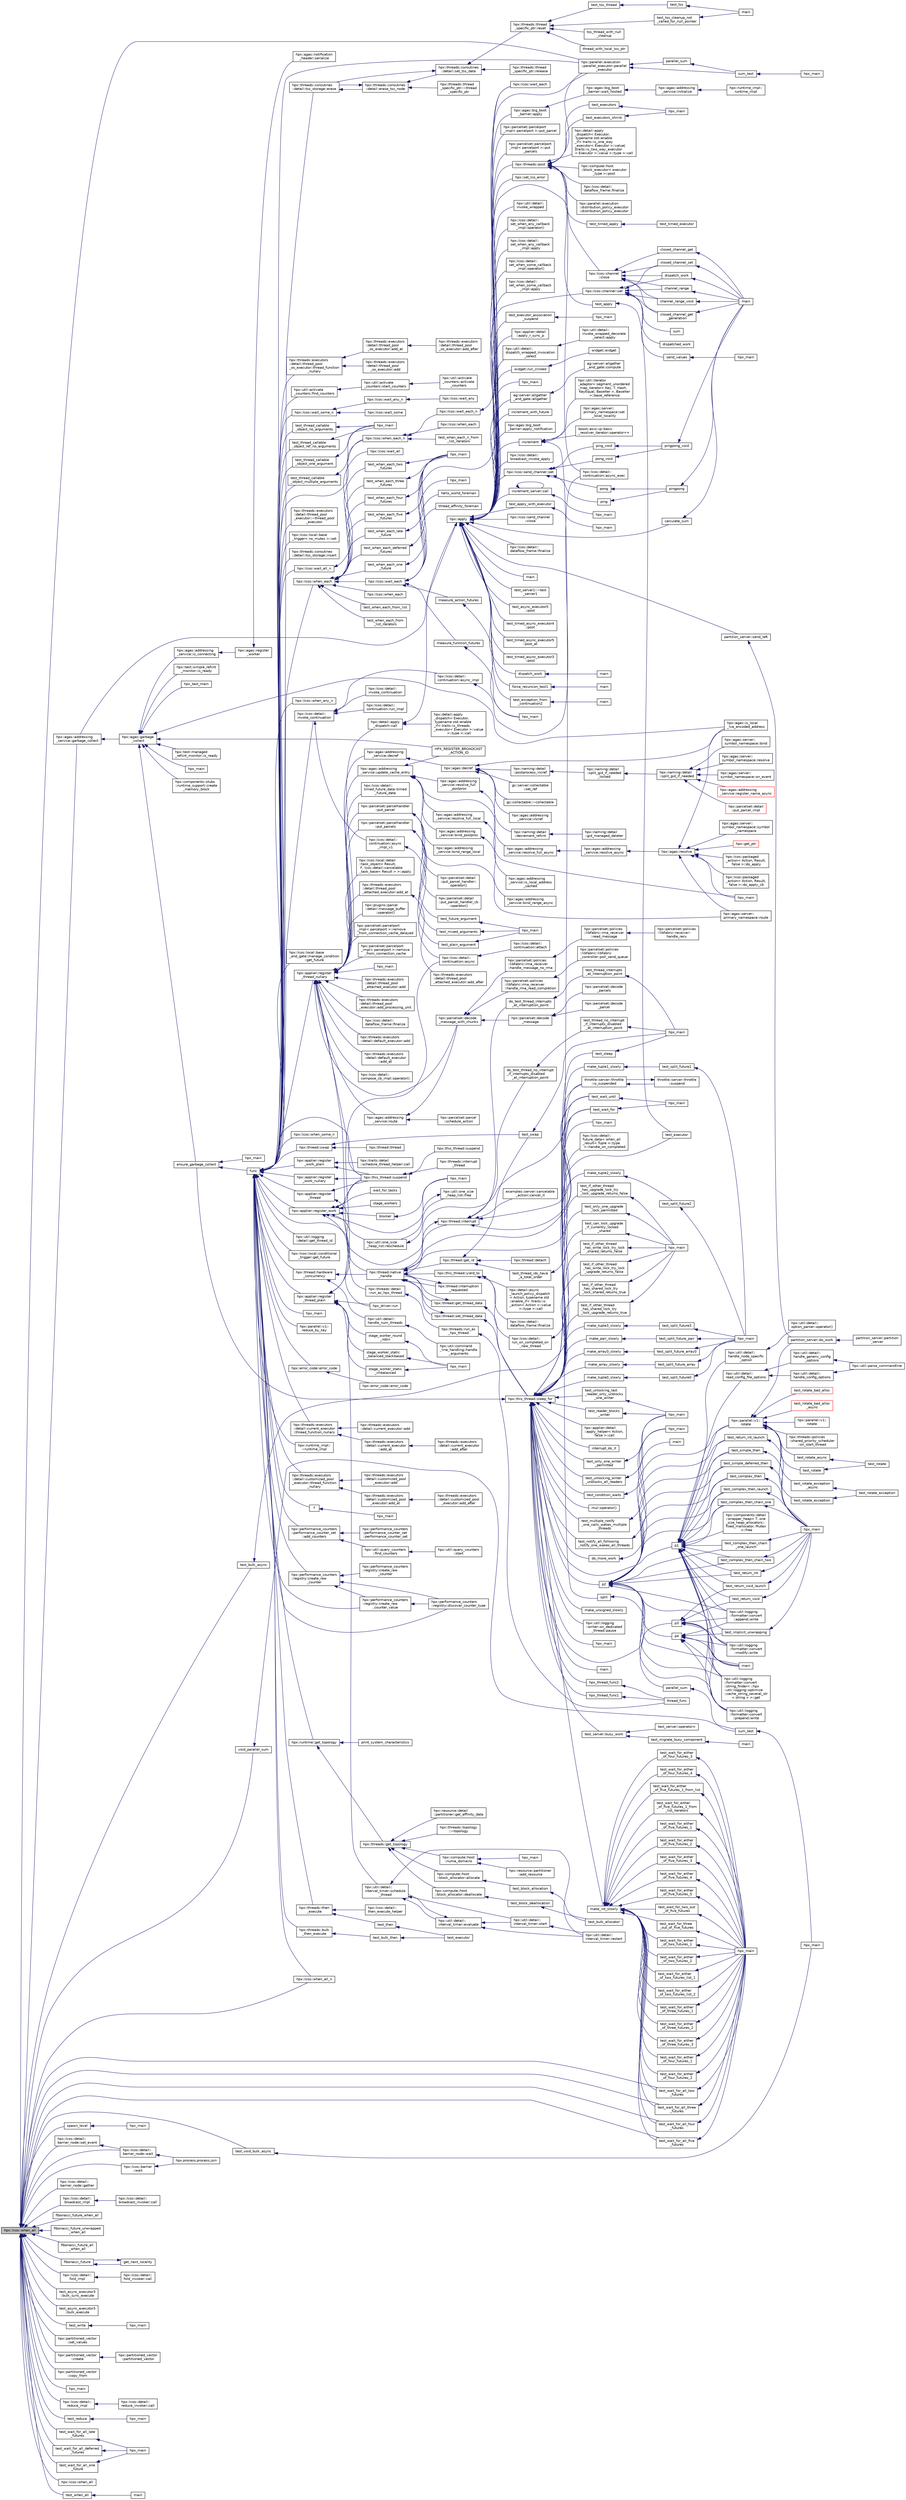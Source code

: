 digraph "hpx::lcos::when_all"
{
  edge [fontname="Helvetica",fontsize="10",labelfontname="Helvetica",labelfontsize="10"];
  node [fontname="Helvetica",fontsize="10",shape=record];
  rankdir="LR";
  Node3373 [label="hpx::lcos::when_all",height=0.2,width=0.4,color="black", fillcolor="grey75", style="filled", fontcolor="black"];
  Node3373 -> Node3374 [dir="back",color="midnightblue",fontsize="10",style="solid",fontname="Helvetica"];
  Node3374 [label="hpx::agas::addressing\l_service::garbage_collect",height=0.2,width=0.4,color="black", fillcolor="white", style="filled",URL="$db/d58/structhpx_1_1agas_1_1addressing__service.html#a87dcae0eacf6e62d5103ebf516d86f63"];
  Node3374 -> Node3375 [dir="back",color="midnightblue",fontsize="10",style="solid",fontname="Helvetica"];
  Node3375 [label="hpx::agas::garbage\l_collect",height=0.2,width=0.4,color="black", fillcolor="white", style="filled",URL="$dc/d54/namespacehpx_1_1agas.html#a951337adc4f9bd6df00a50737468e911"];
  Node3375 -> Node3376 [dir="back",color="midnightblue",fontsize="10",style="solid",fontname="Helvetica"];
  Node3376 [label="hpx::agas::addressing\l_service::is_connecting",height=0.2,width=0.4,color="black", fillcolor="white", style="filled",URL="$db/d58/structhpx_1_1agas_1_1addressing__service.html#a0155cfd6dbb903623ae403c6f53b86c3",tooltip="Returns whether this addressing_service is connecting to a running application. "];
  Node3376 -> Node3377 [dir="back",color="midnightblue",fontsize="10",style="solid",fontname="Helvetica"];
  Node3377 [label="hpx::agas::register\l_worker",height=0.2,width=0.4,color="black", fillcolor="white", style="filled",URL="$dc/d54/namespacehpx_1_1agas.html#a3c98dc053a97fca0f3f3b5719d9f8336"];
  Node3377 -> Node3378 [dir="back",color="midnightblue",fontsize="10",style="solid",fontname="Helvetica"];
  Node3378 [label="hpx::agas::notification\l_header::serialize",height=0.2,width=0.4,color="black", fillcolor="white", style="filled",URL="$de/dae/structhpx_1_1agas_1_1notification__header.html#aa028cf0e80baf9259523c340c4568634"];
  Node3375 -> Node3379 [dir="back",color="midnightblue",fontsize="10",style="solid",fontname="Helvetica"];
  Node3379 [label="hpx_test_main",height=0.2,width=0.4,color="black", fillcolor="white", style="filled",URL="$d6/d80/credit__exhaustion_8cpp.html#a9a1c75cfa4bc8637fb9e22dfdca0891a"];
  Node3375 -> Node3380 [dir="back",color="midnightblue",fontsize="10",style="solid",fontname="Helvetica"];
  Node3380 [label="ensure_garbage_collect",height=0.2,width=0.4,color="black", fillcolor="white", style="filled",URL="$d8/dfd/id__type__ref__counting__1032_8cpp.html#a5264b94bf7c262ac0e521fb290d476d5"];
  Node3380 -> Node3381 [dir="back",color="midnightblue",fontsize="10",style="solid",fontname="Helvetica"];
  Node3381 [label="func",height=0.2,width=0.4,color="black", fillcolor="white", style="filled",URL="$d8/dfd/id__type__ref__counting__1032_8cpp.html#ab811b86ea5107ffb3351fcaa29d2c652"];
  Node3381 -> Node3382 [dir="back",color="midnightblue",fontsize="10",style="solid",fontname="Helvetica"];
  Node3382 [label="hpx::util::activate\l_counters::find_counters",height=0.2,width=0.4,color="black", fillcolor="white", style="filled",URL="$d9/d0b/classhpx_1_1util_1_1activate__counters.html#a797f766dd5e2416f54a5a91b267bedd4"];
  Node3382 -> Node3383 [dir="back",color="midnightblue",fontsize="10",style="solid",fontname="Helvetica"];
  Node3383 [label="hpx::util::activate\l_counters::start_counters",height=0.2,width=0.4,color="black", fillcolor="white", style="filled",URL="$d9/d0b/classhpx_1_1util_1_1activate__counters.html#af2193bbb81054707baea1f8f19d63ddf"];
  Node3383 -> Node3384 [dir="back",color="midnightblue",fontsize="10",style="solid",fontname="Helvetica"];
  Node3384 [label="hpx::util::activate\l_counters::activate\l_counters",height=0.2,width=0.4,color="black", fillcolor="white", style="filled",URL="$d9/d0b/classhpx_1_1util_1_1activate__counters.html#a58030114fe706c120ec4d6d793da25d7"];
  Node3381 -> Node3385 [dir="back",color="midnightblue",fontsize="10",style="solid",fontname="Helvetica"];
  Node3385 [label="hpx::lcos::local::base\l_and_gate::manage_condition\l::get_future",height=0.2,width=0.4,color="black", fillcolor="white", style="filled",URL="$d2/d39/structhpx_1_1lcos_1_1local_1_1base__and__gate_1_1manage__condition.html#ac4f65bf84421c3d2e1e40e986d8d8e62"];
  Node3381 -> Node3386 [dir="back",color="midnightblue",fontsize="10",style="solid",fontname="Helvetica"];
  Node3386 [label="hpx::applier::register\l_thread_nullary",height=0.2,width=0.4,color="black", fillcolor="white", style="filled",URL="$d8/dcb/namespacehpx_1_1applier.html#a401cd1145927e58d74d1eb52aaccd936"];
  Node3386 -> Node3387 [dir="back",color="midnightblue",fontsize="10",style="solid",fontname="Helvetica"];
  Node3387 [label="hpx::agas::addressing\l_service::route",height=0.2,width=0.4,color="black", fillcolor="white", style="filled",URL="$db/d58/structhpx_1_1agas_1_1addressing__service.html#a7ba78aaaea353576c92e10899bbbb471",tooltip="Route the given parcel to the appropriate AGAS service instance. "];
  Node3387 -> Node3388 [dir="back",color="midnightblue",fontsize="10",style="solid",fontname="Helvetica"];
  Node3388 [label="hpx::parcelset::decode\l_message_with_chunks",height=0.2,width=0.4,color="black", fillcolor="white", style="filled",URL="$d4/d41/namespacehpx_1_1parcelset.html#abb7d99e0c8aaa983f0851d9c5d4e78bf"];
  Node3388 -> Node3389 [dir="back",color="midnightblue",fontsize="10",style="solid",fontname="Helvetica"];
  Node3389 [label="hpx::parcelset::decode\l_message",height=0.2,width=0.4,color="black", fillcolor="white", style="filled",URL="$d4/d41/namespacehpx_1_1parcelset.html#ab5f27461c52dbbfeab29fe8a37986faa"];
  Node3389 -> Node3390 [dir="back",color="midnightblue",fontsize="10",style="solid",fontname="Helvetica"];
  Node3390 [label="hpx::parcelset::decode\l_parcel",height=0.2,width=0.4,color="black", fillcolor="white", style="filled",URL="$d4/d41/namespacehpx_1_1parcelset.html#a0199ca3fa04e8fa08c9e6b9eec41ebb5"];
  Node3389 -> Node3391 [dir="back",color="midnightblue",fontsize="10",style="solid",fontname="Helvetica"];
  Node3391 [label="hpx::parcelset::decode\l_parcels",height=0.2,width=0.4,color="black", fillcolor="white", style="filled",URL="$d4/d41/namespacehpx_1_1parcelset.html#aa7b4acdaa73e95824f4406d316551b51"];
  Node3388 -> Node3392 [dir="back",color="midnightblue",fontsize="10",style="solid",fontname="Helvetica"];
  Node3392 [label="hpx::parcelset::policies\l::libfabric::rma_receiver\l::handle_message_no_rma",height=0.2,width=0.4,color="black", fillcolor="white", style="filled",URL="$d4/d56/structhpx_1_1parcelset_1_1policies_1_1libfabric_1_1rma__receiver.html#a9ee3082ad51ee63cf85049b8126580f0"];
  Node3392 -> Node3393 [dir="back",color="midnightblue",fontsize="10",style="solid",fontname="Helvetica"];
  Node3393 [label="hpx::parcelset::policies\l::libfabric::rma_receiver\l::read_message",height=0.2,width=0.4,color="black", fillcolor="white", style="filled",URL="$d4/d56/structhpx_1_1parcelset_1_1policies_1_1libfabric_1_1rma__receiver.html#a687e3e9569a57b6bd48220ecd7ef2394"];
  Node3393 -> Node3394 [dir="back",color="midnightblue",fontsize="10",style="solid",fontname="Helvetica"];
  Node3394 [label="hpx::parcelset::policies\l::libfabric::receiver::\lhandle_recv",height=0.2,width=0.4,color="black", fillcolor="white", style="filled",URL="$d9/df5/structhpx_1_1parcelset_1_1policies_1_1libfabric_1_1receiver.html#ae18eac5b1593bc79ba31cf828177d611"];
  Node3388 -> Node3395 [dir="back",color="midnightblue",fontsize="10",style="solid",fontname="Helvetica"];
  Node3395 [label="hpx::parcelset::policies\l::libfabric::rma_receiver\l::handle_rma_read_completion",height=0.2,width=0.4,color="black", fillcolor="white", style="filled",URL="$d4/d56/structhpx_1_1parcelset_1_1policies_1_1libfabric_1_1rma__receiver.html#a77182bc65fb4dd0fc0737d87bec05a72"];
  Node3395 -> Node3396 [dir="back",color="midnightblue",fontsize="10",style="solid",fontname="Helvetica"];
  Node3396 [label="hpx::parcelset::policies\l::libfabric::libfabric\l_controller::poll_send_queue",height=0.2,width=0.4,color="black", fillcolor="white", style="filled",URL="$db/d9f/classhpx_1_1parcelset_1_1policies_1_1libfabric_1_1libfabric__controller.html#afaa02e122be1ea6800a245af7b3a9cf8"];
  Node3387 -> Node3397 [dir="back",color="midnightblue",fontsize="10",style="solid",fontname="Helvetica"];
  Node3397 [label="hpx::parcelset::parcel\l::schedule_action",height=0.2,width=0.4,color="black", fillcolor="white", style="filled",URL="$d7/d11/classhpx_1_1parcelset_1_1parcel.html#a48b0c65d702bd4b1c4234de252246eb5"];
  Node3386 -> Node3398 [dir="back",color="midnightblue",fontsize="10",style="solid",fontname="Helvetica"];
  Node3398 [label="hpx::agas::addressing\l_service::decref",height=0.2,width=0.4,color="black", fillcolor="white", style="filled",URL="$db/d58/structhpx_1_1agas_1_1addressing__service.html#a0f18342491c8f0398bc0747a0634658b",tooltip="Decrement the global reference count for the given id. "];
  Node3398 -> Node3399 [dir="back",color="midnightblue",fontsize="10",style="solid",fontname="Helvetica"];
  Node3399 [label="hpx::agas::decref",height=0.2,width=0.4,color="black", fillcolor="white", style="filled",URL="$dc/d54/namespacehpx_1_1agas.html#a08f10ad4320050773ecaf08b7ad1ad3e"];
  Node3399 -> Node3400 [dir="back",color="midnightblue",fontsize="10",style="solid",fontname="Helvetica"];
  Node3400 [label="hpx::agas::addressing\l_service::incref",height=0.2,width=0.4,color="black", fillcolor="white", style="filled",URL="$db/d58/structhpx_1_1agas_1_1addressing__service.html#a77add8ef493b3ff577876bbbde8b2ead"];
  Node3399 -> Node3401 [dir="back",color="midnightblue",fontsize="10",style="solid",fontname="Helvetica"];
  Node3401 [label="hpx::agas::is_local\l_lva_encoded_address",height=0.2,width=0.4,color="black", fillcolor="white", style="filled",URL="$dc/d54/namespacehpx_1_1agas.html#abb5e5584ed3b536ace8e3f58415e24c2"];
  Node3399 -> Node3402 [dir="back",color="midnightblue",fontsize="10",style="solid",fontname="Helvetica"];
  Node3402 [label="gc::server::collectable\l::set_ref",height=0.2,width=0.4,color="black", fillcolor="white", style="filled",URL="$da/d76/structgc_1_1server_1_1collectable.html#a8e123e39f5a85da593dc15b5f872748d"];
  Node3399 -> Node3403 [dir="back",color="midnightblue",fontsize="10",style="solid",fontname="Helvetica"];
  Node3403 [label="gc::collectable::~collectable",height=0.2,width=0.4,color="black", fillcolor="white", style="filled",URL="$da/d23/structgc_1_1collectable.html#aa3ac1547c0889e84cc088090dafcad1e"];
  Node3399 -> Node3404 [dir="back",color="midnightblue",fontsize="10",style="solid",fontname="Helvetica"];
  Node3404 [label="hpx::naming::detail\l::decrement_refcnt",height=0.2,width=0.4,color="black", fillcolor="white", style="filled",URL="$d5/d18/namespacehpx_1_1naming_1_1detail.html#a63ddb380473bdb8a186686ffe718b6e2"];
  Node3404 -> Node3405 [dir="back",color="midnightblue",fontsize="10",style="solid",fontname="Helvetica"];
  Node3405 [label="hpx::naming::detail\l::gid_managed_deleter",height=0.2,width=0.4,color="black", fillcolor="white", style="filled",URL="$d5/d18/namespacehpx_1_1naming_1_1detail.html#a4a5ba88a0340322e30f2d7b160a4568f"];
  Node3399 -> Node3406 [dir="back",color="midnightblue",fontsize="10",style="solid",fontname="Helvetica"];
  Node3406 [label="hpx::naming::detail\l::postprocess_incref",height=0.2,width=0.4,color="black", fillcolor="white", style="filled",URL="$d5/d18/namespacehpx_1_1naming_1_1detail.html#a9d2708b2b1a4087d64195137b077ef1d"];
  Node3406 -> Node3407 [dir="back",color="midnightblue",fontsize="10",style="solid",fontname="Helvetica"];
  Node3407 [label="hpx::naming::detail\l::split_gid_if_needed\l_locked",height=0.2,width=0.4,color="black", fillcolor="white", style="filled",URL="$d5/d18/namespacehpx_1_1naming_1_1detail.html#a8a41d874bb719f702a76d483293d9d56"];
  Node3407 -> Node3408 [dir="back",color="midnightblue",fontsize="10",style="solid",fontname="Helvetica"];
  Node3408 [label="hpx::naming::detail\l::split_gid_if_needed",height=0.2,width=0.4,color="black", fillcolor="white", style="filled",URL="$d5/d18/namespacehpx_1_1naming_1_1detail.html#a106949fcb9087fb6bdca67d048d6568f"];
  Node3408 -> Node3409 [dir="back",color="midnightblue",fontsize="10",style="solid",fontname="Helvetica"];
  Node3409 [label="hpx::agas::addressing\l_service::register_name_async",height=0.2,width=0.4,color="red", fillcolor="white", style="filled",URL="$db/d58/structhpx_1_1agas_1_1addressing__service.html#adfd0ce835927a3c0396b6fc9e9fbb3cf"];
  Node3408 -> Node3411 [dir="back",color="midnightblue",fontsize="10",style="solid",fontname="Helvetica"];
  Node3411 [label="hpx::parcelset::detail\l::put_parcel_impl",height=0.2,width=0.4,color="red", fillcolor="white", style="filled",URL="$dc/d4e/namespacehpx_1_1parcelset_1_1detail.html#a0dfe29365976960c7f5db6388e8ce603"];
  Node3408 -> Node3424 [dir="back",color="midnightblue",fontsize="10",style="solid",fontname="Helvetica"];
  Node3424 [label="hpx::agas::server::\lsymbol_namespace::bind",height=0.2,width=0.4,color="black", fillcolor="white", style="filled",URL="$dc/da6/structhpx_1_1agas_1_1server_1_1symbol__namespace.html#a229ead0876ac8c5754793a2ca68de559"];
  Node3408 -> Node3425 [dir="back",color="midnightblue",fontsize="10",style="solid",fontname="Helvetica"];
  Node3425 [label="hpx::agas::server::\lsymbol_namespace::resolve",height=0.2,width=0.4,color="black", fillcolor="white", style="filled",URL="$dc/da6/structhpx_1_1agas_1_1server_1_1symbol__namespace.html#aec3fc24e40dc96142eb77537945e92d5"];
  Node3408 -> Node3426 [dir="back",color="midnightblue",fontsize="10",style="solid",fontname="Helvetica"];
  Node3426 [label="hpx::agas::server::\lsymbol_namespace::on_event",height=0.2,width=0.4,color="black", fillcolor="white", style="filled",URL="$dc/da6/structhpx_1_1agas_1_1server_1_1symbol__namespace.html#abbfcf18e8d40612e4fa618a39a2fc492"];
  Node3386 -> Node3427 [dir="back",color="midnightblue",fontsize="10",style="solid",fontname="Helvetica"];
  Node3427 [label="hpx::agas::addressing\l_service::update_cache_entry",height=0.2,width=0.4,color="black", fillcolor="white", style="filled",URL="$db/d58/structhpx_1_1agas_1_1addressing__service.html#ab49f7530592fc5c804c94720b8ffd61d"];
  Node3427 -> Node3428 [dir="back",color="midnightblue",fontsize="10",style="solid",fontname="Helvetica"];
  Node3428 [label="hpx::agas::addressing\l_service::bind_range_local",height=0.2,width=0.4,color="black", fillcolor="white", style="filled",URL="$db/d58/structhpx_1_1agas_1_1addressing__service.html#ab1d0ff454f580a5082a9b5d25b4f06fd",tooltip="Bind unique range of global ids to given base address. "];
  Node3427 -> Node3429 [dir="back",color="midnightblue",fontsize="10",style="solid",fontname="Helvetica"];
  Node3429 [label="hpx::agas::addressing\l_service::bind_postproc",height=0.2,width=0.4,color="black", fillcolor="white", style="filled",URL="$db/d58/structhpx_1_1agas_1_1addressing__service.html#ae6f42662e19483b27cbf2e2779104b6c"];
  Node3429 -> Node3430 [dir="back",color="midnightblue",fontsize="10",style="solid",fontname="Helvetica"];
  Node3430 [label="hpx::agas::addressing\l_service::bind_range_async",height=0.2,width=0.4,color="black", fillcolor="white", style="filled",URL="$db/d58/structhpx_1_1agas_1_1addressing__service.html#ad125f48a33347da6ab20c84f57822af7"];
  Node3427 -> Node3431 [dir="back",color="midnightblue",fontsize="10",style="solid",fontname="Helvetica"];
  Node3431 [label="hpx::agas::addressing\l_service::resolve_full_local",height=0.2,width=0.4,color="black", fillcolor="white", style="filled",URL="$db/d58/structhpx_1_1agas_1_1addressing__service.html#af089b92023be321f1e101f8666f79d56"];
  Node3431 -> Node3432 [dir="back",color="midnightblue",fontsize="10",style="solid",fontname="Helvetica"];
  Node3432 [label="hpx::agas::addressing\l_service::is_local_address\l_cached",height=0.2,width=0.4,color="black", fillcolor="white", style="filled",URL="$db/d58/structhpx_1_1agas_1_1addressing__service.html#ac22315a71f47927a730953d44c01e119"];
  Node3427 -> Node3433 [dir="back",color="midnightblue",fontsize="10",style="solid",fontname="Helvetica"];
  Node3433 [label="hpx::agas::addressing\l_service::resolve_full\l_postproc",height=0.2,width=0.4,color="black", fillcolor="white", style="filled",URL="$db/d58/structhpx_1_1agas_1_1addressing__service.html#a9adf9683a9e200a15224e7c04f8d6339"];
  Node3433 -> Node3434 [dir="back",color="midnightblue",fontsize="10",style="solid",fontname="Helvetica"];
  Node3434 [label="hpx::agas::addressing\l_service::resolve_full_async",height=0.2,width=0.4,color="black", fillcolor="white", style="filled",URL="$db/d58/structhpx_1_1agas_1_1addressing__service.html#af678e6288e0f302b9c96b813a8e660ef"];
  Node3434 -> Node3435 [dir="back",color="midnightblue",fontsize="10",style="solid",fontname="Helvetica"];
  Node3435 [label="hpx::agas::addressing\l_service::resolve_async",height=0.2,width=0.4,color="black", fillcolor="white", style="filled",URL="$db/d58/structhpx_1_1agas_1_1addressing__service.html#a3344990e7d5c255f51bf89a8fb2828eb"];
  Node3435 -> Node3436 [dir="back",color="midnightblue",fontsize="10",style="solid",fontname="Helvetica"];
  Node3436 [label="hpx::agas::resolve",height=0.2,width=0.4,color="black", fillcolor="white", style="filled",URL="$dc/d54/namespacehpx_1_1agas.html#aa3252ce39fbc229439bb0d85875b01fb"];
  Node3436 -> Node3437 [dir="back",color="midnightblue",fontsize="10",style="solid",fontname="Helvetica"];
  Node3437 [label="hpx::get_ptr",height=0.2,width=0.4,color="red", fillcolor="white", style="filled",URL="$d8/d83/namespacehpx.html#aeb814737de830a2e8e340ca052d5ebfa",tooltip="Returns a future referring to the pointer to the underlying memory of a component. "];
  Node3436 -> Node3401 [dir="back",color="midnightblue",fontsize="10",style="solid",fontname="Helvetica"];
  Node3436 -> Node3493 [dir="back",color="midnightblue",fontsize="10",style="solid",fontname="Helvetica"];
  Node3493 [label="hpx_main",height=0.2,width=0.4,color="black", fillcolor="white", style="filled",URL="$d1/d4f/local__address__rebind_8cpp.html#aaf67a3863f19ff7033e239ebb1204fb7"];
  Node3436 -> Node3494 [dir="back",color="midnightblue",fontsize="10",style="solid",fontname="Helvetica"];
  Node3494 [label="hpx::lcos::packaged\l_action\< Action, Result,\l false \>::do_apply",height=0.2,width=0.4,color="black", fillcolor="white", style="filled",URL="$df/da7/classhpx_1_1lcos_1_1packaged__action_3_01_action_00_01_result_00_01false_01_4.html#a7b4b07dc448c4f1e41b2d0dd4db0766d"];
  Node3436 -> Node3495 [dir="back",color="midnightblue",fontsize="10",style="solid",fontname="Helvetica"];
  Node3495 [label="hpx::lcos::packaged\l_action\< Action, Result,\l false \>::do_apply_cb",height=0.2,width=0.4,color="black", fillcolor="white", style="filled",URL="$df/da7/classhpx_1_1lcos_1_1packaged__action_3_01_action_00_01_result_00_01false_01_4.html#ae9e7cb83096eb3fd1b748c39545d66a7"];
  Node3436 -> Node3489 [dir="back",color="midnightblue",fontsize="10",style="solid",fontname="Helvetica"];
  Node3489 [label="hpx::agas::server::\lprimary_namespace::route",height=0.2,width=0.4,color="black", fillcolor="white", style="filled",URL="$d7/d3a/structhpx_1_1agas_1_1server_1_1primary__namespace.html#a9037a1baa55fb13097a541bc365f2d0b"];
  Node3436 -> Node3496 [dir="back",color="midnightblue",fontsize="10",style="solid",fontname="Helvetica"];
  Node3496 [label="hpx::agas::server::\lsymbol_namespace::symbol\l_namespace",height=0.2,width=0.4,color="black", fillcolor="white", style="filled",URL="$dc/da6/structhpx_1_1agas_1_1server_1_1symbol__namespace.html#a47e93a69f95628011765023a666b6619"];
  Node3427 -> Node3493 [dir="back",color="midnightblue",fontsize="10",style="solid",fontname="Helvetica"];
  Node3427 -> Node3497 [dir="back",color="midnightblue",fontsize="10",style="solid",fontname="Helvetica"];
  Node3497 [label="HPX_REGISTER_BROADCAST\l_ACTION_ID",height=0.2,width=0.4,color="black", fillcolor="white", style="filled",URL="$de/d5c/runtime__support__server_8cpp.html#a2c7fd60adfab122ae67b173ad73fc706"];
  Node3386 -> Node3498 [dir="back",color="midnightblue",fontsize="10",style="solid",fontname="Helvetica"];
  Node3498 [label="hpx::detail::apply\l_dispatch::call",height=0.2,width=0.4,color="black", fillcolor="white", style="filled",URL="$db/de8/structhpx_1_1detail_1_1apply__dispatch.html#a0755fab16d281e74bcff0f8045be9459"];
  Node3498 -> Node3499 [dir="back",color="midnightblue",fontsize="10",style="solid",fontname="Helvetica"];
  Node3499 [label="hpx::detail::apply\l_dispatch\< Executor,\l typename std::enable\l_if\< traits::is_threads\l_executor\< Executor \>::value\l \>::type \>::call",height=0.2,width=0.4,color="black", fillcolor="white", style="filled",URL="$d2/d36/structhpx_1_1detail_1_1apply__dispatch_3_01_executor_00_01typename_01std_1_1enable__if_3_01traitace0e78b4eed46f7469a5d3012e80024.html#a3cf0ca78ec85af06d8c729e4bd1b8ab4"];
  Node3498 -> Node3500 [dir="back",color="midnightblue",fontsize="10",style="solid",fontname="Helvetica"];
  Node3500 [label="hpx::apply",height=0.2,width=0.4,color="black", fillcolor="white", style="filled",URL="$d8/d83/namespacehpx.html#aa87762f0db0731d385f3fdfdb25d59fc"];
  Node3500 -> Node3374 [dir="back",color="midnightblue",fontsize="10",style="solid",fontname="Helvetica"];
  Node3500 -> Node3501 [dir="back",color="midnightblue",fontsize="10",style="solid",fontname="Helvetica"];
  Node3501 [label="ag::server::allgather\l_and_gate::allgather",height=0.2,width=0.4,color="black", fillcolor="white", style="filled",URL="$d6/dd2/classag_1_1server_1_1allgather__and__gate.html#a494418627abfc7012f2297a8bea635db"];
  Node3501 -> Node3502 [dir="back",color="midnightblue",fontsize="10",style="solid",fontname="Helvetica"];
  Node3502 [label="ag::server::allgather\l_and_gate::compute",height=0.2,width=0.4,color="black", fillcolor="white", style="filled",URL="$d6/dd2/classag_1_1server_1_1allgather__and__gate.html#a07982151b8c2fa12d2a89152e9896b12"];
  Node3500 -> Node3415 [dir="back",color="midnightblue",fontsize="10",style="solid",fontname="Helvetica"];
  Node3415 [label="hpx::applier::detail\l::apply_r_sync_p",height=0.2,width=0.4,color="black", fillcolor="white", style="filled",URL="$d1/d2a/namespacehpx_1_1applier_1_1detail.html#ab69485311adeb590afa621a4b4be595d"];
  Node3500 -> Node3503 [dir="back",color="midnightblue",fontsize="10",style="solid",fontname="Helvetica"];
  Node3503 [label="increment",height=0.2,width=0.4,color="black", fillcolor="white", style="filled",URL="$d5/dd3/apply__colocated_8cpp.html#a0587c889321a8e9c6f8b53102c281391"];
  Node3503 -> Node3504 [dir="back",color="midnightblue",fontsize="10",style="solid",fontname="Helvetica"];
  Node3504 [label="boost::asio::ip::basic\l_resolver_iterator::operator++",height=0.2,width=0.4,color="black", fillcolor="white", style="filled",URL="$d5/d86/classboost_1_1asio_1_1ip_1_1basic__resolver__iterator.html#a8d474163b0efb25f329b99e16422ca09",tooltip="Increment operator (prefix). "];
  Node3503 -> Node3505 [dir="back",color="midnightblue",fontsize="10",style="solid",fontname="Helvetica"];
  Node3505 [label="split",height=0.2,width=0.4,color="black", fillcolor="white", style="filled",URL="$d9/dca/created__executor_8cpp.html#a93788ea6faf31003f71a7ef49dbb0ec3"];
  Node3505 -> Node3506 [dir="back",color="midnightblue",fontsize="10",style="solid",fontname="Helvetica"];
  Node3506 [label="parallel_sum",height=0.2,width=0.4,color="black", fillcolor="white", style="filled",URL="$d9/dca/created__executor_8cpp.html#a80274c30da23d7824ffc381645cbcfeb"];
  Node3506 -> Node3507 [dir="back",color="midnightblue",fontsize="10",style="solid",fontname="Helvetica"];
  Node3507 [label="sum_test",height=0.2,width=0.4,color="black", fillcolor="white", style="filled",URL="$d9/dca/created__executor_8cpp.html#a00698497aebbb08ccb1fafc32f2e52a2"];
  Node3507 -> Node3508 [dir="back",color="midnightblue",fontsize="10",style="solid",fontname="Helvetica"];
  Node3508 [label="hpx_main",height=0.2,width=0.4,color="black", fillcolor="white", style="filled",URL="$d9/dca/created__executor_8cpp.html#a4ca51ec94fa82421fc621b58eef7b01c"];
  Node3503 -> Node3509 [dir="back",color="midnightblue",fontsize="10",style="solid",fontname="Helvetica"];
  Node3509 [label="hpx::util::iterator\l_adaptor\< segment_unordered\l_map_iterator\< Key, T, Hash,\l KeyEqual, BaseIter \>, BaseIter\l \>::base_reference",height=0.2,width=0.4,color="black", fillcolor="white", style="filled",URL="$dd/d31/classhpx_1_1util_1_1iterator__adaptor.html#a94fc51756ea35a5e0b1523c242b7fb3c"];
  Node3503 -> Node3510 [dir="back",color="midnightblue",fontsize="10",style="solid",fontname="Helvetica"];
  Node3510 [label="hpx::agas::server::\lprimary_namespace::set\l_local_locality",height=0.2,width=0.4,color="black", fillcolor="white", style="filled",URL="$d7/d3a/structhpx_1_1agas_1_1server_1_1primary__namespace.html#a52d12a1efbe05190fd6592ba971192b6"];
  Node3500 -> Node3511 [dir="back",color="midnightblue",fontsize="10",style="solid",fontname="Helvetica"];
  Node3511 [label="increment_server::call",height=0.2,width=0.4,color="black", fillcolor="white", style="filled",URL="$da/dc6/structincrement__server.html#aeea4aad953d6e2117a1359352013e64e"];
  Node3511 -> Node3511 [dir="back",color="midnightblue",fontsize="10",style="solid",fontname="Helvetica"];
  Node3511 -> Node3512 [dir="back",color="midnightblue",fontsize="10",style="solid",fontname="Helvetica"];
  Node3512 [label="hpx_main",height=0.2,width=0.4,color="black", fillcolor="white", style="filled",URL="$d9/d40/apply__remote_8cpp.html#aefd26dd818037509b2241068d57e3e1d"];
  Node3500 -> Node3513 [dir="back",color="midnightblue",fontsize="10",style="solid",fontname="Helvetica"];
  Node3513 [label="hpx_main",height=0.2,width=0.4,color="black", fillcolor="white", style="filled",URL="$d5/dd3/apply__colocated_8cpp.html#aefd26dd818037509b2241068d57e3e1d"];
  Node3500 -> Node3514 [dir="back",color="midnightblue",fontsize="10",style="solid",fontname="Helvetica"];
  Node3514 [label="test_apply_with_executor",height=0.2,width=0.4,color="black", fillcolor="white", style="filled",URL="$db/d84/apply__local__executor_8cpp.html#a0c4dc7ef929c2f7eee27a3adcf3e4187"];
  Node3514 -> Node3515 [dir="back",color="midnightblue",fontsize="10",style="solid",fontname="Helvetica"];
  Node3515 [label="hpx_main",height=0.2,width=0.4,color="black", fillcolor="white", style="filled",URL="$db/d84/apply__local__executor_8cpp.html#aefd26dd818037509b2241068d57e3e1d"];
  Node3500 -> Node3516 [dir="back",color="midnightblue",fontsize="10",style="solid",fontname="Helvetica"];
  Node3516 [label="increment_with_future",height=0.2,width=0.4,color="black", fillcolor="white", style="filled",URL="$d9/d40/apply__remote_8cpp.html#a76fb7bfea99241362aae111872c50a48"];
  Node3500 -> Node3517 [dir="back",color="midnightblue",fontsize="10",style="solid",fontname="Helvetica"];
  Node3517 [label="hpx::agas::big_boot\l_barrier::apply_notification",height=0.2,width=0.4,color="black", fillcolor="white", style="filled",URL="$d8/db6/structhpx_1_1agas_1_1big__boot__barrier.html#afb910ba0c616d6b6ce4973ea19f70af6"];
  Node3500 -> Node3518 [dir="back",color="midnightblue",fontsize="10",style="solid",fontname="Helvetica"];
  Node3518 [label="hpx::agas::big_boot\l_barrier::apply",height=0.2,width=0.4,color="black", fillcolor="white", style="filled",URL="$d8/db6/structhpx_1_1agas_1_1big__boot__barrier.html#a1a3c5320dbd8eeea60427d535e189d3c"];
  Node3518 -> Node3519 [dir="back",color="midnightblue",fontsize="10",style="solid",fontname="Helvetica"];
  Node3519 [label="hpx::agas::big_boot\l_barrier::wait_hosted",height=0.2,width=0.4,color="black", fillcolor="white", style="filled",URL="$d8/db6/structhpx_1_1agas_1_1big__boot__barrier.html#af83d97cabe46bfd67841283fece1cb24"];
  Node3519 -> Node3520 [dir="back",color="midnightblue",fontsize="10",style="solid",fontname="Helvetica"];
  Node3520 [label="hpx::agas::addressing\l_service::initialize",height=0.2,width=0.4,color="black", fillcolor="white", style="filled",URL="$db/d58/structhpx_1_1agas_1_1addressing__service.html#afb80dcf683086f9ec1237c81129017d8"];
  Node3520 -> Node3521 [dir="back",color="midnightblue",fontsize="10",style="solid",fontname="Helvetica"];
  Node3521 [label="hpx::runtime_impl::\lruntime_impl",height=0.2,width=0.4,color="black", fillcolor="white", style="filled",URL="$dc/d80/classhpx_1_1runtime__impl.html#a19b55584b2e6b6b4d72ae159fbef0f6e"];
  Node3500 -> Node3522 [dir="back",color="midnightblue",fontsize="10",style="solid",fontname="Helvetica"];
  Node3522 [label="hpx::lcos::detail::\lbroadcast_invoke_apply",height=0.2,width=0.4,color="black", fillcolor="white", style="filled",URL="$d4/d6c/namespacehpx_1_1lcos_1_1detail.html#a56bb7b79ae292db2fe16834c34e69b5d"];
  Node3500 -> Node3523 [dir="back",color="midnightblue",fontsize="10",style="solid",fontname="Helvetica"];
  Node3523 [label="calculate_sum",height=0.2,width=0.4,color="black", fillcolor="white", style="filled",URL="$dd/d5f/channel_8cpp.html#a5ad6c2cb35b94e91d3eae31817c35201"];
  Node3523 -> Node3524 [dir="back",color="midnightblue",fontsize="10",style="solid",fontname="Helvetica"];
  Node3524 [label="main",height=0.2,width=0.4,color="black", fillcolor="white", style="filled",URL="$dd/d5f/channel_8cpp.html#a0ddf1224851353fc92bfbff6f499fa97"];
  Node3500 -> Node3525 [dir="back",color="midnightblue",fontsize="10",style="solid",fontname="Helvetica"];
  Node3525 [label="hpx::lcos::channel::set",height=0.2,width=0.4,color="black", fillcolor="white", style="filled",URL="$db/d40/classhpx_1_1lcos_1_1channel.html#a55b035fb8c7cac0b6f187884f04f8b6a"];
  Node3525 -> Node3526 [dir="back",color="midnightblue",fontsize="10",style="solid",fontname="Helvetica"];
  Node3526 [label="sum",height=0.2,width=0.4,color="black", fillcolor="white", style="filled",URL="$dd/d5f/channel_8cpp.html#a5eb4df851d38dc3016b73d78ec254dfd"];
  Node3525 -> Node3527 [dir="back",color="midnightblue",fontsize="10",style="solid",fontname="Helvetica"];
  Node3527 [label="dispatched_work",height=0.2,width=0.4,color="black", fillcolor="white", style="filled",URL="$dd/d5f/channel_8cpp.html#aa17ab86bf3ca4964c8b4a7d9df1b3b2c"];
  Node3525 -> Node3528 [dir="back",color="midnightblue",fontsize="10",style="solid",fontname="Helvetica"];
  Node3528 [label="dispatch_work",height=0.2,width=0.4,color="black", fillcolor="white", style="filled",URL="$dd/d5f/channel_8cpp.html#a3d606b83e4ff5fddcaf60e1e4724c219"];
  Node3528 -> Node3524 [dir="back",color="midnightblue",fontsize="10",style="solid",fontname="Helvetica"];
  Node3525 -> Node3529 [dir="back",color="midnightblue",fontsize="10",style="solid",fontname="Helvetica"];
  Node3529 [label="channel_range",height=0.2,width=0.4,color="black", fillcolor="white", style="filled",URL="$dd/d5f/channel_8cpp.html#a38b0840217b66b16fd29fa66bb69bb1e"];
  Node3529 -> Node3524 [dir="back",color="midnightblue",fontsize="10",style="solid",fontname="Helvetica"];
  Node3525 -> Node3530 [dir="back",color="midnightblue",fontsize="10",style="solid",fontname="Helvetica"];
  Node3530 [label="channel_range_void",height=0.2,width=0.4,color="black", fillcolor="white", style="filled",URL="$dd/d5f/channel_8cpp.html#a3cf409af54af985dbcbcfd63382bad85"];
  Node3530 -> Node3524 [dir="back",color="midnightblue",fontsize="10",style="solid",fontname="Helvetica"];
  Node3525 -> Node3531 [dir="back",color="midnightblue",fontsize="10",style="solid",fontname="Helvetica"];
  Node3531 [label="closed_channel_get\l_generation",height=0.2,width=0.4,color="black", fillcolor="white", style="filled",URL="$dd/d5f/channel_8cpp.html#a615cc57b47b12d65521e307be7560ca1"];
  Node3531 -> Node3524 [dir="back",color="midnightblue",fontsize="10",style="solid",fontname="Helvetica"];
  Node3525 -> Node3532 [dir="back",color="midnightblue",fontsize="10",style="solid",fontname="Helvetica"];
  Node3532 [label="closed_channel_set",height=0.2,width=0.4,color="black", fillcolor="white", style="filled",URL="$dd/d5f/channel_8cpp.html#abba54cc420f5b1095c9cb6cf183749c0"];
  Node3532 -> Node3524 [dir="back",color="midnightblue",fontsize="10",style="solid",fontname="Helvetica"];
  Node3525 -> Node3533 [dir="back",color="midnightblue",fontsize="10",style="solid",fontname="Helvetica"];
  Node3533 [label="send_values",height=0.2,width=0.4,color="black", fillcolor="white", style="filled",URL="$d4/d98/channel__register__as__2722_8cpp.html#ab97c284e1eb1e5056b59dbcf0a1e24fc"];
  Node3533 -> Node3534 [dir="back",color="midnightblue",fontsize="10",style="solid",fontname="Helvetica"];
  Node3534 [label="hpx_main",height=0.2,width=0.4,color="black", fillcolor="white", style="filled",URL="$d4/d98/channel__register__as__2722_8cpp.html#afc586e4a5ccf6171e4b99b32e548416e"];
  Node3500 -> Node3535 [dir="back",color="midnightblue",fontsize="10",style="solid",fontname="Helvetica"];
  Node3535 [label="hpx::lcos::channel\l::close",height=0.2,width=0.4,color="black", fillcolor="white", style="filled",URL="$db/d40/classhpx_1_1lcos_1_1channel.html#a8f81ba812c55c241fd9a8b26f3869b63"];
  Node3535 -> Node3528 [dir="back",color="midnightblue",fontsize="10",style="solid",fontname="Helvetica"];
  Node3535 -> Node3529 [dir="back",color="midnightblue",fontsize="10",style="solid",fontname="Helvetica"];
  Node3535 -> Node3530 [dir="back",color="midnightblue",fontsize="10",style="solid",fontname="Helvetica"];
  Node3535 -> Node3536 [dir="back",color="midnightblue",fontsize="10",style="solid",fontname="Helvetica"];
  Node3536 [label="closed_channel_get",height=0.2,width=0.4,color="black", fillcolor="white", style="filled",URL="$dd/d5f/channel_8cpp.html#a613769bacba4c3e39fac846a58393bff"];
  Node3536 -> Node3524 [dir="back",color="midnightblue",fontsize="10",style="solid",fontname="Helvetica"];
  Node3535 -> Node3531 [dir="back",color="midnightblue",fontsize="10",style="solid",fontname="Helvetica"];
  Node3535 -> Node3532 [dir="back",color="midnightblue",fontsize="10",style="solid",fontname="Helvetica"];
  Node3500 -> Node3537 [dir="back",color="midnightblue",fontsize="10",style="solid",fontname="Helvetica"];
  Node3537 [label="hpx::lcos::send_channel::set",height=0.2,width=0.4,color="black", fillcolor="white", style="filled",URL="$d3/db6/classhpx_1_1lcos_1_1send__channel.html#a2bb7459744739f74593d6a939da8c687"];
  Node3537 -> Node3538 [dir="back",color="midnightblue",fontsize="10",style="solid",fontname="Helvetica"];
  Node3538 [label="ping",height=0.2,width=0.4,color="black", fillcolor="white", style="filled",URL="$dd/d5f/channel_8cpp.html#a31952c316bede27c4018c8419164bd29"];
  Node3538 -> Node3539 [dir="back",color="midnightblue",fontsize="10",style="solid",fontname="Helvetica"];
  Node3539 [label="pingpong",height=0.2,width=0.4,color="black", fillcolor="white", style="filled",URL="$dd/d5f/channel_8cpp.html#a98455318a14c684f23b1b988094d0dd6"];
  Node3539 -> Node3524 [dir="back",color="midnightblue",fontsize="10",style="solid",fontname="Helvetica"];
  Node3537 -> Node3540 [dir="back",color="midnightblue",fontsize="10",style="solid",fontname="Helvetica"];
  Node3540 [label="pong",height=0.2,width=0.4,color="black", fillcolor="white", style="filled",URL="$dd/d5f/channel_8cpp.html#a3a0a327792f8c51a715f824c2bd3984e"];
  Node3540 -> Node3539 [dir="back",color="midnightblue",fontsize="10",style="solid",fontname="Helvetica"];
  Node3537 -> Node3541 [dir="back",color="midnightblue",fontsize="10",style="solid",fontname="Helvetica"];
  Node3541 [label="ping_void",height=0.2,width=0.4,color="black", fillcolor="white", style="filled",URL="$dd/d5f/channel_8cpp.html#af5d09b5e4022b8488fda050c31ff36f3"];
  Node3541 -> Node3542 [dir="back",color="midnightblue",fontsize="10",style="solid",fontname="Helvetica"];
  Node3542 [label="pingpong_void",height=0.2,width=0.4,color="black", fillcolor="white", style="filled",URL="$dd/d5f/channel_8cpp.html#a659049f1fa01e349ee95b1e08189a24a"];
  Node3542 -> Node3524 [dir="back",color="midnightblue",fontsize="10",style="solid",fontname="Helvetica"];
  Node3537 -> Node3543 [dir="back",color="midnightblue",fontsize="10",style="solid",fontname="Helvetica"];
  Node3543 [label="pong_void",height=0.2,width=0.4,color="black", fillcolor="white", style="filled",URL="$dd/d5f/channel_8cpp.html#ad5eceda9b5f308a2772eb6ad9d659249"];
  Node3543 -> Node3542 [dir="back",color="midnightblue",fontsize="10",style="solid",fontname="Helvetica"];
  Node3500 -> Node3544 [dir="back",color="midnightblue",fontsize="10",style="solid",fontname="Helvetica"];
  Node3544 [label="hpx::lcos::send_channel\l::close",height=0.2,width=0.4,color="black", fillcolor="white", style="filled",URL="$d3/db6/classhpx_1_1lcos_1_1send__channel.html#a96032dd09ae2067a5eb7671344e4424e"];
  Node3500 -> Node3545 [dir="back",color="midnightblue",fontsize="10",style="solid",fontname="Helvetica"];
  Node3545 [label="dispatch_work",height=0.2,width=0.4,color="black", fillcolor="white", style="filled",URL="$d6/d3e/channel__local_8cpp.html#a688b96fcb334cb9bfa783fe7a2e4528d"];
  Node3545 -> Node3546 [dir="back",color="midnightblue",fontsize="10",style="solid",fontname="Helvetica"];
  Node3546 [label="main",height=0.2,width=0.4,color="black", fillcolor="white", style="filled",URL="$d6/d3e/channel__local_8cpp.html#a0ddf1224851353fc92bfbff6f499fa97"];
  Node3500 -> Node3547 [dir="back",color="midnightblue",fontsize="10",style="solid",fontname="Helvetica"];
  Node3547 [label="hpx::lcos::detail::\ldataflow_frame::finalize",height=0.2,width=0.4,color="black", fillcolor="white", style="filled",URL="$db/df7/structhpx_1_1lcos_1_1detail_1_1dataflow__frame.html#a5dcf8f6adb26cb6a1ab7c7a3049646ea"];
  Node3500 -> Node3548 [dir="back",color="midnightblue",fontsize="10",style="solid",fontname="Helvetica"];
  Node3548 [label="force_recursion_test1",height=0.2,width=0.4,color="black", fillcolor="white", style="filled",URL="$d0/d1f/dataflow__recursion__1613_8cpp.html#a8399a40f998e5bbdb789bbc54a1527c9"];
  Node3548 -> Node3549 [dir="back",color="midnightblue",fontsize="10",style="solid",fontname="Helvetica"];
  Node3549 [label="main",height=0.2,width=0.4,color="black", fillcolor="white", style="filled",URL="$d0/d1f/dataflow__recursion__1613_8cpp.html#ae66f6b31b5ad750f1fe042a706a4e3d4"];
  Node3500 -> Node3550 [dir="back",color="midnightblue",fontsize="10",style="solid",fontname="Helvetica"];
  Node3550 [label="test_exception_from\l_continuation2",height=0.2,width=0.4,color="black", fillcolor="white", style="filled",URL="$db/d28/exception__from__continuation__1613_8cpp.html#a098ea6a603da58450d5dde680762f0a7"];
  Node3550 -> Node3551 [dir="back",color="midnightblue",fontsize="10",style="solid",fontname="Helvetica"];
  Node3551 [label="main",height=0.2,width=0.4,color="black", fillcolor="white", style="filled",URL="$db/d28/exception__from__continuation__1613_8cpp.html#ae66f6b31b5ad750f1fe042a706a4e3d4"];
  Node3500 -> Node3552 [dir="back",color="midnightblue",fontsize="10",style="solid",fontname="Helvetica"];
  Node3552 [label="main",height=0.2,width=0.4,color="black", fillcolor="white", style="filled",URL="$dc/dba/fail__compile__const__array__argument_8cpp.html#ae66f6b31b5ad750f1fe042a706a4e3d4"];
  Node3500 -> Node3553 [dir="back",color="midnightblue",fontsize="10",style="solid",fontname="Helvetica"];
  Node3553 [label="test_server1::~test\l_server1",height=0.2,width=0.4,color="black", fillcolor="white", style="filled",URL="$dc/dde/structtest__server1.html#a2a5082fe2b26fe3de61564addd041e25"];
  Node3500 -> Node3554 [dir="back",color="midnightblue",fontsize="10",style="solid",fontname="Helvetica"];
  Node3554 [label="test_async_executor5\l::post",height=0.2,width=0.4,color="black", fillcolor="white", style="filled",URL="$da/d21/structtest__async__executor5.html#a093cc4f726d755a7acb3c73e746c5572"];
  Node3500 -> Node3555 [dir="back",color="midnightblue",fontsize="10",style="solid",fontname="Helvetica"];
  Node3555 [label="test_timed_async_executor4\l::post",height=0.2,width=0.4,color="black", fillcolor="white", style="filled",URL="$d4/d61/structtest__timed__async__executor4.html#a78249af2afb39ed36e8825c4acaf9d1f"];
  Node3500 -> Node3556 [dir="back",color="midnightblue",fontsize="10",style="solid",fontname="Helvetica"];
  Node3556 [label="test_timed_async_executor5\l::post_at",height=0.2,width=0.4,color="black", fillcolor="white", style="filled",URL="$d2/dc6/structtest__timed__async__executor5.html#a5c13be0aaadfc2e8830426da945beca5"];
  Node3500 -> Node3557 [dir="back",color="midnightblue",fontsize="10",style="solid",fontname="Helvetica"];
  Node3557 [label="test_timed_async_executor3\l::post",height=0.2,width=0.4,color="black", fillcolor="white", style="filled",URL="$d5/dc1/structtest__timed__async__executor3.html#a023f23532caca05c5a73f889bef8d0fb"];
  Node3500 -> Node3558 [dir="back",color="midnightblue",fontsize="10",style="solid",fontname="Helvetica"];
  Node3558 [label="hpx::parallel::execution\l::parallel_executor::parallel\l_executor",height=0.2,width=0.4,color="black", fillcolor="white", style="filled",URL="$db/d9b/structhpx_1_1parallel_1_1execution_1_1parallel__executor.html#a87246529171e7bcd646a34da98ccb4ea",tooltip="Create a new parallel executor. "];
  Node3558 -> Node3559 [dir="back",color="midnightblue",fontsize="10",style="solid",fontname="Helvetica"];
  Node3559 [label="parallel_sum",height=0.2,width=0.4,color="black", fillcolor="white", style="filled",URL="$de/ddd/created__executor__v1_8cpp.html#a80274c30da23d7824ffc381645cbcfeb"];
  Node3559 -> Node3560 [dir="back",color="midnightblue",fontsize="10",style="solid",fontname="Helvetica"];
  Node3560 [label="sum_test",height=0.2,width=0.4,color="black", fillcolor="white", style="filled",URL="$de/ddd/created__executor__v1_8cpp.html#a00698497aebbb08ccb1fafc32f2e52a2"];
  Node3560 -> Node3561 [dir="back",color="midnightblue",fontsize="10",style="solid",fontname="Helvetica"];
  Node3561 [label="hpx_main",height=0.2,width=0.4,color="black", fillcolor="white", style="filled",URL="$de/ddd/created__executor__v1_8cpp.html#a4ca51ec94fa82421fc621b58eef7b01c"];
  Node3558 -> Node3560 [dir="back",color="midnightblue",fontsize="10",style="solid",fontname="Helvetica"];
  Node3500 -> Node3562 [dir="back",color="midnightblue",fontsize="10",style="solid",fontname="Helvetica"];
  Node3562 [label="hpx::parcelset::parcelport\l_impl\< parcelport \>::put_parcel",height=0.2,width=0.4,color="black", fillcolor="white", style="filled",URL="$db/d0a/classhpx_1_1parcelset_1_1parcelport__impl.html#a4af8ae46057fa8aec7ccec01ea67c82e"];
  Node3500 -> Node3563 [dir="back",color="midnightblue",fontsize="10",style="solid",fontname="Helvetica"];
  Node3563 [label="hpx::parcelset::parcelport\l_impl\< parcelport \>::put\l_parcels",height=0.2,width=0.4,color="black", fillcolor="white", style="filled",URL="$db/d0a/classhpx_1_1parcelset_1_1parcelport__impl.html#a83bee7bfafd835f9cdc43dba556ec93d"];
  Node3500 -> Node3564 [dir="back",color="midnightblue",fontsize="10",style="solid",fontname="Helvetica"];
  Node3564 [label="partition_server::send_left",height=0.2,width=0.4,color="black", fillcolor="white", style="filled",URL="$d9/dbd/structpartition__server.html#a752c3c5f78d83f6bc83c4ae9bd9db8d1"];
  Node3564 -> Node3565 [dir="back",color="midnightblue",fontsize="10",style="solid",fontname="Helvetica"];
  Node3565 [label="partition_server::do_work",height=0.2,width=0.4,color="black", fillcolor="white", style="filled",URL="$d9/dbd/structpartition__server.html#a6642286bc38b9bed88cc6423d181b87f"];
  Node3565 -> Node3566 [dir="back",color="midnightblue",fontsize="10",style="solid",fontname="Helvetica"];
  Node3566 [label="partition_server::partition\l_server",height=0.2,width=0.4,color="black", fillcolor="white", style="filled",URL="$d9/dbd/structpartition__server.html#a80906893b5b6771003acbf3fcfec37cf"];
  Node3500 -> Node3567 [dir="back",color="midnightblue",fontsize="10",style="solid",fontname="Helvetica"];
  Node3567 [label="hpx::threads::post",height=0.2,width=0.4,color="black", fillcolor="white", style="filled",URL="$d7/d28/namespacehpx_1_1threads.html#afab2aa23b3ae91fb9607750081eb60c6"];
  Node3567 -> Node3568 [dir="back",color="midnightblue",fontsize="10",style="solid",fontname="Helvetica"];
  Node3568 [label="hpx::detail::apply\l_dispatch\< Executor,\l typename std::enable\l_if\< traits::is_one_way\l_executor\< Executor \>::value\|\l\|traits::is_two_way_executor\l\< Executor \>::value \>::type \>::call",height=0.2,width=0.4,color="black", fillcolor="white", style="filled",URL="$d0/d79/structhpx_1_1detail_1_1apply__dispatch_3_01_executor_00_01typename_01std_1_1enable__if_3_01trait791ab307ff86070a488cd57e02f48031.html#a4d92f916a868e346669143ec1d8c0d9f"];
  Node3567 -> Node3569 [dir="back",color="midnightblue",fontsize="10",style="solid",fontname="Helvetica"];
  Node3569 [label="hpx::compute::host\l::block_executor\< executor\l_type \>::post",height=0.2,width=0.4,color="black", fillcolor="white", style="filled",URL="$d5/d95/structhpx_1_1compute_1_1host_1_1block__executor.html#a28d7068202c7891fa5045331cc4d9738"];
  Node3567 -> Node3570 [dir="back",color="midnightblue",fontsize="10",style="solid",fontname="Helvetica"];
  Node3570 [label="hpx::lcos::detail::\ldataflow_frame::finalize",height=0.2,width=0.4,color="black", fillcolor="white", style="filled",URL="$db/df7/structhpx_1_1lcos_1_1detail_1_1dataflow__frame.html#aacfd73e154e2ae1d4d036bb982b98509"];
  Node3567 -> Node3571 [dir="back",color="midnightblue",fontsize="10",style="solid",fontname="Helvetica"];
  Node3571 [label="hpx::parallel::execution\l::distribution_policy_executor\l::distribution_policy_executor",height=0.2,width=0.4,color="black", fillcolor="white", style="filled",URL="$d6/d35/classhpx_1_1parallel_1_1execution_1_1distribution__policy__executor.html#a3917ec6c203135a8856a290e3107e41f"];
  Node3567 -> Node3572 [dir="back",color="midnightblue",fontsize="10",style="solid",fontname="Helvetica"];
  Node3572 [label="test_apply",height=0.2,width=0.4,color="black", fillcolor="white", style="filled",URL="$d8/d83/minimal__async__executor_8cpp.html#a5f84f0aa2a8c7b97a91aff6d6eb013fc"];
  Node3572 -> Node3573 [dir="back",color="midnightblue",fontsize="10",style="solid",fontname="Helvetica"];
  Node3573 [label="test_executor",height=0.2,width=0.4,color="black", fillcolor="white", style="filled",URL="$d8/d83/minimal__async__executor_8cpp.html#a12065ee56eec28d3895ba316405a7116"];
  Node3567 -> Node3574 [dir="back",color="midnightblue",fontsize="10",style="solid",fontname="Helvetica"];
  Node3574 [label="test_timed_apply",height=0.2,width=0.4,color="black", fillcolor="white", style="filled",URL="$d7/de3/minimal__timed__async__executor_8cpp.html#a4efa415d3bbbec720c16e167505810e9"];
  Node3574 -> Node3575 [dir="back",color="midnightblue",fontsize="10",style="solid",fontname="Helvetica"];
  Node3575 [label="test_timed_executor",height=0.2,width=0.4,color="black", fillcolor="white", style="filled",URL="$d7/de3/minimal__timed__async__executor_8cpp.html#a4e2d002d587a77e84eb27f1f903f5094"];
  Node3567 -> Node3576 [dir="back",color="midnightblue",fontsize="10",style="solid",fontname="Helvetica"];
  Node3576 [label="hpx::lcos::detail::\lcontinuation::async_exec",height=0.2,width=0.4,color="black", fillcolor="white", style="filled",URL="$d9/dc0/classhpx_1_1lcos_1_1detail_1_1continuation.html#abc17bb1a37a58062be9afcb9262708b7"];
  Node3567 -> Node3558 [dir="back",color="midnightblue",fontsize="10",style="solid",fontname="Helvetica"];
  Node3567 -> Node3577 [dir="back",color="midnightblue",fontsize="10",style="solid",fontname="Helvetica"];
  Node3577 [label="test_executors",height=0.2,width=0.4,color="black", fillcolor="white", style="filled",URL="$d8/d2f/tests_2unit_2threads_2resource__manager_8cpp.html#aa8f97d3d24354d99bb7a3c33bcd40c49"];
  Node3577 -> Node3578 [dir="back",color="midnightblue",fontsize="10",style="solid",fontname="Helvetica"];
  Node3578 [label="hpx_main",height=0.2,width=0.4,color="black", fillcolor="white", style="filled",URL="$d8/d2f/tests_2unit_2threads_2resource__manager_8cpp.html#aefd26dd818037509b2241068d57e3e1d"];
  Node3567 -> Node3579 [dir="back",color="midnightblue",fontsize="10",style="solid",fontname="Helvetica"];
  Node3579 [label="test_executors_shrink",height=0.2,width=0.4,color="black", fillcolor="white", style="filled",URL="$d8/d2f/tests_2unit_2threads_2resource__manager_8cpp.html#a22f7013ff5e55c2afa2f6fa1cce947c4"];
  Node3579 -> Node3578 [dir="back",color="midnightblue",fontsize="10",style="solid",fontname="Helvetica"];
  Node3500 -> Node3580 [dir="back",color="midnightblue",fontsize="10",style="solid",fontname="Helvetica"];
  Node3580 [label="test_executor_association\l_suspend",height=0.2,width=0.4,color="black", fillcolor="white", style="filled",URL="$de/d9f/thread__suspension__executor_8cpp.html#a7d2bc4c0a9e87137edbb77f1061f8c34"];
  Node3580 -> Node3581 [dir="back",color="midnightblue",fontsize="10",style="solid",fontname="Helvetica"];
  Node3581 [label="hpx_main",height=0.2,width=0.4,color="black", fillcolor="white", style="filled",URL="$de/d9f/thread__suspension__executor_8cpp.html#aefd26dd818037509b2241068d57e3e1d"];
  Node3500 -> Node3582 [dir="back",color="midnightblue",fontsize="10",style="solid",fontname="Helvetica"];
  Node3582 [label="hpx::set_lco_error",height=0.2,width=0.4,color="black", fillcolor="white", style="filled",URL="$d8/d83/namespacehpx.html#a09c2fb701954a101f1d9bedb94f1ed19",tooltip="Set the error state for the LCO referenced by the given id. "];
  Node3500 -> Node3583 [dir="back",color="midnightblue",fontsize="10",style="solid",fontname="Helvetica"];
  Node3583 [label="hpx::util::detail::\ldispatch_wrapped_invocation\l_select",height=0.2,width=0.4,color="black", fillcolor="white", style="filled",URL="$d2/d8e/namespacehpx_1_1util_1_1detail.html#ada7c2ae8430991807ca62084096298a6"];
  Node3583 -> Node3584 [dir="back",color="midnightblue",fontsize="10",style="solid",fontname="Helvetica"];
  Node3584 [label="hpx::util::detail::\linvoke_wrapped_decorate\l_select::apply",height=0.2,width=0.4,color="black", fillcolor="white", style="filled",URL="$d9/daa/structhpx_1_1util_1_1detail_1_1invoke__wrapped__decorate__select.html#aea85a2a54c16e2113f8eb39e4ee204dc"];
  Node3500 -> Node3585 [dir="back",color="midnightblue",fontsize="10",style="solid",fontname="Helvetica"];
  Node3585 [label="hpx::util::detail::\linvoke_wrapped",height=0.2,width=0.4,color="black", fillcolor="white", style="filled",URL="$d2/d8e/namespacehpx_1_1util_1_1detail.html#a4024503e1277f3d63a40edef851be407"];
  Node3500 -> Node3586 [dir="back",color="midnightblue",fontsize="10",style="solid",fontname="Helvetica"];
  Node3586 [label="hpx::lcos::detail::\lset_when_any_callback\l_impl::operator()",height=0.2,width=0.4,color="black", fillcolor="white", style="filled",URL="$d9/d87/structhpx_1_1lcos_1_1detail_1_1set__when__any__callback__impl.html#a82cde314de1706fab0e585e84c37352c"];
  Node3500 -> Node3587 [dir="back",color="midnightblue",fontsize="10",style="solid",fontname="Helvetica"];
  Node3587 [label="hpx::lcos::detail::\lset_when_any_callback\l_impl::apply",height=0.2,width=0.4,color="black", fillcolor="white", style="filled",URL="$d9/d87/structhpx_1_1lcos_1_1detail_1_1set__when__any__callback__impl.html#a49edaba3c58bdf131c7ae76014be7104"];
  Node3500 -> Node3588 [dir="back",color="midnightblue",fontsize="10",style="solid",fontname="Helvetica"];
  Node3588 [label="hpx::lcos::detail::\lset_when_some_callback\l_impl::operator()",height=0.2,width=0.4,color="black", fillcolor="white", style="filled",URL="$d8/d5e/structhpx_1_1lcos_1_1detail_1_1set__when__some__callback__impl.html#a06c71a2600955c958d72f55aa0b599cf"];
  Node3500 -> Node3589 [dir="back",color="midnightblue",fontsize="10",style="solid",fontname="Helvetica"];
  Node3589 [label="hpx::lcos::detail::\lset_when_some_callback\l_impl::apply",height=0.2,width=0.4,color="black", fillcolor="white", style="filled",URL="$d8/d5e/structhpx_1_1lcos_1_1detail_1_1set__when__some__callback__impl.html#a403dc4bb036a3bd76d995ea258cef283"];
  Node3500 -> Node3590 [dir="back",color="midnightblue",fontsize="10",style="solid",fontname="Helvetica"];
  Node3590 [label="widget::run_clicked",height=0.2,width=0.4,color="black", fillcolor="white", style="filled",URL="$db/d4c/classwidget.html#ab612f828ec01968215b0577c3415ea63"];
  Node3590 -> Node3591 [dir="back",color="midnightblue",fontsize="10",style="solid",fontname="Helvetica"];
  Node3591 [label="widget::widget",height=0.2,width=0.4,color="black", fillcolor="white", style="filled",URL="$db/d4c/classwidget.html#ab7b34268e7af0580185531671388ab04"];
  Node3386 -> Node3592 [dir="back",color="midnightblue",fontsize="10",style="solid",fontname="Helvetica"];
  Node3592 [label="hpx::lcos::detail::\ldataflow_frame::finalize",height=0.2,width=0.4,color="black", fillcolor="white", style="filled",URL="$db/df7/structhpx_1_1lcos_1_1detail_1_1dataflow__frame.html#a8362188843157a8e1b95f27c5946dcec"];
  Node3386 -> Node3388 [dir="back",color="midnightblue",fontsize="10",style="solid",fontname="Helvetica"];
  Node3386 -> Node3593 [dir="back",color="midnightblue",fontsize="10",style="solid",fontname="Helvetica"];
  Node3593 [label="hpx::threads::executors\l::detail::default_executor::add",height=0.2,width=0.4,color="black", fillcolor="white", style="filled",URL="$dd/df3/classhpx_1_1threads_1_1executors_1_1detail_1_1default__executor.html#ac6a5870c95d77716fc87f189b412eff5"];
  Node3386 -> Node3594 [dir="back",color="midnightblue",fontsize="10",style="solid",fontname="Helvetica"];
  Node3594 [label="hpx::threads::executors\l::detail::default_executor\l::add_at",height=0.2,width=0.4,color="black", fillcolor="white", style="filled",URL="$dd/df3/classhpx_1_1threads_1_1executors_1_1detail_1_1default__executor.html#a1093430680e0b7de889020efb0137cb0"];
  Node3386 -> Node3595 [dir="back",color="midnightblue",fontsize="10",style="solid",fontname="Helvetica"];
  Node3595 [label="hpx::lcos::detail::\lcompose_cb_impl::operator()",height=0.2,width=0.4,color="black", fillcolor="white", style="filled",URL="$d5/d49/structhpx_1_1lcos_1_1detail_1_1compose__cb__impl.html#a38b9993288d614ec534e157910f9e44b"];
  Node3386 -> Node3596 [dir="back",color="midnightblue",fontsize="10",style="solid",fontname="Helvetica"];
  Node3596 [label="hpx::lcos::detail::\ltimed_future_data::timed\l_future_data",height=0.2,width=0.4,color="black", fillcolor="white", style="filled",URL="$d2/d3d/structhpx_1_1lcos_1_1detail_1_1timed__future__data.html#aef36ff98593378896469fa3edbaf682a"];
  Node3386 -> Node3597 [dir="back",color="midnightblue",fontsize="10",style="solid",fontname="Helvetica"];
  Node3597 [label="hpx::lcos::local::detail\l::task_object\< Result,\l F, lcos::detail::cancelable\l_task_base\< Result \> \>::apply",height=0.2,width=0.4,color="black", fillcolor="white", style="filled",URL="$dc/d6b/structhpx_1_1lcos_1_1local_1_1detail_1_1task__object.html#a91bc64f63186ce887cafd5878a9a6150"];
  Node3386 -> Node3598 [dir="back",color="midnightblue",fontsize="10",style="solid",fontname="Helvetica"];
  Node3598 [label="hpx::plugins::parcel\l::detail::message_buffer\l::operator()",height=0.2,width=0.4,color="black", fillcolor="white", style="filled",URL="$d8/de1/classhpx_1_1plugins_1_1parcel_1_1detail_1_1message__buffer.html#a52fbcceecc1365b7361e1888453fd1bd"];
  Node3386 -> Node3599 [dir="back",color="midnightblue",fontsize="10",style="solid",fontname="Helvetica"];
  Node3599 [label="hpx::parcelset::parcelhandler\l::put_parcel",height=0.2,width=0.4,color="black", fillcolor="white", style="filled",URL="$d4/d2f/classhpx_1_1parcelset_1_1parcelhandler.html#ac47bfb07dba5c3273d36fabe0868d43b"];
  Node3599 -> Node3600 [dir="back",color="midnightblue",fontsize="10",style="solid",fontname="Helvetica"];
  Node3600 [label="hpx::parcelset::detail\l::put_parcel_handler::\loperator()",height=0.2,width=0.4,color="black", fillcolor="white", style="filled",URL="$d6/d81/structhpx_1_1parcelset_1_1detail_1_1put__parcel__handler.html#a108c3182042dc70fac236ffefd75df24"];
  Node3599 -> Node3601 [dir="back",color="midnightblue",fontsize="10",style="solid",fontname="Helvetica"];
  Node3601 [label="hpx::parcelset::detail\l::put_parcel_handler_cb\l::operator()",height=0.2,width=0.4,color="black", fillcolor="white", style="filled",URL="$d1/df2/structhpx_1_1parcelset_1_1detail_1_1put__parcel__handler__cb.html#a2748057527af1b9f5f5984703b59d8f8"];
  Node3599 -> Node3489 [dir="back",color="midnightblue",fontsize="10",style="solid",fontname="Helvetica"];
  Node3386 -> Node3602 [dir="back",color="midnightblue",fontsize="10",style="solid",fontname="Helvetica"];
  Node3602 [label="hpx::parcelset::parcelhandler\l::put_parcels",height=0.2,width=0.4,color="black", fillcolor="white", style="filled",URL="$d4/d2f/classhpx_1_1parcelset_1_1parcelhandler.html#a32ef958ef057a82fe01c70df5da51c6a"];
  Node3602 -> Node3603 [dir="back",color="midnightblue",fontsize="10",style="solid",fontname="Helvetica"];
  Node3603 [label="test_plain_argument",height=0.2,width=0.4,color="black", fillcolor="white", style="filled",URL="$df/d23/put__parcels_8cpp.html#a60e7e37daaa74f7106c7cf614d219a87"];
  Node3603 -> Node3604 [dir="back",color="midnightblue",fontsize="10",style="solid",fontname="Helvetica"];
  Node3604 [label="hpx_main",height=0.2,width=0.4,color="black", fillcolor="white", style="filled",URL="$df/d23/put__parcels_8cpp.html#a4ca51ec94fa82421fc621b58eef7b01c"];
  Node3602 -> Node3605 [dir="back",color="midnightblue",fontsize="10",style="solid",fontname="Helvetica"];
  Node3605 [label="test_future_argument",height=0.2,width=0.4,color="black", fillcolor="white", style="filled",URL="$df/d23/put__parcels_8cpp.html#aaffb237829db631d8aaaf45d07e1ad9b"];
  Node3605 -> Node3604 [dir="back",color="midnightblue",fontsize="10",style="solid",fontname="Helvetica"];
  Node3602 -> Node3606 [dir="back",color="midnightblue",fontsize="10",style="solid",fontname="Helvetica"];
  Node3606 [label="test_mixed_arguments",height=0.2,width=0.4,color="black", fillcolor="white", style="filled",URL="$df/d23/put__parcels_8cpp.html#a24eb81d6a10219027bfd00fa26f0d382"];
  Node3606 -> Node3604 [dir="back",color="midnightblue",fontsize="10",style="solid",fontname="Helvetica"];
  Node3386 -> Node3607 [dir="back",color="midnightblue",fontsize="10",style="solid",fontname="Helvetica"];
  Node3607 [label="hpx::parcelset::parcelport\l_impl\< parcelport \>::remove\l_from_connection_cache_delayed",height=0.2,width=0.4,color="black", fillcolor="white", style="filled",URL="$db/d0a/classhpx_1_1parcelset_1_1parcelport__impl.html#a2e68b3710539134ca11a8107d0254f4c",tooltip="Cache specific functionality. "];
  Node3386 -> Node3608 [dir="back",color="midnightblue",fontsize="10",style="solid",fontname="Helvetica"];
  Node3608 [label="hpx::parcelset::parcelport\l_impl\< parcelport \>::remove\l_from_connection_cache",height=0.2,width=0.4,color="black", fillcolor="white", style="filled",URL="$db/d0a/classhpx_1_1parcelset_1_1parcelport__impl.html#a149bc3e468662956e469f68bac4041c4"];
  Node3386 -> Node3609 [dir="back",color="midnightblue",fontsize="10",style="solid",fontname="Helvetica"];
  Node3609 [label="hpx::threads::detail\l::run_as_hpx_thread",height=0.2,width=0.4,color="black", fillcolor="white", style="filled",URL="$d2/dd1/namespacehpx_1_1threads_1_1detail.html#a85172e2f1993dc0ac59b9ae27cae2ef7"];
  Node3609 -> Node3610 [dir="back",color="midnightblue",fontsize="10",style="solid",fontname="Helvetica"];
  Node3610 [label="hpx::threads::run_as\l_hpx_thread",height=0.2,width=0.4,color="black", fillcolor="white", style="filled",URL="$d7/d28/namespacehpx_1_1threads.html#a1c655e5aae2bca8c3807003a97d23d46"];
  Node3610 -> Node3611 [dir="back",color="midnightblue",fontsize="10",style="solid",fontname="Helvetica"];
  Node3611 [label="thread_func",height=0.2,width=0.4,color="black", fillcolor="white", style="filled",URL="$d6/dad/init__globally_8cpp.html#ab5d95e2be7087fd86a4362fddccf42b3"];
  Node3386 -> Node3612 [dir="back",color="midnightblue",fontsize="10",style="solid",fontname="Helvetica"];
  Node3612 [label="hpx_main",height=0.2,width=0.4,color="black", fillcolor="white", style="filled",URL="$d4/d81/set__thread__state_8cpp.html#aaf67a3863f19ff7033e239ebb1204fb7"];
  Node3386 -> Node3613 [dir="back",color="midnightblue",fontsize="10",style="solid",fontname="Helvetica"];
  Node3613 [label="hpx::this_thread::suspend",height=0.2,width=0.4,color="black", fillcolor="white", style="filled",URL="$d9/d52/namespacehpx_1_1this__thread.html#a15c12bd6b0b99c9a65e1a3669492805d"];
  Node3613 -> Node3614 [dir="back",color="midnightblue",fontsize="10",style="solid",fontname="Helvetica"];
  Node3614 [label="hpx::threads::interrupt\l_thread",height=0.2,width=0.4,color="black", fillcolor="white", style="filled",URL="$d7/d28/namespacehpx_1_1threads.html#ae3f683ad072d61249bf20c67134d604c"];
  Node3613 -> Node3615 [dir="back",color="midnightblue",fontsize="10",style="solid",fontname="Helvetica"];
  Node3615 [label="hpx::this_thread::suspend",height=0.2,width=0.4,color="black", fillcolor="white", style="filled",URL="$d9/d52/namespacehpx_1_1this__thread.html#a13faad4167a300676b16c76733aac1df"];
  Node3386 -> Node3616 [dir="back",color="midnightblue",fontsize="10",style="solid",fontname="Helvetica"];
  Node3616 [label="hpx::threads::executors\l::detail::thread_pool\l_attached_executor::add",height=0.2,width=0.4,color="black", fillcolor="white", style="filled",URL="$d6/de7/classhpx_1_1threads_1_1executors_1_1detail_1_1thread__pool__attached__executor.html#a09bb90c45df59b2d683106955c9f6566"];
  Node3386 -> Node3617 [dir="back",color="midnightblue",fontsize="10",style="solid",fontname="Helvetica"];
  Node3617 [label="hpx::threads::executors\l::detail::thread_pool\l_attached_executor::add_at",height=0.2,width=0.4,color="black", fillcolor="white", style="filled",URL="$d6/de7/classhpx_1_1threads_1_1executors_1_1detail_1_1thread__pool__attached__executor.html#a3480cb0c6e0daaa7252799464a8f744d"];
  Node3617 -> Node3618 [dir="back",color="midnightblue",fontsize="10",style="solid",fontname="Helvetica"];
  Node3618 [label="hpx::threads::executors\l::detail::thread_pool\l_attached_executor::add_after",height=0.2,width=0.4,color="black", fillcolor="white", style="filled",URL="$d6/de7/classhpx_1_1threads_1_1executors_1_1detail_1_1thread__pool__attached__executor.html#a1778f47a48bbdf70e346d22f6641d284"];
  Node3386 -> Node3619 [dir="back",color="midnightblue",fontsize="10",style="solid",fontname="Helvetica"];
  Node3619 [label="hpx::threads::executors\l::detail::thread_pool\l_executor::add_processing_unit",height=0.2,width=0.4,color="black", fillcolor="white", style="filled",URL="$d0/d20/classhpx_1_1threads_1_1executors_1_1detail_1_1thread__pool__executor.html#a52151455f87a20966d3b7d0aad634213"];
  Node3381 -> Node3620 [dir="back",color="midnightblue",fontsize="10",style="solid",fontname="Helvetica"];
  Node3620 [label="hpx::applier::register\l_thread",height=0.2,width=0.4,color="black", fillcolor="white", style="filled",URL="$d8/dcb/namespacehpx_1_1applier.html#aa385dd8c421f374f5b672a60aef36df4"];
  Node3620 -> Node3613 [dir="back",color="midnightblue",fontsize="10",style="solid",fontname="Helvetica"];
  Node3620 -> Node3621 [dir="back",color="midnightblue",fontsize="10",style="solid",fontname="Helvetica"];
  Node3621 [label="throttle::server::throttle\l::is_suspended",height=0.2,width=0.4,color="black", fillcolor="white", style="filled",URL="$df/ddc/classthrottle_1_1server_1_1throttle.html#a049732ad9c4e70a61accca4b50874b7d"];
  Node3621 -> Node3622 [dir="back",color="midnightblue",fontsize="10",style="solid",fontname="Helvetica"];
  Node3622 [label="throttle::server::throttle\l::suspend",height=0.2,width=0.4,color="black", fillcolor="white", style="filled",URL="$df/ddc/classthrottle_1_1server_1_1throttle.html#ac4a593e4e48066b2ee29fb54bdd862a1"];
  Node3622 -> Node3621 [dir="back",color="midnightblue",fontsize="10",style="solid",fontname="Helvetica"];
  Node3381 -> Node3623 [dir="back",color="midnightblue",fontsize="10",style="solid",fontname="Helvetica"];
  Node3623 [label="hpx::applier::register\l_thread_plain",height=0.2,width=0.4,color="black", fillcolor="white", style="filled",URL="$d8/dcb/namespacehpx_1_1applier.html#af52189d319dd2fa91d63dff6fcef6097"];
  Node3623 -> Node3624 [dir="back",color="midnightblue",fontsize="10",style="solid",fontname="Helvetica"];
  Node3624 [label="hpx_driver::run",height=0.2,width=0.4,color="black", fillcolor="white", style="filled",URL="$df/d10/structhpx__driver.html#a18f4851aebac8f2b382fae393675108f"];
  Node3623 -> Node3625 [dir="back",color="midnightblue",fontsize="10",style="solid",fontname="Helvetica"];
  Node3625 [label="hpx::util::detail::\linterval_timer::schedule\l_thread",height=0.2,width=0.4,color="black", fillcolor="white", style="filled",URL="$d9/dc4/classhpx_1_1util_1_1detail_1_1interval__timer.html#a1d016ac6de8d3e796e7e0e0e26b93aa0"];
  Node3625 -> Node3626 [dir="back",color="midnightblue",fontsize="10",style="solid",fontname="Helvetica"];
  Node3626 [label="hpx::util::detail::\linterval_timer::start",height=0.2,width=0.4,color="black", fillcolor="white", style="filled",URL="$d9/dc4/classhpx_1_1util_1_1detail_1_1interval__timer.html#a4e828ee56e41d8f50dc946452b15e3a6"];
  Node3626 -> Node3627 [dir="back",color="midnightblue",fontsize="10",style="solid",fontname="Helvetica"];
  Node3627 [label="hpx::util::detail::\linterval_timer::restart",height=0.2,width=0.4,color="black", fillcolor="white", style="filled",URL="$d9/dc4/classhpx_1_1util_1_1detail_1_1interval__timer.html#aef44e704e69523484a42421ffcf114b2"];
  Node3625 -> Node3627 [dir="back",color="midnightblue",fontsize="10",style="solid",fontname="Helvetica"];
  Node3625 -> Node3628 [dir="back",color="midnightblue",fontsize="10",style="solid",fontname="Helvetica"];
  Node3628 [label="hpx::util::detail::\linterval_timer::evaluate",height=0.2,width=0.4,color="black", fillcolor="white", style="filled",URL="$d9/dc4/classhpx_1_1util_1_1detail_1_1interval__timer.html#ad9b01abbf45233ff46e5bc8b19ed013e"];
  Node3628 -> Node3626 [dir="back",color="midnightblue",fontsize="10",style="solid",fontname="Helvetica"];
  Node3628 -> Node3627 [dir="back",color="midnightblue",fontsize="10",style="solid",fontname="Helvetica"];
  Node3628 -> Node3625 [dir="back",color="midnightblue",fontsize="10",style="solid",fontname="Helvetica"];
  Node3623 -> Node3629 [dir="back",color="midnightblue",fontsize="10",style="solid",fontname="Helvetica"];
  Node3629 [label="hpx::lcos::detail::\lcontinuation::async",height=0.2,width=0.4,color="black", fillcolor="white", style="filled",URL="$d9/dc0/classhpx_1_1lcos_1_1detail_1_1continuation.html#ae19e236c1a0425365f20635099c8c7d6"];
  Node3629 -> Node3630 [dir="back",color="midnightblue",fontsize="10",style="solid",fontname="Helvetica"];
  Node3630 [label="hpx::lcos::detail::\lcontinuation::attach",height=0.2,width=0.4,color="black", fillcolor="white", style="filled",URL="$d9/dc0/classhpx_1_1lcos_1_1detail_1_1continuation.html#ae02745f5df5af32bf6926943833634ac"];
  Node3623 -> Node3613 [dir="back",color="midnightblue",fontsize="10",style="solid",fontname="Helvetica"];
  Node3623 -> Node3631 [dir="back",color="midnightblue",fontsize="10",style="solid",fontname="Helvetica"];
  Node3631 [label="stage_worker_static\l_balanced_stackbased",height=0.2,width=0.4,color="black", fillcolor="white", style="filled",URL="$df/de1/timed__task__spawn_8cpp.html#a080d49e6f3dbf611dc09b4eefb05c56a"];
  Node3631 -> Node3632 [dir="back",color="midnightblue",fontsize="10",style="solid",fontname="Helvetica"];
  Node3632 [label="hpx_main",height=0.2,width=0.4,color="black", fillcolor="white", style="filled",URL="$df/de1/timed__task__spawn_8cpp.html#aaf67a3863f19ff7033e239ebb1204fb7"];
  Node3623 -> Node3633 [dir="back",color="midnightblue",fontsize="10",style="solid",fontname="Helvetica"];
  Node3633 [label="stage_worker_static\l_imbalanced",height=0.2,width=0.4,color="black", fillcolor="white", style="filled",URL="$df/de1/timed__task__spawn_8cpp.html#aad6e9a3c933772b7c4adda28ebe9dfe3"];
  Node3633 -> Node3632 [dir="back",color="midnightblue",fontsize="10",style="solid",fontname="Helvetica"];
  Node3623 -> Node3634 [dir="back",color="midnightblue",fontsize="10",style="solid",fontname="Helvetica"];
  Node3634 [label="stage_worker_round\l_robin",height=0.2,width=0.4,color="black", fillcolor="white", style="filled",URL="$df/de1/timed__task__spawn_8cpp.html#a5afc40d88dc0b3aa1bc973ea37ffcd4b"];
  Node3634 -> Node3632 [dir="back",color="midnightblue",fontsize="10",style="solid",fontname="Helvetica"];
  Node3381 -> Node3635 [dir="back",color="midnightblue",fontsize="10",style="solid",fontname="Helvetica"];
  Node3635 [label="hpx::applier::register\l_work_nullary",height=0.2,width=0.4,color="black", fillcolor="white", style="filled",URL="$d8/dcb/namespacehpx_1_1applier.html#a5149fbf2ef4b2b306c0750a79f79b228"];
  Node3635 -> Node3613 [dir="back",color="midnightblue",fontsize="10",style="solid",fontname="Helvetica"];
  Node3381 -> Node3636 [dir="back",color="midnightblue",fontsize="10",style="solid",fontname="Helvetica"];
  Node3636 [label="hpx::applier::register_work",height=0.2,width=0.4,color="black", fillcolor="white", style="filled",URL="$d8/dcb/namespacehpx_1_1applier.html#a6559f27d0f1b7e11aa932035c9aad33a"];
  Node3636 -> Node3637 [dir="back",color="midnightblue",fontsize="10",style="solid",fontname="Helvetica"];
  Node3637 [label="blocker",height=0.2,width=0.4,color="black", fillcolor="white", style="filled",URL="$d7/d92/block__os__threads__1036_8cpp.html#ae9ddc20736959bf5b800cd4660f2a0a1"];
  Node3637 -> Node3638 [dir="back",color="midnightblue",fontsize="10",style="solid",fontname="Helvetica"];
  Node3638 [label="hpx_main",height=0.2,width=0.4,color="black", fillcolor="white", style="filled",URL="$d7/d92/block__os__threads__1036_8cpp.html#aefd26dd818037509b2241068d57e3e1d"];
  Node3636 -> Node3638 [dir="back",color="midnightblue",fontsize="10",style="solid",fontname="Helvetica"];
  Node3636 -> Node3624 [dir="back",color="midnightblue",fontsize="10",style="solid",fontname="Helvetica"];
  Node3636 -> Node3639 [dir="back",color="midnightblue",fontsize="10",style="solid",fontname="Helvetica"];
  Node3639 [label="hpx::util::one_size\l_heap_list::reschedule",height=0.2,width=0.4,color="black", fillcolor="white", style="filled",URL="$dd/d40/classhpx_1_1util_1_1one__size__heap__list.html#adb4c24b314dfba950b55a641bbbbd7b4"];
  Node3639 -> Node3640 [dir="back",color="midnightblue",fontsize="10",style="solid",fontname="Helvetica"];
  Node3640 [label="hpx::util::one_size\l_heap_list::free",height=0.2,width=0.4,color="black", fillcolor="white", style="filled",URL="$dd/d40/classhpx_1_1util_1_1one__size__heap__list.html#a7b3caa304f907038a3d51ee27d674e8d"];
  Node3640 -> Node3639 [dir="back",color="midnightblue",fontsize="10",style="solid",fontname="Helvetica"];
  Node3636 -> Node3613 [dir="back",color="midnightblue",fontsize="10",style="solid",fontname="Helvetica"];
  Node3636 -> Node3641 [dir="back",color="midnightblue",fontsize="10",style="solid",fontname="Helvetica"];
  Node3641 [label="wait_for_tasks",height=0.2,width=0.4,color="black", fillcolor="white", style="filled",URL="$df/de1/timed__task__spawn_8cpp.html#a9343f118f9876c51c2ce9a733a41320f"];
  Node3636 -> Node3642 [dir="back",color="midnightblue",fontsize="10",style="solid",fontname="Helvetica"];
  Node3642 [label="stage_workers",height=0.2,width=0.4,color="black", fillcolor="white", style="filled",URL="$df/de1/timed__task__spawn_8cpp.html#ac922a66704f973e08e6680fb368830df"];
  Node3381 -> Node3643 [dir="back",color="midnightblue",fontsize="10",style="solid",fontname="Helvetica"];
  Node3643 [label="hpx::applier::register\l_work_plain",height=0.2,width=0.4,color="black", fillcolor="white", style="filled",URL="$d8/dcb/namespacehpx_1_1applier.html#a26ab853d968792ac9f5e91208144bb60"];
  Node3643 -> Node3644 [dir="back",color="midnightblue",fontsize="10",style="solid",fontname="Helvetica"];
  Node3644 [label="hpx::traits::detail\l::schedule_thread_helper::call",height=0.2,width=0.4,color="black", fillcolor="white", style="filled",URL="$d8/df4/structhpx_1_1traits_1_1detail_1_1schedule__thread__helper.html#a8b2e568d21b98102e4197faff2ac0365"];
  Node3643 -> Node3613 [dir="back",color="midnightblue",fontsize="10",style="solid",fontname="Helvetica"];
  Node3381 -> Node3645 [dir="back",color="midnightblue",fontsize="10",style="solid",fontname="Helvetica"];
  Node3645 [label="hpx::util::logging\l::detail::get_thread_id",height=0.2,width=0.4,color="black", fillcolor="white", style="filled",URL="$d0/d2f/namespacehpx_1_1util_1_1logging_1_1detail.html#ac61675fce29f1a84ec55b2fc758bb95a"];
  Node3381 -> Node3646 [dir="back",color="midnightblue",fontsize="10",style="solid",fontname="Helvetica"];
  Node3646 [label="hpx::lcos::local::conditional\l_trigger::get_future",height=0.2,width=0.4,color="black", fillcolor="white", style="filled",URL="$da/d03/structhpx_1_1lcos_1_1local_1_1conditional__trigger.html#a696c83c578542704cdc4f27dab3c9ff3",tooltip="get a future allowing to wait for the trigger to fire "];
  Node3381 -> Node3647 [dir="back",color="midnightblue",fontsize="10",style="solid",fontname="Helvetica"];
  Node3647 [label="hpx::threads::executors\l::detail::current_executor\l::thread_function_nullary",height=0.2,width=0.4,color="black", fillcolor="white", style="filled",URL="$d9/d5b/classhpx_1_1threads_1_1executors_1_1detail_1_1current__executor.html#af27e2c9d756418a50a8c107bdecbbacc"];
  Node3647 -> Node3648 [dir="back",color="midnightblue",fontsize="10",style="solid",fontname="Helvetica"];
  Node3648 [label="hpx::threads::executors\l::detail::current_executor::add",height=0.2,width=0.4,color="black", fillcolor="white", style="filled",URL="$d9/d5b/classhpx_1_1threads_1_1executors_1_1detail_1_1current__executor.html#ac8579cca96abcccec14b69200aa32d06"];
  Node3647 -> Node3649 [dir="back",color="midnightblue",fontsize="10",style="solid",fontname="Helvetica"];
  Node3649 [label="hpx::threads::executors\l::detail::current_executor\l::add_at",height=0.2,width=0.4,color="black", fillcolor="white", style="filled",URL="$d9/d5b/classhpx_1_1threads_1_1executors_1_1detail_1_1current__executor.html#a776cf0363bb6621f2490b07e62d8f1b6"];
  Node3649 -> Node3650 [dir="back",color="midnightblue",fontsize="10",style="solid",fontname="Helvetica"];
  Node3650 [label="hpx::threads::executors\l::detail::current_executor\l::add_after",height=0.2,width=0.4,color="black", fillcolor="white", style="filled",URL="$d9/d5b/classhpx_1_1threads_1_1executors_1_1detail_1_1current__executor.html#a2b63b16283f6784d8a5561cf44cd89bd"];
  Node3381 -> Node3651 [dir="back",color="midnightblue",fontsize="10",style="solid",fontname="Helvetica"];
  Node3651 [label="hpx::threads::executors\l::detail::customized_pool\l_executor::thread_function\l_nullary",height=0.2,width=0.4,color="black", fillcolor="white", style="filled",URL="$db/de5/classhpx_1_1threads_1_1executors_1_1detail_1_1customized__pool__executor.html#a5aef1a11367cb15e621903bd9464ae5b"];
  Node3651 -> Node3652 [dir="back",color="midnightblue",fontsize="10",style="solid",fontname="Helvetica"];
  Node3652 [label="hpx::threads::executors\l::detail::customized_pool\l_executor::add",height=0.2,width=0.4,color="black", fillcolor="white", style="filled",URL="$db/de5/classhpx_1_1threads_1_1executors_1_1detail_1_1customized__pool__executor.html#a44511790715d0e244f3194ecf1ad7d3f"];
  Node3651 -> Node3653 [dir="back",color="midnightblue",fontsize="10",style="solid",fontname="Helvetica"];
  Node3653 [label="hpx::threads::executors\l::detail::customized_pool\l_executor::add_at",height=0.2,width=0.4,color="black", fillcolor="white", style="filled",URL="$db/de5/classhpx_1_1threads_1_1executors_1_1detail_1_1customized__pool__executor.html#a2411947bd4813aa7896be31506795701"];
  Node3653 -> Node3654 [dir="back",color="midnightblue",fontsize="10",style="solid",fontname="Helvetica"];
  Node3654 [label="hpx::threads::executors\l::detail::customized_pool\l_executor::add_after",height=0.2,width=0.4,color="black", fillcolor="white", style="filled",URL="$db/de5/classhpx_1_1threads_1_1executors_1_1detail_1_1customized__pool__executor.html#ada6e2ee61ac75795e5d97d58ea198d70"];
  Node3381 -> Node3655 [dir="back",color="midnightblue",fontsize="10",style="solid",fontname="Helvetica"];
  Node3655 [label="hpx::error_code::error_code",height=0.2,width=0.4,color="black", fillcolor="white", style="filled",URL="$d0/ddf/classhpx_1_1error__code.html#ab10fcf6785420832f8cae2aef8f01f83"];
  Node3655 -> Node3656 [dir="back",color="midnightblue",fontsize="10",style="solid",fontname="Helvetica"];
  Node3656 [label="hpx::error_code::error_code",height=0.2,width=0.4,color="black", fillcolor="white", style="filled",URL="$d0/ddf/classhpx_1_1error__code.html#ae935c2ac12b6424073bb293514fe8c87"];
  Node3381 -> Node3657 [dir="back",color="midnightblue",fontsize="10",style="solid",fontname="Helvetica"];
  Node3657 [label="f",height=0.2,width=0.4,color="black", fillcolor="white", style="filled",URL="$db/da3/function__argument_8cpp.html#a318289864baaeda929b66b7e6d7c32ef"];
  Node3657 -> Node3658 [dir="back",color="midnightblue",fontsize="10",style="solid",fontname="Helvetica"];
  Node3658 [label="hpx_main",height=0.2,width=0.4,color="black", fillcolor="white", style="filled",URL="$db/da3/function__argument_8cpp.html#a255f773d830db5ca937cff11c2692fa2"];
  Node3381 -> Node3659 [dir="back",color="midnightblue",fontsize="10",style="solid",fontname="Helvetica"];
  Node3659 [label="hpx::lcos::detail::\linvoke_continuation",height=0.2,width=0.4,color="black", fillcolor="white", style="filled",URL="$d4/d6c/namespacehpx_1_1lcos_1_1detail.html#aef74b00bc89edddcacdecfc577fa46b4"];
  Node3659 -> Node3660 [dir="back",color="midnightblue",fontsize="10",style="solid",fontname="Helvetica"];
  Node3660 [label="hpx::lcos::detail::\linvoke_continuation",height=0.2,width=0.4,color="black", fillcolor="white", style="filled",URL="$d4/d6c/namespacehpx_1_1lcos_1_1detail.html#aca295bbfaa94d86f705f50bf16a3c9ff"];
  Node3659 -> Node3661 [dir="back",color="midnightblue",fontsize="10",style="solid",fontname="Helvetica"];
  Node3661 [label="hpx::lcos::detail::\lcontinuation::run_impl",height=0.2,width=0.4,color="black", fillcolor="white", style="filled",URL="$d9/dc0/classhpx_1_1lcos_1_1detail_1_1continuation.html#a555d772423d741adb2fa2eaac466aba1"];
  Node3659 -> Node3662 [dir="back",color="midnightblue",fontsize="10",style="solid",fontname="Helvetica"];
  Node3662 [label="hpx::lcos::detail::\lcontinuation::async\l_impl_v1",height=0.2,width=0.4,color="black", fillcolor="white", style="filled",URL="$d9/dc0/classhpx_1_1lcos_1_1detail_1_1continuation.html#ade0faf4d8a8e4780efe8739b9136591c"];
  Node3662 -> Node3629 [dir="back",color="midnightblue",fontsize="10",style="solid",fontname="Helvetica"];
  Node3659 -> Node3663 [dir="back",color="midnightblue",fontsize="10",style="solid",fontname="Helvetica"];
  Node3663 [label="hpx::lcos::detail::\lcontinuation::async_impl",height=0.2,width=0.4,color="black", fillcolor="white", style="filled",URL="$d9/dc0/classhpx_1_1lcos_1_1detail_1_1continuation.html#afe0b32ebe4006c1f75393e17553af725"];
  Node3663 -> Node3576 [dir="back",color="midnightblue",fontsize="10",style="solid",fontname="Helvetica"];
  Node3381 -> Node3558 [dir="back",color="midnightblue",fontsize="10",style="solid",fontname="Helvetica"];
  Node3381 -> Node3664 [dir="back",color="midnightblue",fontsize="10",style="solid",fontname="Helvetica"];
  Node3664 [label="hpx::performance_counters\l::performance_counter_set\l::add_counters",height=0.2,width=0.4,color="black", fillcolor="white", style="filled",URL="$df/d08/classhpx_1_1performance__counters_1_1performance__counter__set.html#a82a5e55260f2b6380aea7a67db23ee37"];
  Node3664 -> Node3665 [dir="back",color="midnightblue",fontsize="10",style="solid",fontname="Helvetica"];
  Node3665 [label="hpx::performance_counters\l::performance_counter_set\l::performance_counter_set",height=0.2,width=0.4,color="black", fillcolor="white", style="filled",URL="$df/d08/classhpx_1_1performance__counters_1_1performance__counter__set.html#a98a228aa71d402b00fb39dcd660aa80f"];
  Node3664 -> Node3666 [dir="back",color="midnightblue",fontsize="10",style="solid",fontname="Helvetica"];
  Node3666 [label="hpx::util::query_counters\l::find_counters",height=0.2,width=0.4,color="black", fillcolor="white", style="filled",URL="$de/ddf/classhpx_1_1util_1_1query__counters.html#a5348e11b9ef51989bcebe43621816a28"];
  Node3666 -> Node3667 [dir="back",color="midnightblue",fontsize="10",style="solid",fontname="Helvetica"];
  Node3667 [label="hpx::util::query_counters\l::start",height=0.2,width=0.4,color="black", fillcolor="white", style="filled",URL="$de/ddf/classhpx_1_1util_1_1query__counters.html#aa24a6ab24531938c6bd7b143bc8857ad"];
  Node3381 -> Node3668 [dir="back",color="midnightblue",fontsize="10",style="solid",fontname="Helvetica"];
  Node3668 [label="hpx_main",height=0.2,width=0.4,color="black", fillcolor="white", style="filled",URL="$d4/def/plain__action__1330_8cpp.html#ab1825231fb9efbfb464404767c072654"];
  Node3381 -> Node3669 [dir="back",color="midnightblue",fontsize="10",style="solid",fontname="Helvetica"];
  Node3669 [label="hpx::parallel::v1::\lreduce_by_key",height=0.2,width=0.4,color="black", fillcolor="white", style="filled",URL="$db/db9/namespacehpx_1_1parallel_1_1v1.html#a0b80d8a80e5aa228a042b180cab772e2"];
  Node3381 -> Node3670 [dir="back",color="midnightblue",fontsize="10",style="solid",fontname="Helvetica"];
  Node3670 [label="hpx::performance_counters\l::registry::create_raw\l_counter_value",height=0.2,width=0.4,color="black", fillcolor="white", style="filled",URL="$d2/d02/classhpx_1_1performance__counters_1_1registry.html#ae62a3b3a510612a40cbe50cb59082197",tooltip="Create a new performance counter instance of type raw_counter based on given counter value..."];
  Node3670 -> Node3671 [dir="back",color="midnightblue",fontsize="10",style="solid",fontname="Helvetica"];
  Node3671 [label="hpx::performance_counters\l::registry::discover_counter_type",height=0.2,width=0.4,color="black", fillcolor="white", style="filled",URL="$d2/d02/classhpx_1_1performance__counters_1_1registry.html#af060ad9ba59fefe302c89bd8e80227d9"];
  Node3381 -> Node3672 [dir="back",color="midnightblue",fontsize="10",style="solid",fontname="Helvetica"];
  Node3672 [label="hpx::performance_counters\l::registry::create_raw\l_counter",height=0.2,width=0.4,color="black", fillcolor="white", style="filled",URL="$d2/d02/classhpx_1_1performance__counters_1_1registry.html#a14f535ae7f7532ea036c1e1f56cedad2",tooltip="Create a new performance counter instance of type raw_counter based on given function returning the c..."];
  Node3672 -> Node3670 [dir="back",color="midnightblue",fontsize="10",style="solid",fontname="Helvetica"];
  Node3672 -> Node3673 [dir="back",color="midnightblue",fontsize="10",style="solid",fontname="Helvetica"];
  Node3673 [label="hpx::performance_counters\l::registry::create_raw\l_counter",height=0.2,width=0.4,color="black", fillcolor="white", style="filled",URL="$d2/d02/classhpx_1_1performance__counters_1_1registry.html#a332a2871793b5913192cc50d42333d38",tooltip="Create a new performance counter instance of type raw_counter based on given function returning the c..."];
  Node3672 -> Node3671 [dir="back",color="midnightblue",fontsize="10",style="solid",fontname="Helvetica"];
  Node3381 -> Node3671 [dir="back",color="midnightblue",fontsize="10",style="solid",fontname="Helvetica"];
  Node3381 -> Node3674 [dir="back",color="midnightblue",fontsize="10",style="solid",fontname="Helvetica"];
  Node3674 [label="hpx::runtime::get_topology",height=0.2,width=0.4,color="black", fillcolor="white", style="filled",URL="$d0/d7b/classhpx_1_1runtime.html#aa55a57060c6d0c1ea5ce4e6ef818526e"];
  Node3674 -> Node3675 [dir="back",color="midnightblue",fontsize="10",style="solid",fontname="Helvetica"];
  Node3675 [label="print_system_characteristics",height=0.2,width=0.4,color="black", fillcolor="white", style="filled",URL="$d0/d07/system__characteristics_8hpp.html#ab89dcd3f8f12bd35634d3849f0e93d90"];
  Node3674 -> Node3676 [dir="back",color="midnightblue",fontsize="10",style="solid",fontname="Helvetica"];
  Node3676 [label="hpx::threads::get_topology",height=0.2,width=0.4,color="black", fillcolor="white", style="filled",URL="$d7/d28/namespacehpx_1_1threads.html#a2d22148118979eb7cad63c6ae4cab1c7"];
  Node3676 -> Node3677 [dir="back",color="midnightblue",fontsize="10",style="solid",fontname="Helvetica"];
  Node3677 [label="hpx::compute::host\l::block_allocator::allocate",height=0.2,width=0.4,color="black", fillcolor="white", style="filled",URL="$d2/de8/structhpx_1_1compute_1_1host_1_1block__allocator.html#a4e7e43af2aebdd6b603730bc1e5bdd7c"];
  Node3677 -> Node3678 [dir="back",color="midnightblue",fontsize="10",style="solid",fontname="Helvetica"];
  Node3678 [label="test_block_allocation",height=0.2,width=0.4,color="black", fillcolor="white", style="filled",URL="$dc/d4a/block__allocator_8cpp.html#a7724967e3eafa4b9cfd8f80dad98af00"];
  Node3678 -> Node3679 [dir="back",color="midnightblue",fontsize="10",style="solid",fontname="Helvetica"];
  Node3679 [label="test_bulk_allocator",height=0.2,width=0.4,color="black", fillcolor="white", style="filled",URL="$dc/d4a/block__allocator_8cpp.html#aad021fb470ac159eac4609ba96066d4d"];
  Node3676 -> Node3680 [dir="back",color="midnightblue",fontsize="10",style="solid",fontname="Helvetica"];
  Node3680 [label="hpx::compute::host\l::block_allocator::deallocate",height=0.2,width=0.4,color="black", fillcolor="white", style="filled",URL="$d2/de8/structhpx_1_1compute_1_1host_1_1block__allocator.html#a58162ea233b9f35cbb076a0b449e2767"];
  Node3680 -> Node3681 [dir="back",color="midnightblue",fontsize="10",style="solid",fontname="Helvetica"];
  Node3681 [label="test_block_deallocation",height=0.2,width=0.4,color="black", fillcolor="white", style="filled",URL="$dc/d4a/block__allocator_8cpp.html#aa27a8ee0dd50d1f98b2b0d39a3d93618"];
  Node3681 -> Node3679 [dir="back",color="midnightblue",fontsize="10",style="solid",fontname="Helvetica"];
  Node3676 -> Node3682 [dir="back",color="midnightblue",fontsize="10",style="solid",fontname="Helvetica"];
  Node3682 [label="hpx::compute::host\l::numa_domains",height=0.2,width=0.4,color="black", fillcolor="white", style="filled",URL="$d4/da7/namespacehpx_1_1compute_1_1host.html#a148bd526927f3b5f85a108c890973588"];
  Node3682 -> Node3683 [dir="back",color="midnightblue",fontsize="10",style="solid",fontname="Helvetica"];
  Node3683 [label="hpx::resource::partitioner\l::add_resource",height=0.2,width=0.4,color="black", fillcolor="white", style="filled",URL="$dc/d38/classhpx_1_1resource_1_1partitioner.html#ae994b2afde4fe9414c8e0b158615387b"];
  Node3682 -> Node3684 [dir="back",color="midnightblue",fontsize="10",style="solid",fontname="Helvetica"];
  Node3684 [label="hpx_main",height=0.2,width=0.4,color="black", fillcolor="white", style="filled",URL="$da/d5f/stream_8cpp.html#a4ca51ec94fa82421fc621b58eef7b01c"];
  Node3676 -> Node3685 [dir="back",color="midnightblue",fontsize="10",style="solid",fontname="Helvetica"];
  Node3685 [label="hpx::resource::detail\l::partitioner::get_affinity_data",height=0.2,width=0.4,color="black", fillcolor="white", style="filled",URL="$d0/dab/classhpx_1_1resource_1_1detail_1_1partitioner.html#a932efced0bbfee361094b8552334d931"];
  Node3676 -> Node3686 [dir="back",color="midnightblue",fontsize="10",style="solid",fontname="Helvetica"];
  Node3686 [label="hpx::threads::topology\l::~topology",height=0.2,width=0.4,color="black", fillcolor="white", style="filled",URL="$d5/daf/structhpx_1_1threads_1_1topology.html#a67c5a4444b8889b1de56aa7a17459734"];
  Node3381 -> Node3687 [dir="back",color="midnightblue",fontsize="10",style="solid",fontname="Helvetica"];
  Node3687 [label="hpx::runtime_impl::\l~runtime_impl",height=0.2,width=0.4,color="black", fillcolor="white", style="filled",URL="$dc/d80/classhpx_1_1runtime__impl.html#a701851190a0f98e3ed6d94c2bde4b6f8",tooltip="The destructor makes sure all HPX runtime services are properly shut down before exiting. "];
  Node3381 -> Node3688 [dir="back",color="midnightblue",fontsize="10",style="solid",fontname="Helvetica"];
  Node3688 [label="hpx::thread::swap",height=0.2,width=0.4,color="black", fillcolor="white", style="filled",URL="$de/d9b/classhpx_1_1thread.html#a6926e6415397708fa7c316689742d92b"];
  Node3688 -> Node3689 [dir="back",color="midnightblue",fontsize="10",style="solid",fontname="Helvetica"];
  Node3689 [label="test_swap",height=0.2,width=0.4,color="black", fillcolor="white", style="filled",URL="$d0/d4e/tests_2unit_2threads_2thread_8cpp.html#aa9645d2d1912efd27e83867429e862d0"];
  Node3689 -> Node3690 [dir="back",color="midnightblue",fontsize="10",style="solid",fontname="Helvetica"];
  Node3690 [label="hpx_main",height=0.2,width=0.4,color="black", fillcolor="white", style="filled",URL="$d0/d4e/tests_2unit_2threads_2thread_8cpp.html#a255f773d830db5ca937cff11c2692fa2"];
  Node3688 -> Node3691 [dir="back",color="midnightblue",fontsize="10",style="solid",fontname="Helvetica"];
  Node3691 [label="hpx::thread::thread",height=0.2,width=0.4,color="black", fillcolor="white", style="filled",URL="$de/d9b/classhpx_1_1thread.html#ac7d76cb7c26536a238a3f0694f765735"];
  Node3381 -> Node3692 [dir="back",color="midnightblue",fontsize="10",style="solid",fontname="Helvetica"];
  Node3692 [label="hpx::thread::hardware\l_concurrency",height=0.2,width=0.4,color="black", fillcolor="white", style="filled",URL="$de/d9b/classhpx_1_1thread.html#a8e4fff210e02485ba493bc3a2a956c03"];
  Node3692 -> Node3693 [dir="back",color="midnightblue",fontsize="10",style="solid",fontname="Helvetica"];
  Node3693 [label="hpx::util::detail::\lhandle_num_threads",height=0.2,width=0.4,color="black", fillcolor="white", style="filled",URL="$d2/d8e/namespacehpx_1_1util_1_1detail.html#a8a8566d3479868554568678b9e5ebcf2"];
  Node3693 -> Node3694 [dir="back",color="midnightblue",fontsize="10",style="solid",fontname="Helvetica"];
  Node3694 [label="hpx::util::command\l_line_handling::handle\l_arguments",height=0.2,width=0.4,color="black", fillcolor="white", style="filled",URL="$d2/df0/structhpx_1_1util_1_1command__line__handling.html#a1aa8a009a61fe583bf8de6e144846eee"];
  Node3692 -> Node3695 [dir="back",color="midnightblue",fontsize="10",style="solid",fontname="Helvetica"];
  Node3695 [label="hpx::thread::native\l_handle",height=0.2,width=0.4,color="black", fillcolor="white", style="filled",URL="$de/d9b/classhpx_1_1thread.html#acf48190d264ab64c1c4ec99d0b421b5a"];
  Node3695 -> Node3696 [dir="back",color="midnightblue",fontsize="10",style="solid",fontname="Helvetica"];
  Node3696 [label="test_wait_for",height=0.2,width=0.4,color="black", fillcolor="white", style="filled",URL="$de/d7d/future__timed__wait__1025_8cpp.html#a0e3d5409a174e5dac600412849dc9d93"];
  Node3696 -> Node3697 [dir="back",color="midnightblue",fontsize="10",style="solid",fontname="Helvetica"];
  Node3697 [label="hpx_main",height=0.2,width=0.4,color="black", fillcolor="white", style="filled",URL="$de/d7d/future__timed__wait__1025_8cpp.html#a255f773d830db5ca937cff11c2692fa2"];
  Node3695 -> Node3698 [dir="back",color="midnightblue",fontsize="10",style="solid",fontname="Helvetica"];
  Node3698 [label="test_wait_until",height=0.2,width=0.4,color="black", fillcolor="white", style="filled",URL="$de/d7d/future__timed__wait__1025_8cpp.html#af6d52682ea10ff7a073cce3b5708c7c9"];
  Node3698 -> Node3697 [dir="back",color="midnightblue",fontsize="10",style="solid",fontname="Helvetica"];
  Node3695 -> Node3699 [dir="back",color="midnightblue",fontsize="10",style="solid",fontname="Helvetica"];
  Node3699 [label="hpx::thread::get_id",height=0.2,width=0.4,color="black", fillcolor="white", style="filled",URL="$de/d9b/classhpx_1_1thread.html#aec031f492a39c521c2c78e0cd47c4ed8"];
  Node3699 -> Node3689 [dir="back",color="midnightblue",fontsize="10",style="solid",fontname="Helvetica"];
  Node3699 -> Node3700 [dir="back",color="midnightblue",fontsize="10",style="solid",fontname="Helvetica"];
  Node3700 [label="hpx::thread::detach",height=0.2,width=0.4,color="black", fillcolor="white", style="filled",URL="$de/d9b/classhpx_1_1thread.html#a65d7f6e9f4bb311d73c40a2f74976ede"];
  Node3699 -> Node3701 [dir="back",color="midnightblue",fontsize="10",style="solid",fontname="Helvetica"];
  Node3701 [label="test_thread_ids_have\l_a_total_order",height=0.2,width=0.4,color="black", fillcolor="white", style="filled",URL="$df/d88/thread__id_8cpp.html#a95604be93f5422b5bc87778cff21bde1"];
  Node3701 -> Node3702 [dir="back",color="midnightblue",fontsize="10",style="solid",fontname="Helvetica"];
  Node3702 [label="hpx_main",height=0.2,width=0.4,color="black", fillcolor="white", style="filled",URL="$df/d88/thread__id_8cpp.html#a255f773d830db5ca937cff11c2692fa2"];
  Node3695 -> Node3703 [dir="back",color="midnightblue",fontsize="10",style="solid",fontname="Helvetica"];
  Node3703 [label="hpx::thread::interrupt",height=0.2,width=0.4,color="black", fillcolor="white", style="filled",URL="$de/d9b/classhpx_1_1thread.html#ac34d0d033aa743c476a79dbc2e1a8a39"];
  Node3703 -> Node3704 [dir="back",color="midnightblue",fontsize="10",style="solid",fontname="Helvetica"];
  Node3704 [label="examples::server::cancelable\l_action::cancel_it",height=0.2,width=0.4,color="black", fillcolor="white", style="filled",URL="$da/d82/classexamples_1_1server_1_1cancelable__action.html#a411ff697f6719bdf2db9df63e7ce0d1a"];
  Node3703 -> Node3696 [dir="back",color="midnightblue",fontsize="10",style="solid",fontname="Helvetica"];
  Node3703 -> Node3698 [dir="back",color="midnightblue",fontsize="10",style="solid",fontname="Helvetica"];
  Node3703 -> Node3705 [dir="back",color="midnightblue",fontsize="10",style="solid",fontname="Helvetica"];
  Node3705 [label="do_test_thread_interrupts\l_at_interruption_point",height=0.2,width=0.4,color="black", fillcolor="white", style="filled",URL="$d0/d4e/tests_2unit_2threads_2thread_8cpp.html#a1592be75203d2ef54f0a19832cacecf8"];
  Node3705 -> Node3706 [dir="back",color="midnightblue",fontsize="10",style="solid",fontname="Helvetica"];
  Node3706 [label="test_thread_interrupts\l_at_interruption_point",height=0.2,width=0.4,color="black", fillcolor="white", style="filled",URL="$d0/d4e/tests_2unit_2threads_2thread_8cpp.html#a4a6a8c2918dcd825da0102f3a63bf24a"];
  Node3706 -> Node3690 [dir="back",color="midnightblue",fontsize="10",style="solid",fontname="Helvetica"];
  Node3703 -> Node3707 [dir="back",color="midnightblue",fontsize="10",style="solid",fontname="Helvetica"];
  Node3707 [label="do_test_thread_no_interrupt\l_if_interrupts_disabled\l_at_interruption_point",height=0.2,width=0.4,color="black", fillcolor="white", style="filled",URL="$d0/d4e/tests_2unit_2threads_2thread_8cpp.html#a83a3b29d9f2edb5952625e72f9651985"];
  Node3707 -> Node3708 [dir="back",color="midnightblue",fontsize="10",style="solid",fontname="Helvetica"];
  Node3708 [label="test_thread_no_interrupt\l_if_interrupts_disabled\l_at_interruption_point",height=0.2,width=0.4,color="black", fillcolor="white", style="filled",URL="$d0/d4e/tests_2unit_2threads_2thread_8cpp.html#ae8589f467c87f24293dd95710b4d8374"];
  Node3708 -> Node3690 [dir="back",color="midnightblue",fontsize="10",style="solid",fontname="Helvetica"];
  Node3703 -> Node3695 [dir="back",color="midnightblue",fontsize="10",style="solid",fontname="Helvetica"];
  Node3695 -> Node3709 [dir="back",color="midnightblue",fontsize="10",style="solid",fontname="Helvetica"];
  Node3709 [label="hpx::thread::interruption\l_requested",height=0.2,width=0.4,color="black", fillcolor="white", style="filled",URL="$de/d9b/classhpx_1_1thread.html#a33276bb4c20bbb0b1978944e18ef71b8"];
  Node3709 -> Node3695 [dir="back",color="midnightblue",fontsize="10",style="solid",fontname="Helvetica"];
  Node3695 -> Node3710 [dir="back",color="midnightblue",fontsize="10",style="solid",fontname="Helvetica"];
  Node3710 [label="hpx::thread::get_thread_data",height=0.2,width=0.4,color="black", fillcolor="white", style="filled",URL="$de/d9b/classhpx_1_1thread.html#a4535ef82cec3b953d2c941d20e3e3904"];
  Node3710 -> Node3695 [dir="back",color="midnightblue",fontsize="10",style="solid",fontname="Helvetica"];
  Node3710 -> Node3711 [dir="back",color="midnightblue",fontsize="10",style="solid",fontname="Helvetica"];
  Node3711 [label="hpx::this_thread::sleep_for",height=0.2,width=0.4,color="black", fillcolor="white", style="filled",URL="$d9/d52/namespacehpx_1_1this__thread.html#afc042a5a5fa52eef2d1d177a343435cf"];
  Node3711 -> Node3712 [dir="back",color="midnightblue",fontsize="10",style="solid",fontname="Helvetica"];
  Node3712 [label="hpx::applier::detail\l::apply_helper\< Action,\l false \>::call",height=0.2,width=0.4,color="black", fillcolor="white", style="filled",URL="$de/d9b/structhpx_1_1applier_1_1detail_1_1apply__helper_3_01_action_00_01false_01_4.html#a567fbb92986df0974d5b30ca9a002130"];
  Node3711 -> Node3713 [dir="back",color="midnightblue",fontsize="10",style="solid",fontname="Helvetica"];
  Node3713 [label="interrupt_do_it",height=0.2,width=0.4,color="black", fillcolor="white", style="filled",URL="$d1/db8/cancelable__action__client_8cpp.html#a46617129de426f6e7ab5eb91b008cd9e"];
  Node3711 -> Node3714 [dir="back",color="midnightblue",fontsize="10",style="solid",fontname="Helvetica"];
  Node3714 [label="test_multiple_notify\l_one_calls_wakes_multiple\l_threads",height=0.2,width=0.4,color="black", fillcolor="white", style="filled",URL="$d1/ded/tests_2unit_2lcos_2condition__variable_8cpp.html#a578d8e27a7396ab57393dea2b8badee3"];
  Node3714 -> Node3715 [dir="back",color="midnightblue",fontsize="10",style="solid",fontname="Helvetica"];
  Node3715 [label="hpx_main",height=0.2,width=0.4,color="black", fillcolor="white", style="filled",URL="$d1/ded/tests_2unit_2lcos_2condition__variable_8cpp.html#a255f773d830db5ca937cff11c2692fa2"];
  Node3711 -> Node3716 [dir="back",color="midnightblue",fontsize="10",style="solid",fontname="Helvetica"];
  Node3716 [label="test_notify_all_following\l_notify_one_wakes_all_threads",height=0.2,width=0.4,color="black", fillcolor="white", style="filled",URL="$d1/ded/tests_2unit_2lcos_2condition__variable_8cpp.html#a6dd6eca404b61c749747efb07bebe3fd"];
  Node3716 -> Node3715 [dir="back",color="midnightblue",fontsize="10",style="solid",fontname="Helvetica"];
  Node3711 -> Node3717 [dir="back",color="midnightblue",fontsize="10",style="solid",fontname="Helvetica"];
  Node3717 [label="test_condition_waits",height=0.2,width=0.4,color="black", fillcolor="white", style="filled",URL="$d1/ded/tests_2unit_2lcos_2condition__variable_8cpp.html#a1dd2e7c76971df521b245377c9611cd9"];
  Node3717 -> Node3715 [dir="back",color="midnightblue",fontsize="10",style="solid",fontname="Helvetica"];
  Node3711 -> Node3718 [dir="back",color="midnightblue",fontsize="10",style="solid",fontname="Helvetica"];
  Node3718 [label="mul::operator()",height=0.2,width=0.4,color="black", fillcolor="white", style="filled",URL="$d2/d02/structmul.html#ab5eaa3d788f0a8d13cc19948e528c0e5"];
  Node3711 -> Node3719 [dir="back",color="midnightblue",fontsize="10",style="solid",fontname="Helvetica"];
  Node3719 [label="do_more_work",height=0.2,width=0.4,color="black", fillcolor="white", style="filled",URL="$d2/dfd/future__2667_8cpp.html#a9ceebb831160f2acf3a047384add9064"];
  Node3719 -> Node3720 [dir="back",color="midnightblue",fontsize="10",style="solid",fontname="Helvetica"];
  Node3720 [label="main",height=0.2,width=0.4,color="black", fillcolor="white", style="filled",URL="$d2/dfd/future__2667_8cpp.html#ae66f6b31b5ad750f1fe042a706a4e3d4"];
  Node3711 -> Node3721 [dir="back",color="midnightblue",fontsize="10",style="solid",fontname="Helvetica"];
  Node3721 [label="p1",height=0.2,width=0.4,color="black", fillcolor="white", style="filled",URL="$df/da5/future__then_8cpp.html#a8978a24b044bacf963e33824a4c1ac98"];
  Node3721 -> Node3722 [dir="back",color="midnightblue",fontsize="10",style="solid",fontname="Helvetica"];
  Node3722 [label="main",height=0.2,width=0.4,color="black", fillcolor="white", style="filled",URL="$dd/ded/bind__placeholder__test_8cpp.html#ae66f6b31b5ad750f1fe042a706a4e3d4"];
  Node3721 -> Node3723 [dir="back",color="midnightblue",fontsize="10",style="solid",fontname="Helvetica"];
  Node3723 [label="hpx::util::logging\l::formatter::convert\l::string_finder\< ::hpx\l::util::logging::optimize\l::cache_string_several_str\l\< string \> \>::get",height=0.2,width=0.4,color="black", fillcolor="white", style="filled",URL="$da/d09/structhpx_1_1util_1_1logging_1_1formatter_1_1convert_1_1string__finder_3_01_1_1hpx_1_1util_1_1loe3f73a176adffd0ee7d2c5e1121ceb93.html#a9f91bb7bb18f0c343f6f95448106ffe0"];
  Node3721 -> Node3724 [dir="back",color="midnightblue",fontsize="10",style="solid",fontname="Helvetica"];
  Node3724 [label="hpx::util::logging\l::formatter::convert\l::prepend::write",height=0.2,width=0.4,color="black", fillcolor="white", style="filled",URL="$de/d08/namespacehpx_1_1util_1_1logging_1_1formatter_1_1convert_1_1prepend.html#a800b76595c1330001994b1279f93d7ee"];
  Node3721 -> Node3725 [dir="back",color="midnightblue",fontsize="10",style="solid",fontname="Helvetica"];
  Node3725 [label="hpx::util::logging\l::formatter::convert\l::append::write",height=0.2,width=0.4,color="black", fillcolor="white", style="filled",URL="$da/d97/namespacehpx_1_1util_1_1logging_1_1formatter_1_1convert_1_1append.html#a719ba04af3b9146a733025e9518eab47"];
  Node3721 -> Node3726 [dir="back",color="midnightblue",fontsize="10",style="solid",fontname="Helvetica"];
  Node3726 [label="hpx::util::logging\l::formatter::convert\l::modify::write",height=0.2,width=0.4,color="black", fillcolor="white", style="filled",URL="$df/d5f/namespacehpx_1_1util_1_1logging_1_1formatter_1_1convert_1_1modify.html#aa88c9565b436c49c89eac1cb2e0ec7c2"];
  Node3721 -> Node3727 [dir="back",color="midnightblue",fontsize="10",style="solid",fontname="Helvetica"];
  Node3727 [label="test_return_int",height=0.2,width=0.4,color="black", fillcolor="white", style="filled",URL="$df/da5/future__then_8cpp.html#a4574c7d42a67c66efb94b4aad426e984"];
  Node3727 -> Node3728 [dir="back",color="midnightblue",fontsize="10",style="solid",fontname="Helvetica"];
  Node3728 [label="hpx_main",height=0.2,width=0.4,color="black", fillcolor="white", style="filled",URL="$df/da5/future__then_8cpp.html#aefd26dd818037509b2241068d57e3e1d"];
  Node3721 -> Node3729 [dir="back",color="midnightblue",fontsize="10",style="solid",fontname="Helvetica"];
  Node3729 [label="test_return_int_launch",height=0.2,width=0.4,color="black", fillcolor="white", style="filled",URL="$df/da5/future__then_8cpp.html#a4d59ccf0b01a1fa8fde2acc877f986a7"];
  Node3729 -> Node3728 [dir="back",color="midnightblue",fontsize="10",style="solid",fontname="Helvetica"];
  Node3721 -> Node3730 [dir="back",color="midnightblue",fontsize="10",style="solid",fontname="Helvetica"];
  Node3730 [label="test_return_void",height=0.2,width=0.4,color="black", fillcolor="white", style="filled",URL="$df/da5/future__then_8cpp.html#a504f39b4d586615d5d1371c8dad56645"];
  Node3730 -> Node3728 [dir="back",color="midnightblue",fontsize="10",style="solid",fontname="Helvetica"];
  Node3721 -> Node3731 [dir="back",color="midnightblue",fontsize="10",style="solid",fontname="Helvetica"];
  Node3731 [label="test_return_void_launch",height=0.2,width=0.4,color="black", fillcolor="white", style="filled",URL="$df/da5/future__then_8cpp.html#a6bca71baf1676513433d261fbffee4bc"];
  Node3731 -> Node3728 [dir="back",color="midnightblue",fontsize="10",style="solid",fontname="Helvetica"];
  Node3721 -> Node3732 [dir="back",color="midnightblue",fontsize="10",style="solid",fontname="Helvetica"];
  Node3732 [label="test_implicit_unwrapping",height=0.2,width=0.4,color="black", fillcolor="white", style="filled",URL="$df/da5/future__then_8cpp.html#ad7b1b04c3515e5bf95459e94b1bdc337"];
  Node3732 -> Node3728 [dir="back",color="midnightblue",fontsize="10",style="solid",fontname="Helvetica"];
  Node3721 -> Node3733 [dir="back",color="midnightblue",fontsize="10",style="solid",fontname="Helvetica"];
  Node3733 [label="test_simple_then",height=0.2,width=0.4,color="black", fillcolor="white", style="filled",URL="$df/da5/future__then_8cpp.html#aa74379f2bcdf911e278b78569028848b"];
  Node3733 -> Node3728 [dir="back",color="midnightblue",fontsize="10",style="solid",fontname="Helvetica"];
  Node3721 -> Node3734 [dir="back",color="midnightblue",fontsize="10",style="solid",fontname="Helvetica"];
  Node3734 [label="test_simple_deferred_then",height=0.2,width=0.4,color="black", fillcolor="white", style="filled",URL="$df/da5/future__then_8cpp.html#a026670a80b5d18f81a87665f09f4b9e4"];
  Node3734 -> Node3728 [dir="back",color="midnightblue",fontsize="10",style="solid",fontname="Helvetica"];
  Node3721 -> Node3735 [dir="back",color="midnightblue",fontsize="10",style="solid",fontname="Helvetica"];
  Node3735 [label="test_complex_then",height=0.2,width=0.4,color="black", fillcolor="white", style="filled",URL="$df/da5/future__then_8cpp.html#a65c0909ab7ad1dbde6b00a89e09d12ee"];
  Node3735 -> Node3728 [dir="back",color="midnightblue",fontsize="10",style="solid",fontname="Helvetica"];
  Node3721 -> Node3736 [dir="back",color="midnightblue",fontsize="10",style="solid",fontname="Helvetica"];
  Node3736 [label="test_complex_then_launch",height=0.2,width=0.4,color="black", fillcolor="white", style="filled",URL="$df/da5/future__then_8cpp.html#a57e79de123fc4563e6535bcb0d510eb6"];
  Node3736 -> Node3728 [dir="back",color="midnightblue",fontsize="10",style="solid",fontname="Helvetica"];
  Node3721 -> Node3737 [dir="back",color="midnightblue",fontsize="10",style="solid",fontname="Helvetica"];
  Node3737 [label="test_complex_then_chain_one",height=0.2,width=0.4,color="black", fillcolor="white", style="filled",URL="$df/da5/future__then_8cpp.html#aa9256ab654994c70d6de44c612f62ac1"];
  Node3737 -> Node3728 [dir="back",color="midnightblue",fontsize="10",style="solid",fontname="Helvetica"];
  Node3721 -> Node3738 [dir="back",color="midnightblue",fontsize="10",style="solid",fontname="Helvetica"];
  Node3738 [label="test_complex_then_chain\l_one_launch",height=0.2,width=0.4,color="black", fillcolor="white", style="filled",URL="$df/da5/future__then_8cpp.html#acf17bb2a5182b9cb7667271f95a03704"];
  Node3738 -> Node3728 [dir="back",color="midnightblue",fontsize="10",style="solid",fontname="Helvetica"];
  Node3721 -> Node3739 [dir="back",color="midnightblue",fontsize="10",style="solid",fontname="Helvetica"];
  Node3739 [label="test_complex_then_chain_two",height=0.2,width=0.4,color="black", fillcolor="white", style="filled",URL="$df/da5/future__then_8cpp.html#a877da4dafc5590d16fa0d3c57391c363"];
  Node3739 -> Node3728 [dir="back",color="midnightblue",fontsize="10",style="solid",fontname="Helvetica"];
  Node3721 -> Node3740 [dir="back",color="midnightblue",fontsize="10",style="solid",fontname="Helvetica"];
  Node3740 [label="hpx::util::detail::\lhandle_node_specific\l_option",height=0.2,width=0.4,color="black", fillcolor="white", style="filled",URL="$d2/d8e/namespacehpx_1_1util_1_1detail.html#a43e5f30f676cfadaad879f991391ffab"];
  Node3740 -> Node3741 [dir="back",color="midnightblue",fontsize="10",style="solid",fontname="Helvetica"];
  Node3741 [label="hpx::util::detail::\loption_parser::operator()",height=0.2,width=0.4,color="black", fillcolor="white", style="filled",URL="$de/dc5/structhpx_1_1util_1_1detail_1_1option__parser.html#a6062e5ee56b2e2efa8717e73e01dfc52"];
  Node3721 -> Node3742 [dir="back",color="midnightblue",fontsize="10",style="solid",fontname="Helvetica"];
  Node3742 [label="hpx::util::detail::\lread_config_file_options",height=0.2,width=0.4,color="black", fillcolor="white", style="filled",URL="$d2/d8e/namespacehpx_1_1util_1_1detail.html#acc4cbf3746afbdeb02d4d79e65ec085d"];
  Node3742 -> Node3743 [dir="back",color="midnightblue",fontsize="10",style="solid",fontname="Helvetica"];
  Node3743 [label="hpx::util::detail::\lhandle_generic_config\l_options",height=0.2,width=0.4,color="black", fillcolor="white", style="filled",URL="$d2/d8e/namespacehpx_1_1util_1_1detail.html#afe9d48863068cf6ab23661ea84aad13b"];
  Node3743 -> Node3744 [dir="back",color="midnightblue",fontsize="10",style="solid",fontname="Helvetica"];
  Node3744 [label="hpx::util::parse_commandline",height=0.2,width=0.4,color="black", fillcolor="white", style="filled",URL="$df/dad/namespacehpx_1_1util.html#a19ecafa5a1d8009b5301f6d94f77b773"];
  Node3742 -> Node3745 [dir="back",color="midnightblue",fontsize="10",style="solid",fontname="Helvetica"];
  Node3745 [label="hpx::util::detail::\lhandle_config_options",height=0.2,width=0.4,color="black", fillcolor="white", style="filled",URL="$d2/d8e/namespacehpx_1_1util_1_1detail.html#adf812f0307327e750a861a2ed15d9c1a"];
  Node3745 -> Node3744 [dir="back",color="midnightblue",fontsize="10",style="solid",fontname="Helvetica"];
  Node3721 -> Node3746 [dir="back",color="midnightblue",fontsize="10",style="solid",fontname="Helvetica"];
  Node3746 [label="hpx::parallel::v1::\lrotate",height=0.2,width=0.4,color="black", fillcolor="white", style="filled",URL="$db/db9/namespacehpx_1_1parallel_1_1v1.html#a1186b3f6aa7198ada6c81f987e08f85b"];
  Node3746 -> Node3565 [dir="back",color="midnightblue",fontsize="10",style="solid",fontname="Helvetica"];
  Node3746 -> Node3747 [dir="back",color="midnightblue",fontsize="10",style="solid",fontname="Helvetica"];
  Node3747 [label="test_rotate",height=0.2,width=0.4,color="black", fillcolor="white", style="filled",URL="$d7/d5d/rotate_8cpp.html#ab8a8520d8bdef3f9022bc5377426d949"];
  Node3747 -> Node3748 [dir="back",color="midnightblue",fontsize="10",style="solid",fontname="Helvetica"];
  Node3748 [label="test_rotate",height=0.2,width=0.4,color="black", fillcolor="white", style="filled",URL="$d7/d5d/rotate_8cpp.html#ae9e7ca0d224acd1e52ac006b1b1249e6"];
  Node3746 -> Node3749 [dir="back",color="midnightblue",fontsize="10",style="solid",fontname="Helvetica"];
  Node3749 [label="test_rotate_async",height=0.2,width=0.4,color="black", fillcolor="white", style="filled",URL="$d7/d5d/rotate_8cpp.html#ae3e37eb13d1c555e7ec861e99599cecb"];
  Node3749 -> Node3748 [dir="back",color="midnightblue",fontsize="10",style="solid",fontname="Helvetica"];
  Node3746 -> Node3750 [dir="back",color="midnightblue",fontsize="10",style="solid",fontname="Helvetica"];
  Node3750 [label="test_rotate_exception",height=0.2,width=0.4,color="black", fillcolor="white", style="filled",URL="$d7/d5d/rotate_8cpp.html#a84f60bd76e1e8fe9ecce9b0b1ae38bea"];
  Node3750 -> Node3751 [dir="back",color="midnightblue",fontsize="10",style="solid",fontname="Helvetica"];
  Node3751 [label="test_rotate_exception",height=0.2,width=0.4,color="black", fillcolor="white", style="filled",URL="$d7/d5d/rotate_8cpp.html#aa448ed0e1a24642b5baaa5bb029abfc1"];
  Node3746 -> Node3752 [dir="back",color="midnightblue",fontsize="10",style="solid",fontname="Helvetica"];
  Node3752 [label="test_rotate_exception\l_async",height=0.2,width=0.4,color="black", fillcolor="white", style="filled",URL="$d7/d5d/rotate_8cpp.html#a472f3593addc133bd849ff486e2a4e9a"];
  Node3752 -> Node3751 [dir="back",color="midnightblue",fontsize="10",style="solid",fontname="Helvetica"];
  Node3746 -> Node3753 [dir="back",color="midnightblue",fontsize="10",style="solid",fontname="Helvetica"];
  Node3753 [label="test_rotate_bad_alloc",height=0.2,width=0.4,color="red", fillcolor="white", style="filled",URL="$d7/d5d/rotate_8cpp.html#ae74a2766c7d66fa2c13743d2d7b75fa9"];
  Node3746 -> Node3755 [dir="back",color="midnightblue",fontsize="10",style="solid",fontname="Helvetica"];
  Node3755 [label="test_rotate_bad_alloc\l_async",height=0.2,width=0.4,color="red", fillcolor="white", style="filled",URL="$d7/d5d/rotate_8cpp.html#a02745132ec799d5c6af870c3350a7454"];
  Node3746 -> Node3756 [dir="back",color="midnightblue",fontsize="10",style="solid",fontname="Helvetica"];
  Node3756 [label="hpx::parallel::v1::\lrotate",height=0.2,width=0.4,color="black", fillcolor="white", style="filled",URL="$db/db9/namespacehpx_1_1parallel_1_1v1.html#acc6f55c3bfc3aecae26cb8a73e3e2563"];
  Node3746 -> Node3757 [dir="back",color="midnightblue",fontsize="10",style="solid",fontname="Helvetica"];
  Node3757 [label="hpx::threads::policies\l::shared_priority_scheduler\l::on_start_thread",height=0.2,width=0.4,color="black", fillcolor="white", style="filled",URL="$d8/d52/classhpx_1_1threads_1_1policies_1_1shared__priority__scheduler.html#a6b50d46539ac974cbe2706f56c2fbc3f"];
  Node3721 -> Node3758 [dir="back",color="midnightblue",fontsize="10",style="solid",fontname="Helvetica"];
  Node3758 [label="hpx::components::detail\l::wrapper_heap\< T, one\l_size_heap_allocators::\lfixed_mallocator, Mutex\l \>::free",height=0.2,width=0.4,color="black", fillcolor="white", style="filled",URL="$d1/d6d/classhpx_1_1components_1_1detail_1_1wrapper__heap.html#aca09fd51113634e49b03973d49a01612"];
  Node3711 -> Node3759 [dir="back",color="midnightblue",fontsize="10",style="solid",fontname="Helvetica"];
  Node3759 [label="p2",height=0.2,width=0.4,color="black", fillcolor="white", style="filled",URL="$df/da5/future__then_8cpp.html#a0dabf50b87b0ab6126c07663b7c82650"];
  Node3759 -> Node3722 [dir="back",color="midnightblue",fontsize="10",style="solid",fontname="Helvetica"];
  Node3759 -> Node3723 [dir="back",color="midnightblue",fontsize="10",style="solid",fontname="Helvetica"];
  Node3759 -> Node3724 [dir="back",color="midnightblue",fontsize="10",style="solid",fontname="Helvetica"];
  Node3759 -> Node3725 [dir="back",color="midnightblue",fontsize="10",style="solid",fontname="Helvetica"];
  Node3759 -> Node3726 [dir="back",color="midnightblue",fontsize="10",style="solid",fontname="Helvetica"];
  Node3759 -> Node3760 [dir="back",color="midnightblue",fontsize="10",style="solid",fontname="Helvetica"];
  Node3760 [label="p4",height=0.2,width=0.4,color="black", fillcolor="white", style="filled",URL="$df/da5/future__then_8cpp.html#a2e41883da983a4e735ff63a070df689f"];
  Node3760 -> Node3722 [dir="back",color="midnightblue",fontsize="10",style="solid",fontname="Helvetica"];
  Node3760 -> Node3723 [dir="back",color="midnightblue",fontsize="10",style="solid",fontname="Helvetica"];
  Node3760 -> Node3724 [dir="back",color="midnightblue",fontsize="10",style="solid",fontname="Helvetica"];
  Node3760 -> Node3725 [dir="back",color="midnightblue",fontsize="10",style="solid",fontname="Helvetica"];
  Node3760 -> Node3726 [dir="back",color="midnightblue",fontsize="10",style="solid",fontname="Helvetica"];
  Node3760 -> Node3732 [dir="back",color="midnightblue",fontsize="10",style="solid",fontname="Helvetica"];
  Node3759 -> Node3727 [dir="back",color="midnightblue",fontsize="10",style="solid",fontname="Helvetica"];
  Node3759 -> Node3729 [dir="back",color="midnightblue",fontsize="10",style="solid",fontname="Helvetica"];
  Node3759 -> Node3733 [dir="back",color="midnightblue",fontsize="10",style="solid",fontname="Helvetica"];
  Node3759 -> Node3734 [dir="back",color="midnightblue",fontsize="10",style="solid",fontname="Helvetica"];
  Node3759 -> Node3735 [dir="back",color="midnightblue",fontsize="10",style="solid",fontname="Helvetica"];
  Node3759 -> Node3736 [dir="back",color="midnightblue",fontsize="10",style="solid",fontname="Helvetica"];
  Node3759 -> Node3737 [dir="back",color="midnightblue",fontsize="10",style="solid",fontname="Helvetica"];
  Node3759 -> Node3738 [dir="back",color="midnightblue",fontsize="10",style="solid",fontname="Helvetica"];
  Node3759 -> Node3739 [dir="back",color="midnightblue",fontsize="10",style="solid",fontname="Helvetica"];
  Node3759 -> Node3746 [dir="back",color="midnightblue",fontsize="10",style="solid",fontname="Helvetica"];
  Node3711 -> Node3761 [dir="back",color="midnightblue",fontsize="10",style="solid",fontname="Helvetica"];
  Node3761 [label="p3",height=0.2,width=0.4,color="black", fillcolor="white", style="filled",URL="$df/da5/future__then_8cpp.html#ada3ca76feabb79611290ef351f1ad171"];
  Node3761 -> Node3722 [dir="back",color="midnightblue",fontsize="10",style="solid",fontname="Helvetica"];
  Node3761 -> Node3723 [dir="back",color="midnightblue",fontsize="10",style="solid",fontname="Helvetica"];
  Node3761 -> Node3724 [dir="back",color="midnightblue",fontsize="10",style="solid",fontname="Helvetica"];
  Node3761 -> Node3725 [dir="back",color="midnightblue",fontsize="10",style="solid",fontname="Helvetica"];
  Node3761 -> Node3726 [dir="back",color="midnightblue",fontsize="10",style="solid",fontname="Helvetica"];
  Node3761 -> Node3730 [dir="back",color="midnightblue",fontsize="10",style="solid",fontname="Helvetica"];
  Node3761 -> Node3731 [dir="back",color="midnightblue",fontsize="10",style="solid",fontname="Helvetica"];
  Node3711 -> Node3696 [dir="back",color="midnightblue",fontsize="10",style="solid",fontname="Helvetica"];
  Node3711 -> Node3698 [dir="back",color="midnightblue",fontsize="10",style="solid",fontname="Helvetica"];
  Node3711 -> Node3380 [dir="back",color="midnightblue",fontsize="10",style="solid",fontname="Helvetica"];
  Node3711 -> Node3762 [dir="back",color="midnightblue",fontsize="10",style="solid",fontname="Helvetica"];
  Node3762 [label="hpx_thread_func1",height=0.2,width=0.4,color="black", fillcolor="white", style="filled",URL="$d6/dad/init__globally_8cpp.html#a8a8d615bebf690e74310a83cf727ee26"];
  Node3762 -> Node3611 [dir="back",color="midnightblue",fontsize="10",style="solid",fontname="Helvetica"];
  Node3711 -> Node3763 [dir="back",color="midnightblue",fontsize="10",style="solid",fontname="Helvetica"];
  Node3763 [label="hpx_thread_func2",height=0.2,width=0.4,color="black", fillcolor="white", style="filled",URL="$d6/dad/init__globally_8cpp.html#ac5f2c84652d6978affc6c2debf76b77b"];
  Node3763 -> Node3611 [dir="back",color="midnightblue",fontsize="10",style="solid",fontname="Helvetica"];
  Node3711 -> Node3764 [dir="back",color="midnightblue",fontsize="10",style="solid",fontname="Helvetica"];
  Node3764 [label="test_server::busy_work",height=0.2,width=0.4,color="black", fillcolor="white", style="filled",URL="$d5/d5d/structtest__server.html#ab9499c1c79f536f09e03614a78f35ebb"];
  Node3764 -> Node3765 [dir="back",color="midnightblue",fontsize="10",style="solid",fontname="Helvetica"];
  Node3765 [label="test_server::operator=",height=0.2,width=0.4,color="black", fillcolor="white", style="filled",URL="$d5/d5d/structtest__server.html#a9fc54e19bd1cb503dfde371c252c9460"];
  Node3764 -> Node3766 [dir="back",color="midnightblue",fontsize="10",style="solid",fontname="Helvetica"];
  Node3766 [label="test_migrate_busy_component",height=0.2,width=0.4,color="black", fillcolor="white", style="filled",URL="$dc/d78/migrate__component_8cpp.html#a0fc9d3d96995ebeb2fad19145263d711"];
  Node3766 -> Node3767 [dir="back",color="midnightblue",fontsize="10",style="solid",fontname="Helvetica"];
  Node3767 [label="main",height=0.2,width=0.4,color="black", fillcolor="white", style="filled",URL="$dc/d78/migrate__component_8cpp.html#ae66f6b31b5ad750f1fe042a706a4e3d4"];
  Node3711 -> Node3768 [dir="back",color="midnightblue",fontsize="10",style="solid",fontname="Helvetica"];
  Node3768 [label="hpx::util::logging\l::writer::on_dedicated\l_thread::pause",height=0.2,width=0.4,color="black", fillcolor="white", style="filled",URL="$d9/de5/structhpx_1_1util_1_1logging_1_1writer_1_1on__dedicated__thread.html#a7e1cdffd568d8087a2ed2245bdd327bb",tooltip="Pauses the writes, so that you can manipulate the base object (the formatters/destinations, for instance) "];
  Node3711 -> Node3769 [dir="back",color="midnightblue",fontsize="10",style="solid",fontname="Helvetica"];
  Node3769 [label="hpx_main",height=0.2,width=0.4,color="black", fillcolor="white", style="filled",URL="$d2/d67/promise__1620_8cpp.html#ab1825231fb9efbfb464404767c072654"];
  Node3711 -> Node3770 [dir="back",color="midnightblue",fontsize="10",style="solid",fontname="Helvetica"];
  Node3770 [label="make_int_slowly",height=0.2,width=0.4,color="black", fillcolor="white", style="filled",URL="$d3/d69/shared__future_8cpp.html#a705c7614d231fc70ec236f627c8287f1"];
  Node3770 -> Node3771 [dir="back",color="midnightblue",fontsize="10",style="solid",fontname="Helvetica"];
  Node3771 [label="test_wait_for_either\l_of_two_futures_1",height=0.2,width=0.4,color="black", fillcolor="white", style="filled",URL="$d3/d69/shared__future_8cpp.html#a0fe65f588838d5c4dded2555157b102c"];
  Node3771 -> Node3772 [dir="back",color="midnightblue",fontsize="10",style="solid",fontname="Helvetica"];
  Node3772 [label="hpx_main",height=0.2,width=0.4,color="black", fillcolor="white", style="filled",URL="$d3/d69/shared__future_8cpp.html#a255f773d830db5ca937cff11c2692fa2"];
  Node3770 -> Node3773 [dir="back",color="midnightblue",fontsize="10",style="solid",fontname="Helvetica"];
  Node3773 [label="test_wait_for_either\l_of_two_futures_2",height=0.2,width=0.4,color="black", fillcolor="white", style="filled",URL="$d3/d69/shared__future_8cpp.html#a403675b9beb6dbb0aa1febc984edc637"];
  Node3773 -> Node3772 [dir="back",color="midnightblue",fontsize="10",style="solid",fontname="Helvetica"];
  Node3770 -> Node3774 [dir="back",color="midnightblue",fontsize="10",style="solid",fontname="Helvetica"];
  Node3774 [label="test_wait_for_either\l_of_two_futures_list_1",height=0.2,width=0.4,color="black", fillcolor="white", style="filled",URL="$d3/d69/shared__future_8cpp.html#ad0de7fd02081a2c0279496bdd4390439"];
  Node3774 -> Node3772 [dir="back",color="midnightblue",fontsize="10",style="solid",fontname="Helvetica"];
  Node3770 -> Node3775 [dir="back",color="midnightblue",fontsize="10",style="solid",fontname="Helvetica"];
  Node3775 [label="test_wait_for_either\l_of_two_futures_list_2",height=0.2,width=0.4,color="black", fillcolor="white", style="filled",URL="$d3/d69/shared__future_8cpp.html#ac51d083f8e841a5ca45e005633493791"];
  Node3775 -> Node3772 [dir="back",color="midnightblue",fontsize="10",style="solid",fontname="Helvetica"];
  Node3770 -> Node3776 [dir="back",color="midnightblue",fontsize="10",style="solid",fontname="Helvetica"];
  Node3776 [label="test_wait_for_either\l_of_three_futures_1",height=0.2,width=0.4,color="black", fillcolor="white", style="filled",URL="$d3/d69/shared__future_8cpp.html#aefa9b06af0f02dd7578e77fa4c264adf"];
  Node3776 -> Node3772 [dir="back",color="midnightblue",fontsize="10",style="solid",fontname="Helvetica"];
  Node3770 -> Node3777 [dir="back",color="midnightblue",fontsize="10",style="solid",fontname="Helvetica"];
  Node3777 [label="test_wait_for_either\l_of_three_futures_2",height=0.2,width=0.4,color="black", fillcolor="white", style="filled",URL="$d3/d69/shared__future_8cpp.html#ac75a0e2efcb7e64d45c67bd3aa252841"];
  Node3777 -> Node3772 [dir="back",color="midnightblue",fontsize="10",style="solid",fontname="Helvetica"];
  Node3770 -> Node3778 [dir="back",color="midnightblue",fontsize="10",style="solid",fontname="Helvetica"];
  Node3778 [label="test_wait_for_either\l_of_three_futures_3",height=0.2,width=0.4,color="black", fillcolor="white", style="filled",URL="$d3/d69/shared__future_8cpp.html#aed0fff6532d19346b65fd62140ee736f"];
  Node3778 -> Node3772 [dir="back",color="midnightblue",fontsize="10",style="solid",fontname="Helvetica"];
  Node3770 -> Node3779 [dir="back",color="midnightblue",fontsize="10",style="solid",fontname="Helvetica"];
  Node3779 [label="test_wait_for_either\l_of_four_futures_1",height=0.2,width=0.4,color="black", fillcolor="white", style="filled",URL="$d3/d69/shared__future_8cpp.html#ab09a4857e713885930fb7d8255c5d15a"];
  Node3779 -> Node3772 [dir="back",color="midnightblue",fontsize="10",style="solid",fontname="Helvetica"];
  Node3770 -> Node3780 [dir="back",color="midnightblue",fontsize="10",style="solid",fontname="Helvetica"];
  Node3780 [label="test_wait_for_either\l_of_four_futures_2",height=0.2,width=0.4,color="black", fillcolor="white", style="filled",URL="$d3/d69/shared__future_8cpp.html#ae7441a6aefadeb87cc52770bb447c039"];
  Node3780 -> Node3772 [dir="back",color="midnightblue",fontsize="10",style="solid",fontname="Helvetica"];
  Node3770 -> Node3781 [dir="back",color="midnightblue",fontsize="10",style="solid",fontname="Helvetica"];
  Node3781 [label="test_wait_for_either\l_of_four_futures_3",height=0.2,width=0.4,color="black", fillcolor="white", style="filled",URL="$d3/d69/shared__future_8cpp.html#adb2303ca25ec3ad14e65886da57d5c51"];
  Node3781 -> Node3772 [dir="back",color="midnightblue",fontsize="10",style="solid",fontname="Helvetica"];
  Node3770 -> Node3782 [dir="back",color="midnightblue",fontsize="10",style="solid",fontname="Helvetica"];
  Node3782 [label="test_wait_for_either\l_of_four_futures_4",height=0.2,width=0.4,color="black", fillcolor="white", style="filled",URL="$d3/d69/shared__future_8cpp.html#a83ef43ff3250fbee9a35c8d9088434d0"];
  Node3782 -> Node3772 [dir="back",color="midnightblue",fontsize="10",style="solid",fontname="Helvetica"];
  Node3770 -> Node3783 [dir="back",color="midnightblue",fontsize="10",style="solid",fontname="Helvetica"];
  Node3783 [label="test_wait_for_either\l_of_five_futures_1_from_list",height=0.2,width=0.4,color="black", fillcolor="white", style="filled",URL="$d3/d69/shared__future_8cpp.html#a188ec84caaa6a200db2331ae2d113aef"];
  Node3783 -> Node3772 [dir="back",color="midnightblue",fontsize="10",style="solid",fontname="Helvetica"];
  Node3770 -> Node3784 [dir="back",color="midnightblue",fontsize="10",style="solid",fontname="Helvetica"];
  Node3784 [label="test_wait_for_either\l_of_five_futures_1_from\l_list_iterators",height=0.2,width=0.4,color="black", fillcolor="white", style="filled",URL="$d3/d69/shared__future_8cpp.html#ac89c998c3a0340e610739ccc85c86345"];
  Node3784 -> Node3772 [dir="back",color="midnightblue",fontsize="10",style="solid",fontname="Helvetica"];
  Node3770 -> Node3785 [dir="back",color="midnightblue",fontsize="10",style="solid",fontname="Helvetica"];
  Node3785 [label="test_wait_for_either\l_of_five_futures_1",height=0.2,width=0.4,color="black", fillcolor="white", style="filled",URL="$d3/d69/shared__future_8cpp.html#abd556f4967bae3e14f9e58fc72f6525e"];
  Node3785 -> Node3772 [dir="back",color="midnightblue",fontsize="10",style="solid",fontname="Helvetica"];
  Node3770 -> Node3786 [dir="back",color="midnightblue",fontsize="10",style="solid",fontname="Helvetica"];
  Node3786 [label="test_wait_for_either\l_of_five_futures_2",height=0.2,width=0.4,color="black", fillcolor="white", style="filled",URL="$d3/d69/shared__future_8cpp.html#a6685e7ecbe5b59000e0a3aa295a51f7f"];
  Node3786 -> Node3772 [dir="back",color="midnightblue",fontsize="10",style="solid",fontname="Helvetica"];
  Node3770 -> Node3787 [dir="back",color="midnightblue",fontsize="10",style="solid",fontname="Helvetica"];
  Node3787 [label="test_wait_for_either\l_of_five_futures_3",height=0.2,width=0.4,color="black", fillcolor="white", style="filled",URL="$d3/d69/shared__future_8cpp.html#aeb8efb027a0b02bb7ed48060adadab46"];
  Node3787 -> Node3772 [dir="back",color="midnightblue",fontsize="10",style="solid",fontname="Helvetica"];
  Node3770 -> Node3788 [dir="back",color="midnightblue",fontsize="10",style="solid",fontname="Helvetica"];
  Node3788 [label="test_wait_for_either\l_of_five_futures_4",height=0.2,width=0.4,color="black", fillcolor="white", style="filled",URL="$d3/d69/shared__future_8cpp.html#aa82e162ccfc81cd7721cf085080190e2"];
  Node3788 -> Node3772 [dir="back",color="midnightblue",fontsize="10",style="solid",fontname="Helvetica"];
  Node3770 -> Node3789 [dir="back",color="midnightblue",fontsize="10",style="solid",fontname="Helvetica"];
  Node3789 [label="test_wait_for_either\l_of_five_futures_5",height=0.2,width=0.4,color="black", fillcolor="white", style="filled",URL="$d3/d69/shared__future_8cpp.html#aa10656155435aa7a219f9d93a06da428"];
  Node3789 -> Node3772 [dir="back",color="midnightblue",fontsize="10",style="solid",fontname="Helvetica"];
  Node3770 -> Node3790 [dir="back",color="midnightblue",fontsize="10",style="solid",fontname="Helvetica"];
  Node3790 [label="test_wait_for_all_two\l_futures",height=0.2,width=0.4,color="black", fillcolor="white", style="filled",URL="$d3/d69/shared__future_8cpp.html#a4b155a72d5a2675631a35dbda5c4e017"];
  Node3790 -> Node3772 [dir="back",color="midnightblue",fontsize="10",style="solid",fontname="Helvetica"];
  Node3770 -> Node3791 [dir="back",color="midnightblue",fontsize="10",style="solid",fontname="Helvetica"];
  Node3791 [label="test_wait_for_all_three\l_futures",height=0.2,width=0.4,color="black", fillcolor="white", style="filled",URL="$d3/d69/shared__future_8cpp.html#aeabf601683ffcbfdd1e520a0fb3dd0f1"];
  Node3791 -> Node3772 [dir="back",color="midnightblue",fontsize="10",style="solid",fontname="Helvetica"];
  Node3770 -> Node3792 [dir="back",color="midnightblue",fontsize="10",style="solid",fontname="Helvetica"];
  Node3792 [label="test_wait_for_all_four\l_futures",height=0.2,width=0.4,color="black", fillcolor="white", style="filled",URL="$d3/d69/shared__future_8cpp.html#a6f397b472846a22a981117c6984a1dea"];
  Node3792 -> Node3772 [dir="back",color="midnightblue",fontsize="10",style="solid",fontname="Helvetica"];
  Node3770 -> Node3793 [dir="back",color="midnightblue",fontsize="10",style="solid",fontname="Helvetica"];
  Node3793 [label="test_wait_for_all_five\l_futures",height=0.2,width=0.4,color="black", fillcolor="white", style="filled",URL="$d3/d69/shared__future_8cpp.html#abd0a7d139e5e783cd2d6d00aafe1cd24"];
  Node3793 -> Node3772 [dir="back",color="midnightblue",fontsize="10",style="solid",fontname="Helvetica"];
  Node3770 -> Node3794 [dir="back",color="midnightblue",fontsize="10",style="solid",fontname="Helvetica"];
  Node3794 [label="test_wait_for_two_out\l_of_five_futures",height=0.2,width=0.4,color="black", fillcolor="white", style="filled",URL="$d3/d69/shared__future_8cpp.html#a758e71b543c6f57cc16a66a709f54344"];
  Node3794 -> Node3772 [dir="back",color="midnightblue",fontsize="10",style="solid",fontname="Helvetica"];
  Node3770 -> Node3795 [dir="back",color="midnightblue",fontsize="10",style="solid",fontname="Helvetica"];
  Node3795 [label="test_wait_for_three\l_out_of_five_futures",height=0.2,width=0.4,color="black", fillcolor="white", style="filled",URL="$d3/d69/shared__future_8cpp.html#afb196c115d061bea3ded4e9fae6c1a9d"];
  Node3795 -> Node3772 [dir="back",color="midnightblue",fontsize="10",style="solid",fontname="Helvetica"];
  Node3711 -> Node3796 [dir="back",color="midnightblue",fontsize="10",style="solid",fontname="Helvetica"];
  Node3796 [label="main",height=0.2,width=0.4,color="black", fillcolor="white", style="filled",URL="$da/d0b/shared__mutex_8cpp.html#ae66f6b31b5ad750f1fe042a706a4e3d4"];
  Node3711 -> Node3797 [dir="back",color="midnightblue",fontsize="10",style="solid",fontname="Helvetica"];
  Node3797 [label="test_only_one_writer\l_permitted",height=0.2,width=0.4,color="black", fillcolor="white", style="filled",URL="$d8/d57/shared__mutex1_8cpp.html#a7e6cff03e4e39beaddad71d1e6f86822"];
  Node3797 -> Node3798 [dir="back",color="midnightblue",fontsize="10",style="solid",fontname="Helvetica"];
  Node3798 [label="hpx_main",height=0.2,width=0.4,color="black", fillcolor="white", style="filled",URL="$d8/d57/shared__mutex1_8cpp.html#aefd26dd818037509b2241068d57e3e1d"];
  Node3711 -> Node3799 [dir="back",color="midnightblue",fontsize="10",style="solid",fontname="Helvetica"];
  Node3799 [label="test_reader_blocks\l_writer",height=0.2,width=0.4,color="black", fillcolor="white", style="filled",URL="$d8/d57/shared__mutex1_8cpp.html#a09a6e935cb3d020800c953b77c7acfce"];
  Node3799 -> Node3798 [dir="back",color="midnightblue",fontsize="10",style="solid",fontname="Helvetica"];
  Node3711 -> Node3800 [dir="back",color="midnightblue",fontsize="10",style="solid",fontname="Helvetica"];
  Node3800 [label="test_unlocking_writer\l_unblocks_all_readers",height=0.2,width=0.4,color="black", fillcolor="white", style="filled",URL="$d8/d57/shared__mutex1_8cpp.html#adafce733b086f2745649aa4fe059ea2d"];
  Node3800 -> Node3798 [dir="back",color="midnightblue",fontsize="10",style="solid",fontname="Helvetica"];
  Node3711 -> Node3801 [dir="back",color="midnightblue",fontsize="10",style="solid",fontname="Helvetica"];
  Node3801 [label="test_unlocking_last\l_reader_only_unblocks\l_one_writer",height=0.2,width=0.4,color="black", fillcolor="white", style="filled",URL="$d8/d57/shared__mutex1_8cpp.html#a6bae4077436aa83b700879278b66d86e"];
  Node3801 -> Node3798 [dir="back",color="midnightblue",fontsize="10",style="solid",fontname="Helvetica"];
  Node3711 -> Node3802 [dir="back",color="midnightblue",fontsize="10",style="solid",fontname="Helvetica"];
  Node3802 [label="test_only_one_upgrade\l_lock_permitted",height=0.2,width=0.4,color="black", fillcolor="white", style="filled",URL="$d1/d40/shared__mutex2_8cpp.html#a3b416ff0daae0b32baa4a12321489b78"];
  Node3802 -> Node3803 [dir="back",color="midnightblue",fontsize="10",style="solid",fontname="Helvetica"];
  Node3803 [label="hpx_main",height=0.2,width=0.4,color="black", fillcolor="white", style="filled",URL="$d1/d40/shared__mutex2_8cpp.html#aefd26dd818037509b2241068d57e3e1d"];
  Node3711 -> Node3804 [dir="back",color="midnightblue",fontsize="10",style="solid",fontname="Helvetica"];
  Node3804 [label="test_can_lock_upgrade\l_if_currently_locked\l_shared",height=0.2,width=0.4,color="black", fillcolor="white", style="filled",URL="$d1/d40/shared__mutex2_8cpp.html#ac255d0d05ec2ff8919f94c4660c236cb"];
  Node3804 -> Node3803 [dir="back",color="midnightblue",fontsize="10",style="solid",fontname="Helvetica"];
  Node3711 -> Node3805 [dir="back",color="midnightblue",fontsize="10",style="solid",fontname="Helvetica"];
  Node3805 [label="test_if_other_thread\l_has_write_lock_try_lock\l_shared_returns_false",height=0.2,width=0.4,color="black", fillcolor="white", style="filled",URL="$d1/d40/shared__mutex2_8cpp.html#ae14092e4dc7e9e7a09c0ae66f2e7c7de"];
  Node3805 -> Node3803 [dir="back",color="midnightblue",fontsize="10",style="solid",fontname="Helvetica"];
  Node3711 -> Node3806 [dir="back",color="midnightblue",fontsize="10",style="solid",fontname="Helvetica"];
  Node3806 [label="test_if_other_thread\l_has_write_lock_try_lock\l_upgrade_returns_false",height=0.2,width=0.4,color="black", fillcolor="white", style="filled",URL="$d1/d40/shared__mutex2_8cpp.html#a1ff1d2c578b1519417397d4d686168e0"];
  Node3806 -> Node3803 [dir="back",color="midnightblue",fontsize="10",style="solid",fontname="Helvetica"];
  Node3711 -> Node3807 [dir="back",color="midnightblue",fontsize="10",style="solid",fontname="Helvetica"];
  Node3807 [label="test_if_other_thread\l_has_shared_lock_try\l_lock_shared_returns_true",height=0.2,width=0.4,color="black", fillcolor="white", style="filled",URL="$d1/d40/shared__mutex2_8cpp.html#aef7e49788250daad7cbb0d7e2a148549"];
  Node3807 -> Node3803 [dir="back",color="midnightblue",fontsize="10",style="solid",fontname="Helvetica"];
  Node3711 -> Node3808 [dir="back",color="midnightblue",fontsize="10",style="solid",fontname="Helvetica"];
  Node3808 [label="test_if_other_thread\l_has_shared_lock_try\l_lock_upgrade_returns_true",height=0.2,width=0.4,color="black", fillcolor="white", style="filled",URL="$d1/d40/shared__mutex2_8cpp.html#a4d0b5f662bddc8db38e41c5fddb90b7b"];
  Node3808 -> Node3803 [dir="back",color="midnightblue",fontsize="10",style="solid",fontname="Helvetica"];
  Node3711 -> Node3809 [dir="back",color="midnightblue",fontsize="10",style="solid",fontname="Helvetica"];
  Node3809 [label="test_if_other_thread\l_has_upgrade_lock_try\l_lock_upgrade_returns_false",height=0.2,width=0.4,color="black", fillcolor="white", style="filled",URL="$d1/d40/shared__mutex2_8cpp.html#a4c8a69fd444994b0c9758f722a75ae98"];
  Node3809 -> Node3803 [dir="back",color="midnightblue",fontsize="10",style="solid",fontname="Helvetica"];
  Node3711 -> Node3810 [dir="back",color="midnightblue",fontsize="10",style="solid",fontname="Helvetica"];
  Node3810 [label="make_tuple0_slowly",height=0.2,width=0.4,color="black", fillcolor="white", style="filled",URL="$d0/d69/split__future_8cpp.html#a80889e6e6f5561cff1178805ab1e5901"];
  Node3810 -> Node3811 [dir="back",color="midnightblue",fontsize="10",style="solid",fontname="Helvetica"];
  Node3811 [label="test_split_future0",height=0.2,width=0.4,color="black", fillcolor="white", style="filled",URL="$d0/d69/split__future_8cpp.html#ac923d31a6d5f9fbbabec7b8d17afdaac"];
  Node3811 -> Node3812 [dir="back",color="midnightblue",fontsize="10",style="solid",fontname="Helvetica"];
  Node3812 [label="hpx_main",height=0.2,width=0.4,color="black", fillcolor="white", style="filled",URL="$d0/d69/split__future_8cpp.html#ab1825231fb9efbfb464404767c072654"];
  Node3711 -> Node3813 [dir="back",color="midnightblue",fontsize="10",style="solid",fontname="Helvetica"];
  Node3813 [label="make_tuple1_slowly",height=0.2,width=0.4,color="black", fillcolor="white", style="filled",URL="$d0/d69/split__future_8cpp.html#ab83c8df3dddd50a92f5a237faa3bbd3b"];
  Node3813 -> Node3814 [dir="back",color="midnightblue",fontsize="10",style="solid",fontname="Helvetica"];
  Node3814 [label="test_split_future1",height=0.2,width=0.4,color="black", fillcolor="white", style="filled",URL="$d0/d69/split__future_8cpp.html#a4d5f70488a9e5829bda9ad302bf43686"];
  Node3814 -> Node3812 [dir="back",color="midnightblue",fontsize="10",style="solid",fontname="Helvetica"];
  Node3711 -> Node3815 [dir="back",color="midnightblue",fontsize="10",style="solid",fontname="Helvetica"];
  Node3815 [label="make_tuple2_slowly",height=0.2,width=0.4,color="black", fillcolor="white", style="filled",URL="$d0/d69/split__future_8cpp.html#a5c96c1fcaa07fd3dfd58c7c42e33b8a4"];
  Node3815 -> Node3816 [dir="back",color="midnightblue",fontsize="10",style="solid",fontname="Helvetica"];
  Node3816 [label="test_split_future2",height=0.2,width=0.4,color="black", fillcolor="white", style="filled",URL="$d0/d69/split__future_8cpp.html#ab7dd91948c054670a8ee76864dd100ad"];
  Node3816 -> Node3812 [dir="back",color="midnightblue",fontsize="10",style="solid",fontname="Helvetica"];
  Node3711 -> Node3817 [dir="back",color="midnightblue",fontsize="10",style="solid",fontname="Helvetica"];
  Node3817 [label="make_tuple3_slowly",height=0.2,width=0.4,color="black", fillcolor="white", style="filled",URL="$d0/d69/split__future_8cpp.html#a4d9700415f90a11a2e142226f3a7fc43"];
  Node3817 -> Node3818 [dir="back",color="midnightblue",fontsize="10",style="solid",fontname="Helvetica"];
  Node3818 [label="test_split_future3",height=0.2,width=0.4,color="black", fillcolor="white", style="filled",URL="$d0/d69/split__future_8cpp.html#ace57ed7cbc9f57cc620aece614163c39"];
  Node3818 -> Node3812 [dir="back",color="midnightblue",fontsize="10",style="solid",fontname="Helvetica"];
  Node3711 -> Node3819 [dir="back",color="midnightblue",fontsize="10",style="solid",fontname="Helvetica"];
  Node3819 [label="make_pair_slowly",height=0.2,width=0.4,color="black", fillcolor="white", style="filled",URL="$d0/d69/split__future_8cpp.html#aee73c8698d7fdad26631aa651429f12d"];
  Node3819 -> Node3820 [dir="back",color="midnightblue",fontsize="10",style="solid",fontname="Helvetica"];
  Node3820 [label="test_split_future_pair",height=0.2,width=0.4,color="black", fillcolor="white", style="filled",URL="$d0/d69/split__future_8cpp.html#a62f88b5d2a2e41522d11dc295e7c6156"];
  Node3820 -> Node3812 [dir="back",color="midnightblue",fontsize="10",style="solid",fontname="Helvetica"];
  Node3711 -> Node3821 [dir="back",color="midnightblue",fontsize="10",style="solid",fontname="Helvetica"];
  Node3821 [label="make_array0_slowly",height=0.2,width=0.4,color="black", fillcolor="white", style="filled",URL="$d0/d69/split__future_8cpp.html#af8566e03323cfdfef51d2bd8ea0c8ad9"];
  Node3821 -> Node3822 [dir="back",color="midnightblue",fontsize="10",style="solid",fontname="Helvetica"];
  Node3822 [label="test_split_future_array0",height=0.2,width=0.4,color="black", fillcolor="white", style="filled",URL="$d0/d69/split__future_8cpp.html#a32758c37c18db716d9ebc794e49cd9ae"];
  Node3822 -> Node3812 [dir="back",color="midnightblue",fontsize="10",style="solid",fontname="Helvetica"];
  Node3711 -> Node3823 [dir="back",color="midnightblue",fontsize="10",style="solid",fontname="Helvetica"];
  Node3823 [label="make_array_slowly",height=0.2,width=0.4,color="black", fillcolor="white", style="filled",URL="$d0/d69/split__future_8cpp.html#ae2b24798bf5cf57dad1627d510c9a5af"];
  Node3823 -> Node3824 [dir="back",color="midnightblue",fontsize="10",style="solid",fontname="Helvetica"];
  Node3824 [label="test_split_future_array",height=0.2,width=0.4,color="black", fillcolor="white", style="filled",URL="$d0/d69/split__future_8cpp.html#af9c07b7d3eb646e31b2da83c333c6109"];
  Node3824 -> Node3812 [dir="back",color="midnightblue",fontsize="10",style="solid",fontname="Helvetica"];
  Node3711 -> Node3825 [dir="back",color="midnightblue",fontsize="10",style="solid",fontname="Helvetica"];
  Node3825 [label="test_sleep",height=0.2,width=0.4,color="black", fillcolor="white", style="filled",URL="$d0/d4e/tests_2unit_2threads_2thread_8cpp.html#adec4347033eb01a71a73b15eafb2a8c3"];
  Node3825 -> Node3690 [dir="back",color="midnightblue",fontsize="10",style="solid",fontname="Helvetica"];
  Node3711 -> Node3621 [dir="back",color="midnightblue",fontsize="10",style="solid",fontname="Helvetica"];
  Node3711 -> Node3826 [dir="back",color="midnightblue",fontsize="10",style="solid",fontname="Helvetica"];
  Node3826 [label="make_unsigned_slowly",height=0.2,width=0.4,color="black", fillcolor="white", style="filled",URL="$d0/d95/when__each_8cpp.html#a27bcaa2e7706d5613129208e1358a75e"];
  Node3695 -> Node3827 [dir="back",color="midnightblue",fontsize="10",style="solid",fontname="Helvetica"];
  Node3827 [label="hpx::thread::set_thread_data",height=0.2,width=0.4,color="black", fillcolor="white", style="filled",URL="$de/d9b/classhpx_1_1thread.html#a7317a3cf5251f3b33c990449570d4cea"];
  Node3827 -> Node3695 [dir="back",color="midnightblue",fontsize="10",style="solid",fontname="Helvetica"];
  Node3827 -> Node3711 [dir="back",color="midnightblue",fontsize="10",style="solid",fontname="Helvetica"];
  Node3695 -> Node3828 [dir="back",color="midnightblue",fontsize="10",style="solid",fontname="Helvetica"];
  Node3828 [label="hpx::this_thread::yield_to",height=0.2,width=0.4,color="black", fillcolor="white", style="filled",URL="$d9/d52/namespacehpx_1_1this__thread.html#a60baac157054035f3d1aec354d0a1ed3"];
  Node3828 -> Node3829 [dir="back",color="midnightblue",fontsize="10",style="solid",fontname="Helvetica"];
  Node3829 [label="hpx::detail::async\l_launch_policy_dispatch\l\< Action, typename std\l::enable_if\< !traits::is\l_action\< Action \>::value\l \>::type \>::call",height=0.2,width=0.4,color="black", fillcolor="white", style="filled",URL="$d3/db2/structhpx_1_1detail_1_1async__launch__policy__dispatch_3_01_action_00_01typename_01std_1_1enablec29ea3d820bc0d42698191ccbc2f4967.html#acd584fad896ffc5f00b443c7f0fdf0a1"];
  Node3828 -> Node3830 [dir="back",color="midnightblue",fontsize="10",style="solid",fontname="Helvetica"];
  Node3830 [label="hpx::lcos::detail::\ldataflow_frame::finalize",height=0.2,width=0.4,color="black", fillcolor="white", style="filled",URL="$db/df7/structhpx_1_1lcos_1_1detail_1_1dataflow__frame.html#aa089a632c1245f3a21a4710140fdf589"];
  Node3828 -> Node3831 [dir="back",color="midnightblue",fontsize="10",style="solid",fontname="Helvetica"];
  Node3831 [label="hpx::lcos::detail::\lrun_on_completed_on\l_new_thread",height=0.2,width=0.4,color="black", fillcolor="white", style="filled",URL="$d4/d6c/namespacehpx_1_1lcos_1_1detail.html#a79136154f953edeeec68a6bbe296010c"];
  Node3831 -> Node3832 [dir="back",color="midnightblue",fontsize="10",style="solid",fontname="Helvetica"];
  Node3832 [label="hpx::lcos::detail::\lfuture_data\< when_all\l_result\< Tuple \>::type\l \>::handle_on_completed",height=0.2,width=0.4,color="black", fillcolor="white", style="filled",URL="$d9/dfd/structhpx_1_1lcos_1_1detail_1_1future__data.html#a61ebb8bee6419e6c3d591b1b88e50641"];
  Node3381 -> Node3695 [dir="back",color="midnightblue",fontsize="10",style="solid",fontname="Helvetica"];
  Node3381 -> Node3833 [dir="back",color="midnightblue",fontsize="10",style="solid",fontname="Helvetica"];
  Node3833 [label="hpx::threads::then\l_execute",height=0.2,width=0.4,color="black", fillcolor="white", style="filled",URL="$d7/d28/namespacehpx_1_1threads.html#a031a2594524c966fa0cb24810642e638"];
  Node3833 -> Node3834 [dir="back",color="midnightblue",fontsize="10",style="solid",fontname="Helvetica"];
  Node3834 [label="test_then",height=0.2,width=0.4,color="black", fillcolor="white", style="filled",URL="$d3/ded/minimal__sync__executor_8cpp.html#ac9bebaf8a90aa4c7a059491ce5d5a6d1"];
  Node3834 -> Node3835 [dir="back",color="midnightblue",fontsize="10",style="solid",fontname="Helvetica"];
  Node3835 [label="test_executor",height=0.2,width=0.4,color="black", fillcolor="white", style="filled",URL="$d3/ded/minimal__sync__executor_8cpp.html#a8be873dc57706a919fc844205f8f49cf"];
  Node3833 -> Node3836 [dir="back",color="midnightblue",fontsize="10",style="solid",fontname="Helvetica"];
  Node3836 [label="hpx::lcos::detail::\lthen_execute_helper",height=0.2,width=0.4,color="black", fillcolor="white", style="filled",URL="$d4/d6c/namespacehpx_1_1lcos_1_1detail.html#aa2f09fc873f31b53014224f6fdc387a5"];
  Node3381 -> Node3837 [dir="back",color="midnightblue",fontsize="10",style="solid",fontname="Helvetica"];
  Node3837 [label="hpx::threads::bulk\l_then_execute",height=0.2,width=0.4,color="black", fillcolor="white", style="filled",URL="$d7/d28/namespacehpx_1_1threads.html#a7be5345a3cc8d7b47995419675bccc8f"];
  Node3837 -> Node3838 [dir="back",color="midnightblue",fontsize="10",style="solid",fontname="Helvetica"];
  Node3838 [label="test_bulk_then",height=0.2,width=0.4,color="black", fillcolor="white", style="filled",URL="$d3/ded/minimal__sync__executor_8cpp.html#aa0b96150051fd25fe94c64dd0ac97038"];
  Node3838 -> Node3835 [dir="back",color="midnightblue",fontsize="10",style="solid",fontname="Helvetica"];
  Node3381 -> Node3613 [dir="back",color="midnightblue",fontsize="10",style="solid",fontname="Helvetica"];
  Node3381 -> Node3839 [dir="back",color="midnightblue",fontsize="10",style="solid",fontname="Helvetica"];
  Node3839 [label="test_thread_callable\l_object_no_arguments",height=0.2,width=0.4,color="black", fillcolor="white", style="filled",URL="$dd/ddf/thread__launching_8cpp.html#a1ca73a9dd10070749de88d5923f4f614"];
  Node3839 -> Node3840 [dir="back",color="midnightblue",fontsize="10",style="solid",fontname="Helvetica"];
  Node3840 [label="hpx_main",height=0.2,width=0.4,color="black", fillcolor="white", style="filled",URL="$dd/ddf/thread__launching_8cpp.html#a255f773d830db5ca937cff11c2692fa2"];
  Node3381 -> Node3841 [dir="back",color="midnightblue",fontsize="10",style="solid",fontname="Helvetica"];
  Node3841 [label="test_thread_callable\l_object_ref_no_arguments",height=0.2,width=0.4,color="black", fillcolor="white", style="filled",URL="$dd/ddf/thread__launching_8cpp.html#ac3021a6b3b54042a66dd9e1bd2d503be"];
  Node3841 -> Node3840 [dir="back",color="midnightblue",fontsize="10",style="solid",fontname="Helvetica"];
  Node3381 -> Node3842 [dir="back",color="midnightblue",fontsize="10",style="solid",fontname="Helvetica"];
  Node3842 [label="test_thread_callable\l_object_one_argument",height=0.2,width=0.4,color="black", fillcolor="white", style="filled",URL="$dd/ddf/thread__launching_8cpp.html#a479c6bfbe2b52349dae9ce07862d0b70"];
  Node3842 -> Node3840 [dir="back",color="midnightblue",fontsize="10",style="solid",fontname="Helvetica"];
  Node3381 -> Node3843 [dir="back",color="midnightblue",fontsize="10",style="solid",fontname="Helvetica"];
  Node3843 [label="test_thread_callable\l_object_multiple_arguments",height=0.2,width=0.4,color="black", fillcolor="white", style="filled",URL="$dd/ddf/thread__launching_8cpp.html#a244e40d08ad65cc3a8f277adbe4fb93e"];
  Node3843 -> Node3840 [dir="back",color="midnightblue",fontsize="10",style="solid",fontname="Helvetica"];
  Node3381 -> Node3844 [dir="back",color="midnightblue",fontsize="10",style="solid",fontname="Helvetica"];
  Node3844 [label="hpx::threads::executors\l::detail::thread_pool\l_executor::~thread_pool\l_executor",height=0.2,width=0.4,color="black", fillcolor="white", style="filled",URL="$d0/d20/classhpx_1_1threads_1_1executors_1_1detail_1_1thread__pool__executor.html#a985ac5d8e9202879fdfb64789caf44ea"];
  Node3381 -> Node3845 [dir="back",color="midnightblue",fontsize="10",style="solid",fontname="Helvetica"];
  Node3845 [label="hpx::threads::executors\l::detail::thread_pool\l_os_executor::thread_function\l_nullary",height=0.2,width=0.4,color="black", fillcolor="white", style="filled",URL="$da/dda/classhpx_1_1threads_1_1executors_1_1detail_1_1thread__pool__os__executor.html#a970fc9b895368d96ece97d544ea19f82"];
  Node3845 -> Node3846 [dir="back",color="midnightblue",fontsize="10",style="solid",fontname="Helvetica"];
  Node3846 [label="hpx::threads::executors\l::detail::thread_pool\l_os_executor::add",height=0.2,width=0.4,color="black", fillcolor="white", style="filled",URL="$da/dda/classhpx_1_1threads_1_1executors_1_1detail_1_1thread__pool__os__executor.html#a59f27076dec3827adefbe7d77dec8b2b"];
  Node3845 -> Node3847 [dir="back",color="midnightblue",fontsize="10",style="solid",fontname="Helvetica"];
  Node3847 [label="hpx::threads::executors\l::detail::thread_pool\l_os_executor::add_at",height=0.2,width=0.4,color="black", fillcolor="white", style="filled",URL="$da/dda/classhpx_1_1threads_1_1executors_1_1detail_1_1thread__pool__os__executor.html#a7f1060769a4eceeb7672ef7a9b43dcfe"];
  Node3847 -> Node3848 [dir="back",color="midnightblue",fontsize="10",style="solid",fontname="Helvetica"];
  Node3848 [label="hpx::threads::executors\l::detail::thread_pool\l_os_executor::add_after",height=0.2,width=0.4,color="black", fillcolor="white", style="filled",URL="$da/dda/classhpx_1_1threads_1_1executors_1_1detail_1_1thread__pool__os__executor.html#ad14e3be57c3738ce6dd3186bf65000ec"];
  Node3381 -> Node3849 [dir="back",color="midnightblue",fontsize="10",style="solid",fontname="Helvetica"];
  Node3849 [label="hpx::lcos::local::base\l_trigger\< no_mutex \>::set",height=0.2,width=0.4,color="black", fillcolor="white", style="filled",URL="$df/d87/structhpx_1_1lcos_1_1local_1_1base__trigger.html#ab0598904ad3c4e3f4cd0175d28ba0122",tooltip="Trigger this object. "];
  Node3381 -> Node3850 [dir="back",color="midnightblue",fontsize="10",style="solid",fontname="Helvetica"];
  Node3850 [label="hpx::threads::coroutines\l::detail::tss_storage::insert",height=0.2,width=0.4,color="black", fillcolor="white", style="filled",URL="$d3/dbe/classhpx_1_1threads_1_1coroutines_1_1detail_1_1tss__storage.html#a421624c7e52533c88ea62521af55d87b"];
  Node3381 -> Node3851 [dir="back",color="midnightblue",fontsize="10",style="solid",fontname="Helvetica"];
  Node3851 [label="hpx::threads::coroutines\l::detail::tss_storage::erase",height=0.2,width=0.4,color="black", fillcolor="white", style="filled",URL="$d3/dbe/classhpx_1_1threads_1_1coroutines_1_1detail_1_1tss__storage.html#a451f63a99f268755c501200b504e8058"];
  Node3851 -> Node3852 [dir="back",color="midnightblue",fontsize="10",style="solid",fontname="Helvetica"];
  Node3852 [label="hpx::threads::coroutines\l::detail::erase_tss_node",height=0.2,width=0.4,color="black", fillcolor="white", style="filled",URL="$d2/dfe/namespacehpx_1_1threads_1_1coroutines_1_1detail.html#a0015b3872ea3c32ecfdc3da42ce132e8"];
  Node3852 -> Node3853 [dir="back",color="midnightblue",fontsize="10",style="solid",fontname="Helvetica"];
  Node3853 [label="hpx::threads::thread\l_specific_ptr::~thread\l_specific_ptr",height=0.2,width=0.4,color="black", fillcolor="white", style="filled",URL="$d1/dd4/classhpx_1_1threads_1_1thread__specific__ptr.html#ad3e46c15fe05e660ad592e0c9797f018"];
  Node3852 -> Node3854 [dir="back",color="midnightblue",fontsize="10",style="solid",fontname="Helvetica"];
  Node3854 [label="hpx::threads::coroutines\l::detail::set_tss_data",height=0.2,width=0.4,color="black", fillcolor="white", style="filled",URL="$d2/dfe/namespacehpx_1_1threads_1_1coroutines_1_1detail.html#a85126f59ca3809c64cfcfcae99429a67"];
  Node3854 -> Node3855 [dir="back",color="midnightblue",fontsize="10",style="solid",fontname="Helvetica"];
  Node3855 [label="hpx::threads::thread\l_specific_ptr::release",height=0.2,width=0.4,color="black", fillcolor="white", style="filled",URL="$d1/dd4/classhpx_1_1threads_1_1thread__specific__ptr.html#a8e31cd7392d00aabdc93aa9e358be1b7"];
  Node3854 -> Node3856 [dir="back",color="midnightblue",fontsize="10",style="solid",fontname="Helvetica"];
  Node3856 [label="hpx::threads::thread\l_specific_ptr::reset",height=0.2,width=0.4,color="black", fillcolor="white", style="filled",URL="$d1/dd4/classhpx_1_1threads_1_1thread__specific__ptr.html#af0654936c456eaf9700979a6b43a0c85"];
  Node3856 -> Node3857 [dir="back",color="midnightblue",fontsize="10",style="solid",fontname="Helvetica"];
  Node3857 [label="test_tss_thread",height=0.2,width=0.4,color="black", fillcolor="white", style="filled",URL="$dc/d69/tests_2unit_2threads_2tss_8cpp.html#a34a05b59682be89efcb6f071094b0580"];
  Node3857 -> Node3858 [dir="back",color="midnightblue",fontsize="10",style="solid",fontname="Helvetica"];
  Node3858 [label="test_tss",height=0.2,width=0.4,color="black", fillcolor="white", style="filled",URL="$dc/d69/tests_2unit_2threads_2tss_8cpp.html#a0d9e811cdb56a2a84ce48358e890563b"];
  Node3858 -> Node3859 [dir="back",color="midnightblue",fontsize="10",style="solid",fontname="Helvetica"];
  Node3859 [label="main",height=0.2,width=0.4,color="black", fillcolor="white", style="filled",URL="$dc/d69/tests_2unit_2threads_2tss_8cpp.html#a3c04138a5bfe5d72780bb7e82a18e627"];
  Node3856 -> Node3860 [dir="back",color="midnightblue",fontsize="10",style="solid",fontname="Helvetica"];
  Node3860 [label="tss_thread_with_null\l_cleanup",height=0.2,width=0.4,color="black", fillcolor="white", style="filled",URL="$dc/d69/tests_2unit_2threads_2tss_8cpp.html#adff6b518b18df76950dbeede8633289a"];
  Node3856 -> Node3861 [dir="back",color="midnightblue",fontsize="10",style="solid",fontname="Helvetica"];
  Node3861 [label="thread_with_local_tss_ptr",height=0.2,width=0.4,color="black", fillcolor="white", style="filled",URL="$dc/d69/tests_2unit_2threads_2tss_8cpp.html#ae5a8982f0cfef7dc0e34d5c518b44e58"];
  Node3856 -> Node3862 [dir="back",color="midnightblue",fontsize="10",style="solid",fontname="Helvetica"];
  Node3862 [label="test_tss_cleanup_not\l_called_for_null_pointer",height=0.2,width=0.4,color="black", fillcolor="white", style="filled",URL="$dc/d69/tests_2unit_2threads_2tss_8cpp.html#a3c76bb8ad4d9b03d2b075212b535e212"];
  Node3862 -> Node3859 [dir="back",color="midnightblue",fontsize="10",style="solid",fontname="Helvetica"];
  Node3854 -> Node3851 [dir="back",color="midnightblue",fontsize="10",style="solid",fontname="Helvetica"];
  Node3852 -> Node3851 [dir="back",color="midnightblue",fontsize="10",style="solid",fontname="Helvetica"];
  Node3381 -> Node3863 [dir="back",color="midnightblue",fontsize="10",style="solid",fontname="Helvetica"];
  Node3863 [label="hpx::lcos::wait_all_n",height=0.2,width=0.4,color="black", fillcolor="white", style="filled",URL="$d2/dc9/namespacehpx_1_1lcos.html#a3453c851de574d5bd18a266d8a140265"];
  Node3863 -> Node3864 [dir="back",color="midnightblue",fontsize="10",style="solid",fontname="Helvetica"];
  Node3864 [label="hpx::lcos::wait_all",height=0.2,width=0.4,color="black", fillcolor="white", style="filled",URL="$d2/dc9/namespacehpx_1_1lcos.html#a6c75f4f476007259fea93e6268c74f63"];
  Node3381 -> Node3865 [dir="back",color="midnightblue",fontsize="10",style="solid",fontname="Helvetica"];
  Node3865 [label="hpx::lcos::wait_some_n",height=0.2,width=0.4,color="black", fillcolor="white", style="filled",URL="$d2/dc9/namespacehpx_1_1lcos.html#a50e061e8afdc0903f9f4a5e65d5827d0"];
  Node3865 -> Node3866 [dir="back",color="midnightblue",fontsize="10",style="solid",fontname="Helvetica"];
  Node3866 [label="hpx::lcos::wait_any_n",height=0.2,width=0.4,color="black", fillcolor="white", style="filled",URL="$d2/dc9/namespacehpx_1_1lcos.html#a7d5fabb2d8cf080dfed4376e262e141f"];
  Node3866 -> Node3867 [dir="back",color="midnightblue",fontsize="10",style="solid",fontname="Helvetica"];
  Node3867 [label="hpx::lcos::wait_any",height=0.2,width=0.4,color="black", fillcolor="white", style="filled",URL="$d2/dc9/namespacehpx_1_1lcos.html#add982f31cc4f623c807729bb282f584b"];
  Node3865 -> Node3868 [dir="back",color="midnightblue",fontsize="10",style="solid",fontname="Helvetica"];
  Node3868 [label="hpx::lcos::wait_some",height=0.2,width=0.4,color="black", fillcolor="white", style="filled",URL="$d2/dc9/namespacehpx_1_1lcos.html#aa3ad453ae2620cb63b02646c981a399e"];
  Node3381 -> Node3869 [dir="back",color="midnightblue",fontsize="10",style="solid",fontname="Helvetica"];
  Node3869 [label="hpx::lcos::when_all_n",height=0.2,width=0.4,color="black", fillcolor="white", style="filled",URL="$d2/dc9/namespacehpx_1_1lcos.html#a6aea10125ff7c59574072ab7487c9445"];
  Node3381 -> Node3870 [dir="back",color="midnightblue",fontsize="10",style="solid",fontname="Helvetica"];
  Node3870 [label="hpx::lcos::when_any_n",height=0.2,width=0.4,color="black", fillcolor="white", style="filled",URL="$d2/dc9/namespacehpx_1_1lcos.html#a5cb554ad2bb6a09ae4f06332b08b1fcb"];
  Node3381 -> Node3871 [dir="back",color="midnightblue",fontsize="10",style="solid",fontname="Helvetica"];
  Node3871 [label="hpx::lcos::when_each",height=0.2,width=0.4,color="black", fillcolor="white", style="filled",URL="$d2/dc9/namespacehpx_1_1lcos.html#a728db59d566f9fda1ab2a44f2bf9859c"];
  Node3871 -> Node3872 [dir="back",color="midnightblue",fontsize="10",style="solid",fontname="Helvetica"];
  Node3872 [label="hpx::lcos::wait_each",height=0.2,width=0.4,color="black", fillcolor="white", style="filled",URL="$d2/dc9/namespacehpx_1_1lcos.html#a1b6d427557d1b77f0a0e36bd91cf2786"];
  Node3872 -> Node3873 [dir="back",color="midnightblue",fontsize="10",style="solid",fontname="Helvetica"];
  Node3873 [label="measure_action_futures",height=0.2,width=0.4,color="black", fillcolor="white", style="filled",URL="$d3/d79/future__overhead_8cpp.html#a9a3eff89e718d4dcaf811a3262299d7b"];
  Node3873 -> Node3874 [dir="back",color="midnightblue",fontsize="10",style="solid",fontname="Helvetica"];
  Node3874 [label="hpx_main",height=0.2,width=0.4,color="black", fillcolor="white", style="filled",URL="$d3/d79/future__overhead_8cpp.html#aaf67a3863f19ff7033e239ebb1204fb7"];
  Node3872 -> Node3875 [dir="back",color="midnightblue",fontsize="10",style="solid",fontname="Helvetica"];
  Node3875 [label="measure_function_futures",height=0.2,width=0.4,color="black", fillcolor="white", style="filled",URL="$d3/d79/future__overhead_8cpp.html#abb9c0468f399cf830ce0334538c8b7bc"];
  Node3875 -> Node3874 [dir="back",color="midnightblue",fontsize="10",style="solid",fontname="Helvetica"];
  Node3872 -> Node3876 [dir="back",color="midnightblue",fontsize="10",style="solid",fontname="Helvetica"];
  Node3876 [label="hpx_main",height=0.2,width=0.4,color="black", fillcolor="white", style="filled",URL="$d6/d2f/future__wait_8cpp.html#aaf67a3863f19ff7033e239ebb1204fb7"];
  Node3872 -> Node3877 [dir="back",color="midnightblue",fontsize="10",style="solid",fontname="Helvetica"];
  Node3877 [label="hello_world_foreman",height=0.2,width=0.4,color="black", fillcolor="white", style="filled",URL="$d0/d67/hello__world_8cpp.html#a96e0322b90fa489adbfee369aa532c83"];
  Node3872 -> Node3878 [dir="back",color="midnightblue",fontsize="10",style="solid",fontname="Helvetica"];
  Node3878 [label="thread_affinity_foreman",height=0.2,width=0.4,color="black", fillcolor="white", style="filled",URL="$da/dce/thread__affinity_8cpp.html#aea225f0b6eebea5a6dfd914c11993315"];
  Node3872 -> Node3879 [dir="back",color="midnightblue",fontsize="10",style="solid",fontname="Helvetica"];
  Node3879 [label="hpx::lcos::wait_each",height=0.2,width=0.4,color="black", fillcolor="white", style="filled",URL="$d2/dc9/namespacehpx_1_1lcos.html#aa03a998a90fd726cad940368c38d6690"];
  Node3871 -> Node3880 [dir="back",color="midnightblue",fontsize="10",style="solid",fontname="Helvetica"];
  Node3880 [label="test_when_each_from_list",height=0.2,width=0.4,color="black", fillcolor="white", style="filled",URL="$d0/d95/when__each_8cpp.html#ad09fc13b570c23a27128c5ea0c1baf3d"];
  Node3871 -> Node3881 [dir="back",color="midnightblue",fontsize="10",style="solid",fontname="Helvetica"];
  Node3881 [label="test_when_each_from\l_list_iterators",height=0.2,width=0.4,color="black", fillcolor="white", style="filled",URL="$d0/d95/when__each_8cpp.html#a3f313b596f3147f388175a0b803fb22e"];
  Node3871 -> Node3882 [dir="back",color="midnightblue",fontsize="10",style="solid",fontname="Helvetica"];
  Node3882 [label="test_when_each_one\l_future",height=0.2,width=0.4,color="black", fillcolor="white", style="filled",URL="$d0/d95/when__each_8cpp.html#a573e1129a0f111826d4524103ebd51e7"];
  Node3882 -> Node3883 [dir="back",color="midnightblue",fontsize="10",style="solid",fontname="Helvetica"];
  Node3883 [label="hpx_main",height=0.2,width=0.4,color="black", fillcolor="white", style="filled",URL="$d0/d95/when__each_8cpp.html#a255f773d830db5ca937cff11c2692fa2"];
  Node3871 -> Node3884 [dir="back",color="midnightblue",fontsize="10",style="solid",fontname="Helvetica"];
  Node3884 [label="test_when_each_two\l_futures",height=0.2,width=0.4,color="black", fillcolor="white", style="filled",URL="$d0/d95/when__each_8cpp.html#aa1e08fdd0f81716b2f6e266777ec25fd"];
  Node3884 -> Node3883 [dir="back",color="midnightblue",fontsize="10",style="solid",fontname="Helvetica"];
  Node3871 -> Node3885 [dir="back",color="midnightblue",fontsize="10",style="solid",fontname="Helvetica"];
  Node3885 [label="test_when_each_three\l_futures",height=0.2,width=0.4,color="black", fillcolor="white", style="filled",URL="$d0/d95/when__each_8cpp.html#a6abf20bdacda094b3706fa5312bf21eb"];
  Node3885 -> Node3883 [dir="back",color="midnightblue",fontsize="10",style="solid",fontname="Helvetica"];
  Node3871 -> Node3886 [dir="back",color="midnightblue",fontsize="10",style="solid",fontname="Helvetica"];
  Node3886 [label="test_when_each_four\l_futures",height=0.2,width=0.4,color="black", fillcolor="white", style="filled",URL="$d0/d95/when__each_8cpp.html#a13cbf3bc68616740731cebbe888741c9"];
  Node3886 -> Node3883 [dir="back",color="midnightblue",fontsize="10",style="solid",fontname="Helvetica"];
  Node3871 -> Node3887 [dir="back",color="midnightblue",fontsize="10",style="solid",fontname="Helvetica"];
  Node3887 [label="test_when_each_five\l_futures",height=0.2,width=0.4,color="black", fillcolor="white", style="filled",URL="$d0/d95/when__each_8cpp.html#a49672c9d48666f9cfca009a61f8f5b7f"];
  Node3887 -> Node3883 [dir="back",color="midnightblue",fontsize="10",style="solid",fontname="Helvetica"];
  Node3871 -> Node3888 [dir="back",color="midnightblue",fontsize="10",style="solid",fontname="Helvetica"];
  Node3888 [label="test_when_each_late\l_future",height=0.2,width=0.4,color="black", fillcolor="white", style="filled",URL="$d0/d95/when__each_8cpp.html#a66259c4edddc831679b3cac0fb6abea3"];
  Node3888 -> Node3883 [dir="back",color="midnightblue",fontsize="10",style="solid",fontname="Helvetica"];
  Node3871 -> Node3889 [dir="back",color="midnightblue",fontsize="10",style="solid",fontname="Helvetica"];
  Node3889 [label="test_when_each_deferred\l_futures",height=0.2,width=0.4,color="black", fillcolor="white", style="filled",URL="$d0/d95/when__each_8cpp.html#a1d44c99f6eff168af136e2b7548df45c"];
  Node3889 -> Node3883 [dir="back",color="midnightblue",fontsize="10",style="solid",fontname="Helvetica"];
  Node3871 -> Node3890 [dir="back",color="midnightblue",fontsize="10",style="solid",fontname="Helvetica"];
  Node3890 [label="hpx::lcos::when_each",height=0.2,width=0.4,color="black", fillcolor="white", style="filled",URL="$d2/dc9/namespacehpx_1_1lcos.html#ac36d4314a9f8c4fa42204dec2de72d3a"];
  Node3871 -> Node3891 [dir="back",color="midnightblue",fontsize="10",style="solid",fontname="Helvetica"];
  Node3891 [label="hpx::lcos::when_each_n",height=0.2,width=0.4,color="black", fillcolor="white", style="filled",URL="$d2/dc9/namespacehpx_1_1lcos.html#aade187ec903d391d20edf064a9d2ce0e"];
  Node3891 -> Node3892 [dir="back",color="midnightblue",fontsize="10",style="solid",fontname="Helvetica"];
  Node3892 [label="hpx::lcos::wait_each_n",height=0.2,width=0.4,color="black", fillcolor="white", style="filled",URL="$d2/dc9/namespacehpx_1_1lcos.html#acd371d975798301cfd4b44db861588de"];
  Node3892 -> Node3879 [dir="back",color="midnightblue",fontsize="10",style="solid",fontname="Helvetica"];
  Node3891 -> Node3893 [dir="back",color="midnightblue",fontsize="10",style="solid",fontname="Helvetica"];
  Node3893 [label="test_when_each_n_from\l_list_iterators",height=0.2,width=0.4,color="black", fillcolor="white", style="filled",URL="$d0/d95/when__each_8cpp.html#a24ca82395b0b4a42570e1bbb88ed085c"];
  Node3891 -> Node3894 [dir="back",color="midnightblue",fontsize="10",style="solid",fontname="Helvetica"];
  Node3894 [label="hpx::lcos::when_each",height=0.2,width=0.4,color="black", fillcolor="white", style="filled",URL="$d2/dc9/namespacehpx_1_1lcos.html#af85e60f5cb3e357b6ad1f74b87104d46"];
  Node3381 -> Node3891 [dir="back",color="midnightblue",fontsize="10",style="solid",fontname="Helvetica"];
  Node3381 -> Node3895 [dir="back",color="midnightblue",fontsize="10",style="solid",fontname="Helvetica"];
  Node3895 [label="hpx::lcos::when_some_n",height=0.2,width=0.4,color="black", fillcolor="white", style="filled",URL="$d2/dc9/namespacehpx_1_1lcos.html#aea98e2ebae548d36ecc21bb3cd7b0a36"];
  Node3380 -> Node3896 [dir="back",color="midnightblue",fontsize="10",style="solid",fontname="Helvetica"];
  Node3896 [label="hpx_main",height=0.2,width=0.4,color="black", fillcolor="white", style="filled",URL="$d8/dfd/id__type__ref__counting__1032_8cpp.html#aefd26dd818037509b2241068d57e3e1d"];
  Node3375 -> Node3401 [dir="back",color="midnightblue",fontsize="10",style="solid",fontname="Helvetica"];
  Node3375 -> Node3897 [dir="back",color="midnightblue",fontsize="10",style="solid",fontname="Helvetica"];
  Node3897 [label="hpx::test::managed\l_refcnt_monitor::is_ready",height=0.2,width=0.4,color="black", fillcolor="white", style="filled",URL="$d6/d63/structhpx_1_1test_1_1managed__refcnt__monitor.html#a4075d84c7206089aec85a1dd3ae8482e"];
  Node3375 -> Node3898 [dir="back",color="midnightblue",fontsize="10",style="solid",fontname="Helvetica"];
  Node3898 [label="hpx_main",height=0.2,width=0.4,color="black", fillcolor="white", style="filled",URL="$d0/d7e/promise__leak__996_8cpp.html#a4ca51ec94fa82421fc621b58eef7b01c"];
  Node3375 -> Node3899 [dir="back",color="midnightblue",fontsize="10",style="solid",fontname="Helvetica"];
  Node3899 [label="hpx::components::stubs\l::runtime_support::create\l_memory_block",height=0.2,width=0.4,color="black", fillcolor="white", style="filled",URL="$da/d36/structhpx_1_1components_1_1stubs_1_1runtime__support.html#ab76dc3ec60d4ceeb7e52494c307a7cfd"];
  Node3375 -> Node3497 [dir="back",color="midnightblue",fontsize="10",style="solid",fontname="Helvetica"];
  Node3375 -> Node3900 [dir="back",color="midnightblue",fontsize="10",style="solid",fontname="Helvetica"];
  Node3900 [label="hpx::test::simple_refcnt\l_monitor::is_ready",height=0.2,width=0.4,color="black", fillcolor="white", style="filled",URL="$d9/d66/structhpx_1_1test_1_1simple__refcnt__monitor.html#a9f05344ca8f797f913ca5f8fdb0033d1"];
  Node3373 -> Node3901 [dir="back",color="midnightblue",fontsize="10",style="solid",fontname="Helvetica"];
  Node3901 [label="spawn_level",height=0.2,width=0.4,color="black", fillcolor="white", style="filled",URL="$de/da6/async__overheads_8cpp.html#a456defbaea2e41cd35e7b02a0376a056"];
  Node3901 -> Node3902 [dir="back",color="midnightblue",fontsize="10",style="solid",fontname="Helvetica"];
  Node3902 [label="hpx_main",height=0.2,width=0.4,color="black", fillcolor="white", style="filled",URL="$de/da6/async__overheads_8cpp.html#a4ca51ec94fa82421fc621b58eef7b01c"];
  Node3373 -> Node3903 [dir="back",color="midnightblue",fontsize="10",style="solid",fontname="Helvetica"];
  Node3903 [label="hpx::lcos::barrier\l::wait",height=0.2,width=0.4,color="black", fillcolor="white", style="filled",URL="$d9/dab/classhpx_1_1lcos_1_1barrier.html#a1fcac5ce49dd1b9800affc8c8b84e4c9"];
  Node3903 -> Node3904 [dir="back",color="midnightblue",fontsize="10",style="solid",fontname="Helvetica"];
  Node3904 [label="hpx.process.process.join",height=0.2,width=0.4,color="black", fillcolor="white", style="filled",URL="$d3/d41/classhpx_1_1process_1_1process.html#acc7ec4687f3bf5ae121ef7b494d991d8"];
  Node3373 -> Node3905 [dir="back",color="midnightblue",fontsize="10",style="solid",fontname="Helvetica"];
  Node3905 [label="hpx::lcos::detail::\lbarrier_node::wait",height=0.2,width=0.4,color="black", fillcolor="white", style="filled",URL="$dc/dd7/structhpx_1_1lcos_1_1detail_1_1barrier__node.html#aa4e3bd2f6143714f869892b8e992c45e"];
  Node3905 -> Node3904 [dir="back",color="midnightblue",fontsize="10",style="solid",fontname="Helvetica"];
  Node3373 -> Node3906 [dir="back",color="midnightblue",fontsize="10",style="solid",fontname="Helvetica"];
  Node3906 [label="hpx::lcos::detail::\lbarrier_node::gather",height=0.2,width=0.4,color="black", fillcolor="white", style="filled",URL="$dc/dd7/structhpx_1_1lcos_1_1detail_1_1barrier__node.html#a6573676b4111eb5820df6dadb5cb12bb"];
  Node3373 -> Node3907 [dir="back",color="midnightblue",fontsize="10",style="solid",fontname="Helvetica"];
  Node3907 [label="hpx::lcos::detail::\lbarrier_node::set_event",height=0.2,width=0.4,color="black", fillcolor="white", style="filled",URL="$dc/dd7/structhpx_1_1lcos_1_1detail_1_1barrier__node.html#a7c4df1612298d6bca82818ad1ab263e7"];
  Node3907 -> Node3905 [dir="back",color="midnightblue",fontsize="10",style="solid",fontname="Helvetica"];
  Node3373 -> Node3908 [dir="back",color="midnightblue",fontsize="10",style="solid",fontname="Helvetica"];
  Node3908 [label="hpx::lcos::detail::\lbroadcast_impl",height=0.2,width=0.4,color="black", fillcolor="white", style="filled",URL="$d4/d6c/namespacehpx_1_1lcos_1_1detail.html#aa43592c7164d88814ade0482aa6b6e5a"];
  Node3908 -> Node3909 [dir="back",color="midnightblue",fontsize="10",style="solid",fontname="Helvetica"];
  Node3909 [label="hpx::lcos::detail::\lbroadcast_invoker::call",height=0.2,width=0.4,color="black", fillcolor="white", style="filled",URL="$d1/d9e/structhpx_1_1lcos_1_1detail_1_1broadcast__invoker.html#a171e4f6ec733b13ce7bffc156af8943b"];
  Node3373 -> Node3910 [dir="back",color="midnightblue",fontsize="10",style="solid",fontname="Helvetica"];
  Node3910 [label="test_void_bulk_async",height=0.2,width=0.4,color="black", fillcolor="white", style="filled",URL="$d9/dca/created__executor_8cpp.html#a69cb94f36135354bef7671803aa1eb47"];
  Node3910 -> Node3508 [dir="back",color="midnightblue",fontsize="10",style="solid",fontname="Helvetica"];
  Node3373 -> Node3911 [dir="back",color="midnightblue",fontsize="10",style="solid",fontname="Helvetica"];
  Node3911 [label="void_parallel_sum",height=0.2,width=0.4,color="black", fillcolor="white", style="filled",URL="$d9/dca/created__executor_8cpp.html#a4d1c30958d1491133fea27b151c6779a"];
  Node3911 -> Node3507 [dir="back",color="midnightblue",fontsize="10",style="solid",fontname="Helvetica"];
  Node3373 -> Node3912 [dir="back",color="midnightblue",fontsize="10",style="solid",fontname="Helvetica"];
  Node3912 [label="fibonacci_future_when_all",height=0.2,width=0.4,color="black", fillcolor="white", style="filled",URL="$d6/de3/fibonacci__futures_8cpp.html#affc8779f8a0a024160357a50e6be8210"];
  Node3373 -> Node3913 [dir="back",color="midnightblue",fontsize="10",style="solid",fontname="Helvetica"];
  Node3913 [label="fibonacci_future_unwrapped\l_when_all",height=0.2,width=0.4,color="black", fillcolor="white", style="filled",URL="$d6/de3/fibonacci__futures_8cpp.html#a8329d82110bd9484dbc400e50e1128b4"];
  Node3373 -> Node3914 [dir="back",color="midnightblue",fontsize="10",style="solid",fontname="Helvetica"];
  Node3914 [label="fibonacci_future_all\l_when_all",height=0.2,width=0.4,color="black", fillcolor="white", style="filled",URL="$d6/de3/fibonacci__futures_8cpp.html#a5695816899c3a480a2c9c0d3277cd4e0"];
  Node3373 -> Node3915 [dir="back",color="midnightblue",fontsize="10",style="solid",fontname="Helvetica"];
  Node3915 [label="fibonacci_future",height=0.2,width=0.4,color="black", fillcolor="white", style="filled",URL="$d1/dc9/fibonacci__futures__distributed_8cpp.html#a17d67997ca77435305878497b2b29656"];
  Node3915 -> Node3916 [dir="back",color="midnightblue",fontsize="10",style="solid",fontname="Helvetica"];
  Node3916 [label="get_next_locality",height=0.2,width=0.4,color="black", fillcolor="white", style="filled",URL="$d1/dc9/fibonacci__futures__distributed_8cpp.html#a10d5bfd9989644323d11ef07e7630af2"];
  Node3916 -> Node3915 [dir="back",color="midnightblue",fontsize="10",style="solid",fontname="Helvetica"];
  Node3373 -> Node3917 [dir="back",color="midnightblue",fontsize="10",style="solid",fontname="Helvetica"];
  Node3917 [label="hpx::lcos::detail::\lfold_impl",height=0.2,width=0.4,color="black", fillcolor="white", style="filled",URL="$d4/d6c/namespacehpx_1_1lcos_1_1detail.html#a5fad14607f7f903612007589ea0648c2"];
  Node3917 -> Node3918 [dir="back",color="midnightblue",fontsize="10",style="solid",fontname="Helvetica"];
  Node3918 [label="hpx::lcos::detail::\lfold_invoker::call",height=0.2,width=0.4,color="black", fillcolor="white", style="filled",URL="$d1/d95/structhpx_1_1lcos_1_1detail_1_1fold__invoker.html#a8a0048bfb1f3bd12a6e0f58bf670da52"];
  Node3373 -> Node3919 [dir="back",color="midnightblue",fontsize="10",style="solid",fontname="Helvetica"];
  Node3919 [label="test_bulk_async",height=0.2,width=0.4,color="black", fillcolor="white", style="filled",URL="$d8/d83/minimal__async__executor_8cpp.html#a0c9f242c44ff4818d7e4996d5ef3f5a5"];
  Node3919 -> Node3573 [dir="back",color="midnightblue",fontsize="10",style="solid",fontname="Helvetica"];
  Node3373 -> Node3920 [dir="back",color="midnightblue",fontsize="10",style="solid",fontname="Helvetica"];
  Node3920 [label="test_async_executor3\l::bulk_sync_execute",height=0.2,width=0.4,color="black", fillcolor="white", style="filled",URL="$d9/d46/structtest__async__executor3.html#a236b9b515acef1464e439b07033550fa"];
  Node3373 -> Node3921 [dir="back",color="midnightblue",fontsize="10",style="solid",fontname="Helvetica"];
  Node3921 [label="test_async_executor3\l::bulk_execute",height=0.2,width=0.4,color="black", fillcolor="white", style="filled",URL="$d9/d46/structtest__async__executor3.html#ac632e77b77fbee03262b501330ebd5f5"];
  Node3373 -> Node3922 [dir="back",color="midnightblue",fontsize="10",style="solid",fontname="Helvetica"];
  Node3922 [label="test_write",height=0.2,width=0.4,color="black", fillcolor="white", style="filled",URL="$db/daa/network__storage_8cpp.html#ad940e27486bbdb223140ebe25e357823"];
  Node3922 -> Node3923 [dir="back",color="midnightblue",fontsize="10",style="solid",fontname="Helvetica"];
  Node3923 [label="hpx_main",height=0.2,width=0.4,color="black", fillcolor="white", style="filled",URL="$db/daa/network__storage_8cpp.html#a4ca51ec94fa82421fc621b58eef7b01c"];
  Node3373 -> Node3558 [dir="back",color="midnightblue",fontsize="10",style="solid",fontname="Helvetica"];
  Node3373 -> Node3924 [dir="back",color="midnightblue",fontsize="10",style="solid",fontname="Helvetica"];
  Node3924 [label="hpx::partitioned_vector\l::set_values",height=0.2,width=0.4,color="black", fillcolor="white", style="filled",URL="$d1/d60/classhpx_1_1partitioned__vector.html#a325e56c7550eeb189eb331d349f58924"];
  Node3373 -> Node3925 [dir="back",color="midnightblue",fontsize="10",style="solid",fontname="Helvetica"];
  Node3925 [label="hpx::partitioned_vector\l::create",height=0.2,width=0.4,color="black", fillcolor="white", style="filled",URL="$d1/d60/classhpx_1_1partitioned__vector.html#a0599d18a8d879e1e9348ce1f400c47aa"];
  Node3925 -> Node3926 [dir="back",color="midnightblue",fontsize="10",style="solid",fontname="Helvetica"];
  Node3926 [label="hpx::partitioned_vector\l::partitioned_vector",height=0.2,width=0.4,color="black", fillcolor="white", style="filled",URL="$d1/d60/classhpx_1_1partitioned__vector.html#afe6cac5fc4047ff224fa176513a3937a"];
  Node3373 -> Node3927 [dir="back",color="midnightblue",fontsize="10",style="solid",fontname="Helvetica"];
  Node3927 [label="hpx::partitioned_vector\l::copy_from",height=0.2,width=0.4,color="black", fillcolor="white", style="filled",URL="$d1/d60/classhpx_1_1partitioned__vector.html#a9336ac33b373eb5d2fab327589eb647f"];
  Node3373 -> Node3928 [dir="back",color="midnightblue",fontsize="10",style="solid",fontname="Helvetica"];
  Node3928 [label="hpx_main",height=0.2,width=0.4,color="black", fillcolor="white", style="filled",URL="$de/d03/pingpong__performance_8cpp.html#a4ca51ec94fa82421fc621b58eef7b01c"];
  Node3373 -> Node3929 [dir="back",color="midnightblue",fontsize="10",style="solid",fontname="Helvetica"];
  Node3929 [label="hpx::lcos::detail::\lreduce_impl",height=0.2,width=0.4,color="black", fillcolor="white", style="filled",URL="$d4/d6c/namespacehpx_1_1lcos_1_1detail.html#a624995034f6d10d391d21103f96583c9"];
  Node3929 -> Node3930 [dir="back",color="midnightblue",fontsize="10",style="solid",fontname="Helvetica"];
  Node3930 [label="hpx::lcos::detail::\lreduce_invoker::call",height=0.2,width=0.4,color="black", fillcolor="white", style="filled",URL="$dd/da9/structhpx_1_1lcos_1_1detail_1_1reduce__invoker.html#a51cc10a5be09c77ebd145d3753090379"];
  Node3373 -> Node3931 [dir="back",color="midnightblue",fontsize="10",style="solid",fontname="Helvetica"];
  Node3931 [label="test_reduce",height=0.2,width=0.4,color="black", fillcolor="white", style="filled",URL="$d1/db5/rnd__future__reduce_8cpp.html#aa58e8b1eff1f3e28ed99f7d46f0b8e29"];
  Node3931 -> Node3932 [dir="back",color="midnightblue",fontsize="10",style="solid",fontname="Helvetica"];
  Node3932 [label="hpx_main",height=0.2,width=0.4,color="black", fillcolor="white", style="filled",URL="$d1/db5/rnd__future__reduce_8cpp.html#aefd26dd818037509b2241068d57e3e1d"];
  Node3373 -> Node3790 [dir="back",color="midnightblue",fontsize="10",style="solid",fontname="Helvetica"];
  Node3373 -> Node3791 [dir="back",color="midnightblue",fontsize="10",style="solid",fontname="Helvetica"];
  Node3373 -> Node3792 [dir="back",color="midnightblue",fontsize="10",style="solid",fontname="Helvetica"];
  Node3373 -> Node3793 [dir="back",color="midnightblue",fontsize="10",style="solid",fontname="Helvetica"];
  Node3373 -> Node3933 [dir="back",color="midnightblue",fontsize="10",style="solid",fontname="Helvetica"];
  Node3933 [label="test_wait_for_all_one\l_future",height=0.2,width=0.4,color="black", fillcolor="white", style="filled",URL="$da/d18/when__all_8cpp.html#a9136ffcdb20ffab1177fa2fdee66778b"];
  Node3933 -> Node3934 [dir="back",color="midnightblue",fontsize="10",style="solid",fontname="Helvetica"];
  Node3934 [label="hpx_main",height=0.2,width=0.4,color="black", fillcolor="white", style="filled",URL="$da/d18/when__all_8cpp.html#a255f773d830db5ca937cff11c2692fa2"];
  Node3373 -> Node3935 [dir="back",color="midnightblue",fontsize="10",style="solid",fontname="Helvetica"];
  Node3935 [label="test_wait_for_all_late\l_futures",height=0.2,width=0.4,color="black", fillcolor="white", style="filled",URL="$da/d18/when__all_8cpp.html#afcdf0a20c77b084840a3ca36adb42828"];
  Node3935 -> Node3934 [dir="back",color="midnightblue",fontsize="10",style="solid",fontname="Helvetica"];
  Node3373 -> Node3936 [dir="back",color="midnightblue",fontsize="10",style="solid",fontname="Helvetica"];
  Node3936 [label="test_wait_for_all_deferred\l_futures",height=0.2,width=0.4,color="black", fillcolor="white", style="filled",URL="$da/d18/when__all_8cpp.html#a01131d948ddda283720ba6ba2735dd94"];
  Node3936 -> Node3934 [dir="back",color="midnightblue",fontsize="10",style="solid",fontname="Helvetica"];
  Node3373 -> Node3937 [dir="back",color="midnightblue",fontsize="10",style="solid",fontname="Helvetica"];
  Node3937 [label="hpx::lcos::when_all",height=0.2,width=0.4,color="black", fillcolor="white", style="filled",URL="$d2/dc9/namespacehpx_1_1lcos.html#a4714e8b7e970c8a588002745a21e551a"];
  Node3373 -> Node3869 [dir="back",color="midnightblue",fontsize="10",style="solid",fontname="Helvetica"];
  Node3373 -> Node3938 [dir="back",color="midnightblue",fontsize="10",style="solid",fontname="Helvetica"];
  Node3938 [label="test_when_all",height=0.2,width=0.4,color="black", fillcolor="white", style="filled",URL="$dd/d2e/when__all__vectors__1623_8cpp.html#acfd1ee26067188bc6df580e638d107ad"];
  Node3938 -> Node3939 [dir="back",color="midnightblue",fontsize="10",style="solid",fontname="Helvetica"];
  Node3939 [label="main",height=0.2,width=0.4,color="black", fillcolor="white", style="filled",URL="$dd/d2e/when__all__vectors__1623_8cpp.html#ae66f6b31b5ad750f1fe042a706a4e3d4"];
}
